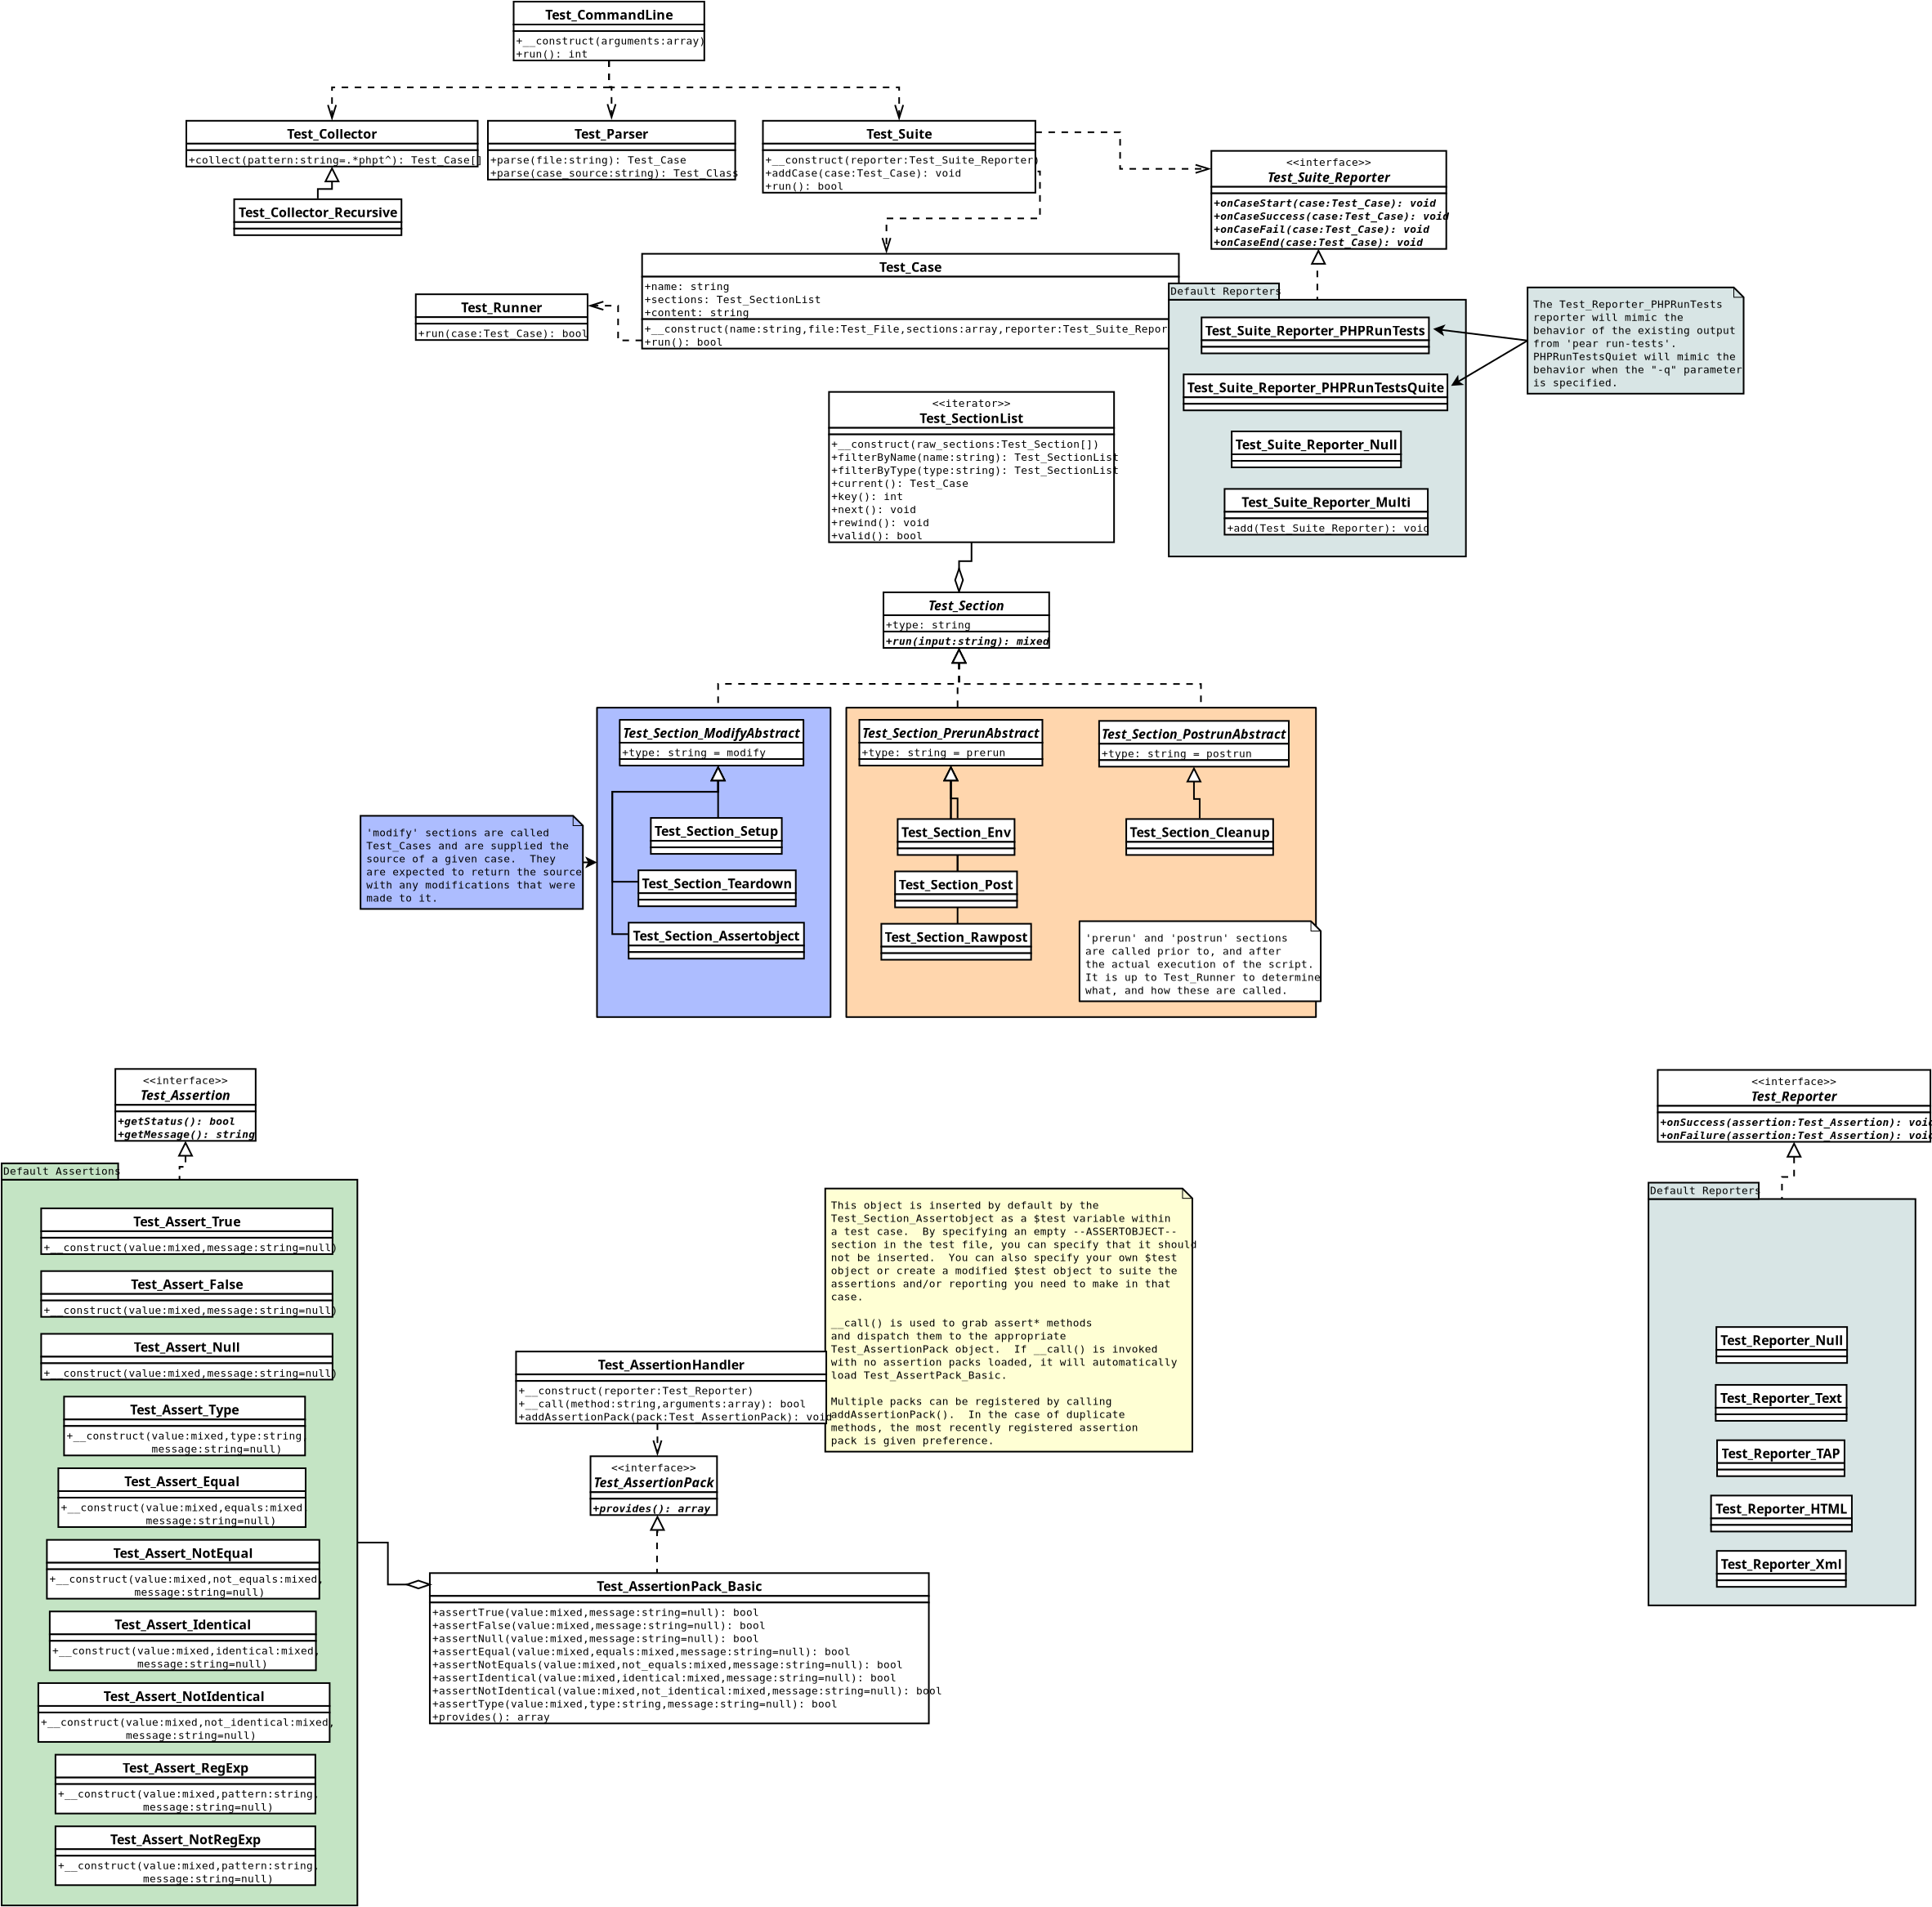 <?xml version="1.0" encoding="UTF-8"?>
<dia:diagram xmlns:dia="http://www.lysator.liu.se/~alla/dia/">
  <dia:layer name="Background" visible="true">
    <dia:object type="UML - Class" version="0" id="O0">
      <dia:attribute name="obj_pos">
        <dia:point val="-24.333,-40.19"/>
      </dia:attribute>
      <dia:attribute name="obj_bb">
        <dia:rectangle val="-24.383,-40.24;-10.483,-36.54"/>
      </dia:attribute>
      <dia:attribute name="elem_corner">
        <dia:point val="-24.333,-40.19"/>
      </dia:attribute>
      <dia:attribute name="elem_width">
        <dia:real val="13.8"/>
      </dia:attribute>
      <dia:attribute name="elem_height">
        <dia:real val="3.6"/>
      </dia:attribute>
      <dia:attribute name="name">
        <dia:string>#Test_Parser#</dia:string>
      </dia:attribute>
      <dia:attribute name="stereotype">
        <dia:string>##</dia:string>
      </dia:attribute>
      <dia:attribute name="comment">
        <dia:string>##</dia:string>
      </dia:attribute>
      <dia:attribute name="abstract">
        <dia:boolean val="false"/>
      </dia:attribute>
      <dia:attribute name="suppress_attributes">
        <dia:boolean val="false"/>
      </dia:attribute>
      <dia:attribute name="suppress_operations">
        <dia:boolean val="false"/>
      </dia:attribute>
      <dia:attribute name="visible_attributes">
        <dia:boolean val="true"/>
      </dia:attribute>
      <dia:attribute name="visible_operations">
        <dia:boolean val="true"/>
      </dia:attribute>
      <dia:attribute name="visible_comments">
        <dia:boolean val="false"/>
      </dia:attribute>
      <dia:attribute name="wrap_operations">
        <dia:boolean val="true"/>
      </dia:attribute>
      <dia:attribute name="wrap_after_char">
        <dia:int val="40"/>
      </dia:attribute>
      <dia:attribute name="comment_line_length">
        <dia:int val="40"/>
      </dia:attribute>
      <dia:attribute name="comment_tagging">
        <dia:boolean val="false"/>
      </dia:attribute>
      <dia:attribute name="line_color">
        <dia:color val="#000000"/>
      </dia:attribute>
      <dia:attribute name="fill_color">
        <dia:color val="#ffffff"/>
      </dia:attribute>
      <dia:attribute name="text_color">
        <dia:color val="#000000"/>
      </dia:attribute>
      <dia:attribute name="normal_font">
        <dia:font family="monospace" style="0" name="Courier"/>
      </dia:attribute>
      <dia:attribute name="abstract_font">
        <dia:font family="monospace" style="88" name="Courier-BoldOblique"/>
      </dia:attribute>
      <dia:attribute name="polymorphic_font">
        <dia:font family="monospace" style="8" name="Courier-Oblique"/>
      </dia:attribute>
      <dia:attribute name="classname_font">
        <dia:font family="sans" style="80" name="Helvetica-Bold"/>
      </dia:attribute>
      <dia:attribute name="abstract_classname_font">
        <dia:font family="sans" style="88" name="Helvetica-BoldOblique"/>
      </dia:attribute>
      <dia:attribute name="comment_font">
        <dia:font family="sans" style="8" name="Helvetica-Oblique"/>
      </dia:attribute>
      <dia:attribute name="normal_font_height">
        <dia:real val="0.8"/>
      </dia:attribute>
      <dia:attribute name="polymorphic_font_height">
        <dia:real val="0.8"/>
      </dia:attribute>
      <dia:attribute name="abstract_font_height">
        <dia:real val="0.8"/>
      </dia:attribute>
      <dia:attribute name="classname_font_height">
        <dia:real val="1"/>
      </dia:attribute>
      <dia:attribute name="abstract_classname_font_height">
        <dia:real val="1"/>
      </dia:attribute>
      <dia:attribute name="comment_font_height">
        <dia:real val="1"/>
      </dia:attribute>
      <dia:attribute name="attributes"/>
      <dia:attribute name="operations">
        <dia:composite type="umloperation">
          <dia:attribute name="name">
            <dia:string>#parse#</dia:string>
          </dia:attribute>
          <dia:attribute name="stereotype">
            <dia:string>##</dia:string>
          </dia:attribute>
          <dia:attribute name="type">
            <dia:string>#Test_Case#</dia:string>
          </dia:attribute>
          <dia:attribute name="visibility">
            <dia:enum val="0"/>
          </dia:attribute>
          <dia:attribute name="comment">
            <dia:string>##</dia:string>
          </dia:attribute>
          <dia:attribute name="abstract">
            <dia:boolean val="false"/>
          </dia:attribute>
          <dia:attribute name="inheritance_type">
            <dia:enum val="2"/>
          </dia:attribute>
          <dia:attribute name="query">
            <dia:boolean val="false"/>
          </dia:attribute>
          <dia:attribute name="class_scope">
            <dia:boolean val="false"/>
          </dia:attribute>
          <dia:attribute name="parameters">
            <dia:composite type="umlparameter">
              <dia:attribute name="name">
                <dia:string>#file#</dia:string>
              </dia:attribute>
              <dia:attribute name="type">
                <dia:string>#string#</dia:string>
              </dia:attribute>
              <dia:attribute name="value">
                <dia:string>##</dia:string>
              </dia:attribute>
              <dia:attribute name="comment">
                <dia:string>##</dia:string>
              </dia:attribute>
              <dia:attribute name="kind">
                <dia:enum val="0"/>
              </dia:attribute>
            </dia:composite>
          </dia:attribute>
        </dia:composite>
        <dia:composite type="umloperation">
          <dia:attribute name="name">
            <dia:string>#parse#</dia:string>
          </dia:attribute>
          <dia:attribute name="stereotype">
            <dia:string>##</dia:string>
          </dia:attribute>
          <dia:attribute name="type">
            <dia:string>#Test_Class#</dia:string>
          </dia:attribute>
          <dia:attribute name="visibility">
            <dia:enum val="0"/>
          </dia:attribute>
          <dia:attribute name="comment">
            <dia:string>##</dia:string>
          </dia:attribute>
          <dia:attribute name="abstract">
            <dia:boolean val="false"/>
          </dia:attribute>
          <dia:attribute name="inheritance_type">
            <dia:enum val="2"/>
          </dia:attribute>
          <dia:attribute name="query">
            <dia:boolean val="false"/>
          </dia:attribute>
          <dia:attribute name="class_scope">
            <dia:boolean val="false"/>
          </dia:attribute>
          <dia:attribute name="parameters">
            <dia:composite type="umlparameter">
              <dia:attribute name="name">
                <dia:string>#case_source#</dia:string>
              </dia:attribute>
              <dia:attribute name="type">
                <dia:string>#string#</dia:string>
              </dia:attribute>
              <dia:attribute name="value">
                <dia:string>##</dia:string>
              </dia:attribute>
              <dia:attribute name="comment">
                <dia:string>##</dia:string>
              </dia:attribute>
              <dia:attribute name="kind">
                <dia:enum val="0"/>
              </dia:attribute>
            </dia:composite>
          </dia:attribute>
        </dia:composite>
      </dia:attribute>
      <dia:attribute name="template">
        <dia:boolean val="false"/>
      </dia:attribute>
      <dia:attribute name="templates"/>
    </dia:object>
    <dia:object type="UML - Class" version="0" id="O1">
      <dia:attribute name="obj_pos">
        <dia:point val="-28.745,-29.573"/>
      </dia:attribute>
      <dia:attribute name="obj_bb">
        <dia:rectangle val="-28.795,-29.623;-19.095,-26.723"/>
      </dia:attribute>
      <dia:attribute name="elem_corner">
        <dia:point val="-28.745,-29.573"/>
      </dia:attribute>
      <dia:attribute name="elem_width">
        <dia:real val="9.6"/>
      </dia:attribute>
      <dia:attribute name="elem_height">
        <dia:real val="2.8"/>
      </dia:attribute>
      <dia:attribute name="name">
        <dia:string>#Test_Runner#</dia:string>
      </dia:attribute>
      <dia:attribute name="stereotype">
        <dia:string>##</dia:string>
      </dia:attribute>
      <dia:attribute name="comment">
        <dia:string>##</dia:string>
      </dia:attribute>
      <dia:attribute name="abstract">
        <dia:boolean val="false"/>
      </dia:attribute>
      <dia:attribute name="suppress_attributes">
        <dia:boolean val="false"/>
      </dia:attribute>
      <dia:attribute name="suppress_operations">
        <dia:boolean val="false"/>
      </dia:attribute>
      <dia:attribute name="visible_attributes">
        <dia:boolean val="true"/>
      </dia:attribute>
      <dia:attribute name="visible_operations">
        <dia:boolean val="true"/>
      </dia:attribute>
      <dia:attribute name="visible_comments">
        <dia:boolean val="false"/>
      </dia:attribute>
      <dia:attribute name="wrap_operations">
        <dia:boolean val="true"/>
      </dia:attribute>
      <dia:attribute name="wrap_after_char">
        <dia:int val="40"/>
      </dia:attribute>
      <dia:attribute name="comment_line_length">
        <dia:int val="40"/>
      </dia:attribute>
      <dia:attribute name="comment_tagging">
        <dia:boolean val="false"/>
      </dia:attribute>
      <dia:attribute name="line_color">
        <dia:color val="#000000"/>
      </dia:attribute>
      <dia:attribute name="fill_color">
        <dia:color val="#ffffff"/>
      </dia:attribute>
      <dia:attribute name="text_color">
        <dia:color val="#000000"/>
      </dia:attribute>
      <dia:attribute name="normal_font">
        <dia:font family="monospace" style="0" name="Courier"/>
      </dia:attribute>
      <dia:attribute name="abstract_font">
        <dia:font family="monospace" style="88" name="Courier-BoldOblique"/>
      </dia:attribute>
      <dia:attribute name="polymorphic_font">
        <dia:font family="monospace" style="8" name="Courier-Oblique"/>
      </dia:attribute>
      <dia:attribute name="classname_font">
        <dia:font family="sans" style="80" name="Helvetica-Bold"/>
      </dia:attribute>
      <dia:attribute name="abstract_classname_font">
        <dia:font family="sans" style="88" name="Helvetica-BoldOblique"/>
      </dia:attribute>
      <dia:attribute name="comment_font">
        <dia:font family="sans" style="8" name="Helvetica-Oblique"/>
      </dia:attribute>
      <dia:attribute name="normal_font_height">
        <dia:real val="0.8"/>
      </dia:attribute>
      <dia:attribute name="polymorphic_font_height">
        <dia:real val="0.8"/>
      </dia:attribute>
      <dia:attribute name="abstract_font_height">
        <dia:real val="0.8"/>
      </dia:attribute>
      <dia:attribute name="classname_font_height">
        <dia:real val="1"/>
      </dia:attribute>
      <dia:attribute name="abstract_classname_font_height">
        <dia:real val="1"/>
      </dia:attribute>
      <dia:attribute name="comment_font_height">
        <dia:real val="1"/>
      </dia:attribute>
      <dia:attribute name="attributes"/>
      <dia:attribute name="operations">
        <dia:composite type="umloperation">
          <dia:attribute name="name">
            <dia:string>#run#</dia:string>
          </dia:attribute>
          <dia:attribute name="stereotype">
            <dia:string>##</dia:string>
          </dia:attribute>
          <dia:attribute name="type">
            <dia:string>#bool#</dia:string>
          </dia:attribute>
          <dia:attribute name="visibility">
            <dia:enum val="0"/>
          </dia:attribute>
          <dia:attribute name="comment">
            <dia:string>##</dia:string>
          </dia:attribute>
          <dia:attribute name="abstract">
            <dia:boolean val="false"/>
          </dia:attribute>
          <dia:attribute name="inheritance_type">
            <dia:enum val="2"/>
          </dia:attribute>
          <dia:attribute name="query">
            <dia:boolean val="false"/>
          </dia:attribute>
          <dia:attribute name="class_scope">
            <dia:boolean val="false"/>
          </dia:attribute>
          <dia:attribute name="parameters">
            <dia:composite type="umlparameter">
              <dia:attribute name="name">
                <dia:string>#case#</dia:string>
              </dia:attribute>
              <dia:attribute name="type">
                <dia:string>#Test_Case#</dia:string>
              </dia:attribute>
              <dia:attribute name="value">
                <dia:string>##</dia:string>
              </dia:attribute>
              <dia:attribute name="comment">
                <dia:string>##</dia:string>
              </dia:attribute>
              <dia:attribute name="kind">
                <dia:enum val="0"/>
              </dia:attribute>
            </dia:composite>
          </dia:attribute>
        </dia:composite>
      </dia:attribute>
      <dia:attribute name="template">
        <dia:boolean val="false"/>
      </dia:attribute>
      <dia:attribute name="templates"/>
    </dia:object>
    <dia:object type="UML - Generalization" version="1" id="O2">
      <dia:attribute name="obj_pos">
        <dia:point val="-34.658,-37.39"/>
      </dia:attribute>
      <dia:attribute name="obj_bb">
        <dia:rectangle val="-35.508,-37.44;-33.808,-35.39"/>
      </dia:attribute>
      <dia:attribute name="orth_points">
        <dia:point val="-34.658,-37.39"/>
        <dia:point val="-34.658,-36.415"/>
        <dia:point val="-34.658,-36.415"/>
        <dia:point val="-34.658,-35.44"/>
      </dia:attribute>
      <dia:attribute name="orth_orient">
        <dia:enum val="1"/>
        <dia:enum val="0"/>
        <dia:enum val="1"/>
      </dia:attribute>
      <dia:attribute name="orth_autoroute">
        <dia:boolean val="true"/>
      </dia:attribute>
      <dia:attribute name="text_colour">
        <dia:color val="#000000"/>
      </dia:attribute>
      <dia:attribute name="line_colour">
        <dia:color val="#000000"/>
      </dia:attribute>
      <dia:attribute name="name">
        <dia:string>##</dia:string>
      </dia:attribute>
      <dia:attribute name="stereotype">
        <dia:string>##</dia:string>
      </dia:attribute>
      <dia:connections>
        <dia:connection handle="0" to="O34" connection="6"/>
        <dia:connection handle="1" to="O35" connection="8"/>
      </dia:connections>
    </dia:object>
    <dia:object type="UML - Class" version="0" id="O3">
      <dia:attribute name="obj_pos">
        <dia:point val="-22.758,-47.481"/>
      </dia:attribute>
      <dia:attribute name="obj_bb">
        <dia:rectangle val="-22.808,-47.532;-12.058,-43.831"/>
      </dia:attribute>
      <dia:attribute name="elem_corner">
        <dia:point val="-22.758,-47.481"/>
      </dia:attribute>
      <dia:attribute name="elem_width">
        <dia:real val="10.65"/>
      </dia:attribute>
      <dia:attribute name="elem_height">
        <dia:real val="3.6"/>
      </dia:attribute>
      <dia:attribute name="name">
        <dia:string>#Test_CommandLine#</dia:string>
      </dia:attribute>
      <dia:attribute name="stereotype">
        <dia:string>##</dia:string>
      </dia:attribute>
      <dia:attribute name="comment">
        <dia:string>##</dia:string>
      </dia:attribute>
      <dia:attribute name="abstract">
        <dia:boolean val="false"/>
      </dia:attribute>
      <dia:attribute name="suppress_attributes">
        <dia:boolean val="true"/>
      </dia:attribute>
      <dia:attribute name="suppress_operations">
        <dia:boolean val="false"/>
      </dia:attribute>
      <dia:attribute name="visible_attributes">
        <dia:boolean val="true"/>
      </dia:attribute>
      <dia:attribute name="visible_operations">
        <dia:boolean val="true"/>
      </dia:attribute>
      <dia:attribute name="visible_comments">
        <dia:boolean val="false"/>
      </dia:attribute>
      <dia:attribute name="wrap_operations">
        <dia:boolean val="true"/>
      </dia:attribute>
      <dia:attribute name="wrap_after_char">
        <dia:int val="40"/>
      </dia:attribute>
      <dia:attribute name="comment_line_length">
        <dia:int val="40"/>
      </dia:attribute>
      <dia:attribute name="comment_tagging">
        <dia:boolean val="false"/>
      </dia:attribute>
      <dia:attribute name="line_color">
        <dia:color val="#000000"/>
      </dia:attribute>
      <dia:attribute name="fill_color">
        <dia:color val="#ffffff"/>
      </dia:attribute>
      <dia:attribute name="text_color">
        <dia:color val="#000000"/>
      </dia:attribute>
      <dia:attribute name="normal_font">
        <dia:font family="monospace" style="0" name="Courier"/>
      </dia:attribute>
      <dia:attribute name="abstract_font">
        <dia:font family="monospace" style="88" name="Courier-BoldOblique"/>
      </dia:attribute>
      <dia:attribute name="polymorphic_font">
        <dia:font family="monospace" style="8" name="Courier-Oblique"/>
      </dia:attribute>
      <dia:attribute name="classname_font">
        <dia:font family="sans" style="80" name="Helvetica-Bold"/>
      </dia:attribute>
      <dia:attribute name="abstract_classname_font">
        <dia:font family="sans" style="88" name="Helvetica-BoldOblique"/>
      </dia:attribute>
      <dia:attribute name="comment_font">
        <dia:font family="sans" style="8" name="Helvetica-Oblique"/>
      </dia:attribute>
      <dia:attribute name="normal_font_height">
        <dia:real val="0.8"/>
      </dia:attribute>
      <dia:attribute name="polymorphic_font_height">
        <dia:real val="0.8"/>
      </dia:attribute>
      <dia:attribute name="abstract_font_height">
        <dia:real val="0.8"/>
      </dia:attribute>
      <dia:attribute name="classname_font_height">
        <dia:real val="1"/>
      </dia:attribute>
      <dia:attribute name="abstract_classname_font_height">
        <dia:real val="1"/>
      </dia:attribute>
      <dia:attribute name="comment_font_height">
        <dia:real val="1"/>
      </dia:attribute>
      <dia:attribute name="attributes"/>
      <dia:attribute name="operations">
        <dia:composite type="umloperation">
          <dia:attribute name="name">
            <dia:string>#__construct#</dia:string>
          </dia:attribute>
          <dia:attribute name="stereotype">
            <dia:string>##</dia:string>
          </dia:attribute>
          <dia:attribute name="type">
            <dia:string>##</dia:string>
          </dia:attribute>
          <dia:attribute name="visibility">
            <dia:enum val="0"/>
          </dia:attribute>
          <dia:attribute name="comment">
            <dia:string>##</dia:string>
          </dia:attribute>
          <dia:attribute name="abstract">
            <dia:boolean val="false"/>
          </dia:attribute>
          <dia:attribute name="inheritance_type">
            <dia:enum val="2"/>
          </dia:attribute>
          <dia:attribute name="query">
            <dia:boolean val="false"/>
          </dia:attribute>
          <dia:attribute name="class_scope">
            <dia:boolean val="false"/>
          </dia:attribute>
          <dia:attribute name="parameters">
            <dia:composite type="umlparameter">
              <dia:attribute name="name">
                <dia:string>#arguments#</dia:string>
              </dia:attribute>
              <dia:attribute name="type">
                <dia:string>#array#</dia:string>
              </dia:attribute>
              <dia:attribute name="value">
                <dia:string>##</dia:string>
              </dia:attribute>
              <dia:attribute name="comment">
                <dia:string>##</dia:string>
              </dia:attribute>
              <dia:attribute name="kind">
                <dia:enum val="0"/>
              </dia:attribute>
            </dia:composite>
          </dia:attribute>
        </dia:composite>
        <dia:composite type="umloperation">
          <dia:attribute name="name">
            <dia:string>#run#</dia:string>
          </dia:attribute>
          <dia:attribute name="stereotype">
            <dia:string>##</dia:string>
          </dia:attribute>
          <dia:attribute name="type">
            <dia:string>#int#</dia:string>
          </dia:attribute>
          <dia:attribute name="visibility">
            <dia:enum val="0"/>
          </dia:attribute>
          <dia:attribute name="comment">
            <dia:string>##</dia:string>
          </dia:attribute>
          <dia:attribute name="abstract">
            <dia:boolean val="false"/>
          </dia:attribute>
          <dia:attribute name="inheritance_type">
            <dia:enum val="2"/>
          </dia:attribute>
          <dia:attribute name="query">
            <dia:boolean val="false"/>
          </dia:attribute>
          <dia:attribute name="class_scope">
            <dia:boolean val="false"/>
          </dia:attribute>
          <dia:attribute name="parameters"/>
        </dia:composite>
      </dia:attribute>
      <dia:attribute name="template">
        <dia:boolean val="false"/>
      </dia:attribute>
      <dia:attribute name="templates"/>
    </dia:object>
    <dia:object type="UML - Dependency" version="1" id="O4">
      <dia:attribute name="obj_pos">
        <dia:point val="7.692,-39.49"/>
      </dia:attribute>
      <dia:attribute name="obj_bb">
        <dia:rectangle val="7.642,-39.54;20.379,-36.798"/>
      </dia:attribute>
      <dia:attribute name="orth_points">
        <dia:point val="7.692,-39.49"/>
        <dia:point val="13.81,-39.49"/>
        <dia:point val="13.81,-37.248"/>
        <dia:point val="19.929,-37.248"/>
      </dia:attribute>
      <dia:attribute name="orth_orient">
        <dia:enum val="0"/>
        <dia:enum val="1"/>
        <dia:enum val="0"/>
      </dia:attribute>
      <dia:attribute name="orth_autoroute">
        <dia:boolean val="true"/>
      </dia:attribute>
      <dia:attribute name="text_colour">
        <dia:color val="#000000"/>
      </dia:attribute>
      <dia:attribute name="line_colour">
        <dia:color val="#000000"/>
      </dia:attribute>
      <dia:attribute name="name">
        <dia:string>##</dia:string>
      </dia:attribute>
      <dia:attribute name="stereotype">
        <dia:string>##</dia:string>
      </dia:attribute>
      <dia:attribute name="draw_arrow">
        <dia:boolean val="true"/>
      </dia:attribute>
      <dia:connections>
        <dia:connection handle="0" to="O42" connection="4"/>
        <dia:connection handle="1" to="O44" connection="3"/>
      </dia:connections>
    </dia:object>
    <dia:group>
      <dia:object type="UML - Class" version="0" id="O5">
        <dia:attribute name="obj_pos">
          <dia:point val="-18.056,41.535"/>
        </dia:attribute>
        <dia:attribute name="obj_bb">
          <dia:rectangle val="-18.106,41.485;-9.817,45.185"/>
        </dia:attribute>
        <dia:attribute name="elem_corner">
          <dia:point val="-18.056,41.535"/>
        </dia:attribute>
        <dia:attribute name="elem_width">
          <dia:real val="8.189"/>
        </dia:attribute>
        <dia:attribute name="elem_height">
          <dia:real val="3.6"/>
        </dia:attribute>
        <dia:attribute name="name">
          <dia:string>#Test_AssertionPack#</dia:string>
        </dia:attribute>
        <dia:attribute name="stereotype">
          <dia:string>#interface#</dia:string>
        </dia:attribute>
        <dia:attribute name="comment">
          <dia:string>##</dia:string>
        </dia:attribute>
        <dia:attribute name="abstract">
          <dia:boolean val="true"/>
        </dia:attribute>
        <dia:attribute name="suppress_attributes">
          <dia:boolean val="false"/>
        </dia:attribute>
        <dia:attribute name="suppress_operations">
          <dia:boolean val="false"/>
        </dia:attribute>
        <dia:attribute name="visible_attributes">
          <dia:boolean val="true"/>
        </dia:attribute>
        <dia:attribute name="visible_operations">
          <dia:boolean val="true"/>
        </dia:attribute>
        <dia:attribute name="visible_comments">
          <dia:boolean val="false"/>
        </dia:attribute>
        <dia:attribute name="wrap_operations">
          <dia:boolean val="true"/>
        </dia:attribute>
        <dia:attribute name="wrap_after_char">
          <dia:int val="40"/>
        </dia:attribute>
        <dia:attribute name="comment_line_length">
          <dia:int val="40"/>
        </dia:attribute>
        <dia:attribute name="comment_tagging">
          <dia:boolean val="false"/>
        </dia:attribute>
        <dia:attribute name="line_color">
          <dia:color val="#000000"/>
        </dia:attribute>
        <dia:attribute name="fill_color">
          <dia:color val="#ffffff"/>
        </dia:attribute>
        <dia:attribute name="text_color">
          <dia:color val="#000000"/>
        </dia:attribute>
        <dia:attribute name="normal_font">
          <dia:font family="monospace" style="0" name="Courier"/>
        </dia:attribute>
        <dia:attribute name="abstract_font">
          <dia:font family="monospace" style="88" name="Courier-BoldOblique"/>
        </dia:attribute>
        <dia:attribute name="polymorphic_font">
          <dia:font family="monospace" style="8" name="Courier-Oblique"/>
        </dia:attribute>
        <dia:attribute name="classname_font">
          <dia:font family="sans" style="80" name="Helvetica-Bold"/>
        </dia:attribute>
        <dia:attribute name="abstract_classname_font">
          <dia:font family="sans" style="88" name="Helvetica-BoldOblique"/>
        </dia:attribute>
        <dia:attribute name="comment_font">
          <dia:font family="sans" style="8" name="Helvetica-Oblique"/>
        </dia:attribute>
        <dia:attribute name="normal_font_height">
          <dia:real val="0.8"/>
        </dia:attribute>
        <dia:attribute name="polymorphic_font_height">
          <dia:real val="0.8"/>
        </dia:attribute>
        <dia:attribute name="abstract_font_height">
          <dia:real val="0.8"/>
        </dia:attribute>
        <dia:attribute name="classname_font_height">
          <dia:real val="1"/>
        </dia:attribute>
        <dia:attribute name="abstract_classname_font_height">
          <dia:real val="1"/>
        </dia:attribute>
        <dia:attribute name="comment_font_height">
          <dia:real val="1"/>
        </dia:attribute>
        <dia:attribute name="attributes"/>
        <dia:attribute name="operations">
          <dia:composite type="umloperation">
            <dia:attribute name="name">
              <dia:string>#provides#</dia:string>
            </dia:attribute>
            <dia:attribute name="stereotype">
              <dia:string>##</dia:string>
            </dia:attribute>
            <dia:attribute name="type">
              <dia:string>#array#</dia:string>
            </dia:attribute>
            <dia:attribute name="visibility">
              <dia:enum val="0"/>
            </dia:attribute>
            <dia:attribute name="comment">
              <dia:string>##</dia:string>
            </dia:attribute>
            <dia:attribute name="abstract">
              <dia:boolean val="true"/>
            </dia:attribute>
            <dia:attribute name="inheritance_type">
              <dia:enum val="0"/>
            </dia:attribute>
            <dia:attribute name="query">
              <dia:boolean val="false"/>
            </dia:attribute>
            <dia:attribute name="class_scope">
              <dia:boolean val="false"/>
            </dia:attribute>
            <dia:attribute name="parameters"/>
          </dia:composite>
        </dia:attribute>
        <dia:attribute name="template">
          <dia:boolean val="false"/>
        </dia:attribute>
        <dia:attribute name="templates"/>
      </dia:object>
      <dia:object type="UML - Class" version="0" id="O6">
        <dia:attribute name="obj_pos">
          <dia:point val="-27.886,48.685"/>
        </dia:attribute>
        <dia:attribute name="obj_bb">
          <dia:rectangle val="-27.936,48.635;-0.036,57.935"/>
        </dia:attribute>
        <dia:attribute name="elem_corner">
          <dia:point val="-27.886,48.685"/>
        </dia:attribute>
        <dia:attribute name="elem_width">
          <dia:real val="27.8"/>
        </dia:attribute>
        <dia:attribute name="elem_height">
          <dia:real val="9.2"/>
        </dia:attribute>
        <dia:attribute name="name">
          <dia:string>#Test_AssertionPack_Basic#</dia:string>
        </dia:attribute>
        <dia:attribute name="stereotype">
          <dia:string>##</dia:string>
        </dia:attribute>
        <dia:attribute name="comment">
          <dia:string>##</dia:string>
        </dia:attribute>
        <dia:attribute name="abstract">
          <dia:boolean val="false"/>
        </dia:attribute>
        <dia:attribute name="suppress_attributes">
          <dia:boolean val="true"/>
        </dia:attribute>
        <dia:attribute name="suppress_operations">
          <dia:boolean val="false"/>
        </dia:attribute>
        <dia:attribute name="visible_attributes">
          <dia:boolean val="true"/>
        </dia:attribute>
        <dia:attribute name="visible_operations">
          <dia:boolean val="true"/>
        </dia:attribute>
        <dia:attribute name="visible_comments">
          <dia:boolean val="false"/>
        </dia:attribute>
        <dia:attribute name="wrap_operations">
          <dia:boolean val="false"/>
        </dia:attribute>
        <dia:attribute name="wrap_after_char">
          <dia:int val="40"/>
        </dia:attribute>
        <dia:attribute name="comment_line_length">
          <dia:int val="40"/>
        </dia:attribute>
        <dia:attribute name="comment_tagging">
          <dia:boolean val="false"/>
        </dia:attribute>
        <dia:attribute name="line_color">
          <dia:color val="#000000"/>
        </dia:attribute>
        <dia:attribute name="fill_color">
          <dia:color val="#ffffff"/>
        </dia:attribute>
        <dia:attribute name="text_color">
          <dia:color val="#000000"/>
        </dia:attribute>
        <dia:attribute name="normal_font">
          <dia:font family="monospace" style="0" name="Courier"/>
        </dia:attribute>
        <dia:attribute name="abstract_font">
          <dia:font family="monospace" style="88" name="Courier-BoldOblique"/>
        </dia:attribute>
        <dia:attribute name="polymorphic_font">
          <dia:font family="monospace" style="8" name="Courier-Oblique"/>
        </dia:attribute>
        <dia:attribute name="classname_font">
          <dia:font family="sans" style="80" name="Helvetica-Bold"/>
        </dia:attribute>
        <dia:attribute name="abstract_classname_font">
          <dia:font family="sans" style="88" name="Helvetica-BoldOblique"/>
        </dia:attribute>
        <dia:attribute name="comment_font">
          <dia:font family="sans" style="8" name="Helvetica-Oblique"/>
        </dia:attribute>
        <dia:attribute name="normal_font_height">
          <dia:real val="0.8"/>
        </dia:attribute>
        <dia:attribute name="polymorphic_font_height">
          <dia:real val="0.8"/>
        </dia:attribute>
        <dia:attribute name="abstract_font_height">
          <dia:real val="0.8"/>
        </dia:attribute>
        <dia:attribute name="classname_font_height">
          <dia:real val="1"/>
        </dia:attribute>
        <dia:attribute name="abstract_classname_font_height">
          <dia:real val="1"/>
        </dia:attribute>
        <dia:attribute name="comment_font_height">
          <dia:real val="1"/>
        </dia:attribute>
        <dia:attribute name="attributes"/>
        <dia:attribute name="operations">
          <dia:composite type="umloperation">
            <dia:attribute name="name">
              <dia:string>#assertTrue#</dia:string>
            </dia:attribute>
            <dia:attribute name="stereotype">
              <dia:string>##</dia:string>
            </dia:attribute>
            <dia:attribute name="type">
              <dia:string>#bool#</dia:string>
            </dia:attribute>
            <dia:attribute name="visibility">
              <dia:enum val="0"/>
            </dia:attribute>
            <dia:attribute name="comment">
              <dia:string>##</dia:string>
            </dia:attribute>
            <dia:attribute name="abstract">
              <dia:boolean val="false"/>
            </dia:attribute>
            <dia:attribute name="inheritance_type">
              <dia:enum val="2"/>
            </dia:attribute>
            <dia:attribute name="query">
              <dia:boolean val="false"/>
            </dia:attribute>
            <dia:attribute name="class_scope">
              <dia:boolean val="false"/>
            </dia:attribute>
            <dia:attribute name="parameters">
              <dia:composite type="umlparameter">
                <dia:attribute name="name">
                  <dia:string>#value#</dia:string>
                </dia:attribute>
                <dia:attribute name="type">
                  <dia:string>#mixed#</dia:string>
                </dia:attribute>
                <dia:attribute name="value">
                  <dia:string>##</dia:string>
                </dia:attribute>
                <dia:attribute name="comment">
                  <dia:string>##</dia:string>
                </dia:attribute>
                <dia:attribute name="kind">
                  <dia:enum val="0"/>
                </dia:attribute>
              </dia:composite>
              <dia:composite type="umlparameter">
                <dia:attribute name="name">
                  <dia:string>#message#</dia:string>
                </dia:attribute>
                <dia:attribute name="type">
                  <dia:string>#string#</dia:string>
                </dia:attribute>
                <dia:attribute name="value">
                  <dia:string>#null#</dia:string>
                </dia:attribute>
                <dia:attribute name="comment">
                  <dia:string>##</dia:string>
                </dia:attribute>
                <dia:attribute name="kind">
                  <dia:enum val="0"/>
                </dia:attribute>
              </dia:composite>
            </dia:attribute>
          </dia:composite>
          <dia:composite type="umloperation">
            <dia:attribute name="name">
              <dia:string>#assertFalse#</dia:string>
            </dia:attribute>
            <dia:attribute name="stereotype">
              <dia:string>##</dia:string>
            </dia:attribute>
            <dia:attribute name="type">
              <dia:string>#bool#</dia:string>
            </dia:attribute>
            <dia:attribute name="visibility">
              <dia:enum val="0"/>
            </dia:attribute>
            <dia:attribute name="comment">
              <dia:string>##</dia:string>
            </dia:attribute>
            <dia:attribute name="abstract">
              <dia:boolean val="false"/>
            </dia:attribute>
            <dia:attribute name="inheritance_type">
              <dia:enum val="2"/>
            </dia:attribute>
            <dia:attribute name="query">
              <dia:boolean val="false"/>
            </dia:attribute>
            <dia:attribute name="class_scope">
              <dia:boolean val="false"/>
            </dia:attribute>
            <dia:attribute name="parameters">
              <dia:composite type="umlparameter">
                <dia:attribute name="name">
                  <dia:string>#value#</dia:string>
                </dia:attribute>
                <dia:attribute name="type">
                  <dia:string>#mixed#</dia:string>
                </dia:attribute>
                <dia:attribute name="value">
                  <dia:string>##</dia:string>
                </dia:attribute>
                <dia:attribute name="comment">
                  <dia:string>##</dia:string>
                </dia:attribute>
                <dia:attribute name="kind">
                  <dia:enum val="0"/>
                </dia:attribute>
              </dia:composite>
              <dia:composite type="umlparameter">
                <dia:attribute name="name">
                  <dia:string>#message#</dia:string>
                </dia:attribute>
                <dia:attribute name="type">
                  <dia:string>#string#</dia:string>
                </dia:attribute>
                <dia:attribute name="value">
                  <dia:string>#null#</dia:string>
                </dia:attribute>
                <dia:attribute name="comment">
                  <dia:string>##</dia:string>
                </dia:attribute>
                <dia:attribute name="kind">
                  <dia:enum val="0"/>
                </dia:attribute>
              </dia:composite>
            </dia:attribute>
          </dia:composite>
          <dia:composite type="umloperation">
            <dia:attribute name="name">
              <dia:string>#assertNull#</dia:string>
            </dia:attribute>
            <dia:attribute name="stereotype">
              <dia:string>##</dia:string>
            </dia:attribute>
            <dia:attribute name="type">
              <dia:string>#bool#</dia:string>
            </dia:attribute>
            <dia:attribute name="visibility">
              <dia:enum val="0"/>
            </dia:attribute>
            <dia:attribute name="comment">
              <dia:string>##</dia:string>
            </dia:attribute>
            <dia:attribute name="abstract">
              <dia:boolean val="false"/>
            </dia:attribute>
            <dia:attribute name="inheritance_type">
              <dia:enum val="2"/>
            </dia:attribute>
            <dia:attribute name="query">
              <dia:boolean val="false"/>
            </dia:attribute>
            <dia:attribute name="class_scope">
              <dia:boolean val="false"/>
            </dia:attribute>
            <dia:attribute name="parameters">
              <dia:composite type="umlparameter">
                <dia:attribute name="name">
                  <dia:string>#value#</dia:string>
                </dia:attribute>
                <dia:attribute name="type">
                  <dia:string>#mixed#</dia:string>
                </dia:attribute>
                <dia:attribute name="value">
                  <dia:string>##</dia:string>
                </dia:attribute>
                <dia:attribute name="comment">
                  <dia:string>##</dia:string>
                </dia:attribute>
                <dia:attribute name="kind">
                  <dia:enum val="0"/>
                </dia:attribute>
              </dia:composite>
              <dia:composite type="umlparameter">
                <dia:attribute name="name">
                  <dia:string>#message#</dia:string>
                </dia:attribute>
                <dia:attribute name="type">
                  <dia:string>#string#</dia:string>
                </dia:attribute>
                <dia:attribute name="value">
                  <dia:string>#null#</dia:string>
                </dia:attribute>
                <dia:attribute name="comment">
                  <dia:string>##</dia:string>
                </dia:attribute>
                <dia:attribute name="kind">
                  <dia:enum val="0"/>
                </dia:attribute>
              </dia:composite>
            </dia:attribute>
          </dia:composite>
          <dia:composite type="umloperation">
            <dia:attribute name="name">
              <dia:string>#assertEqual#</dia:string>
            </dia:attribute>
            <dia:attribute name="stereotype">
              <dia:string>##</dia:string>
            </dia:attribute>
            <dia:attribute name="type">
              <dia:string>#bool#</dia:string>
            </dia:attribute>
            <dia:attribute name="visibility">
              <dia:enum val="0"/>
            </dia:attribute>
            <dia:attribute name="comment">
              <dia:string>##</dia:string>
            </dia:attribute>
            <dia:attribute name="abstract">
              <dia:boolean val="false"/>
            </dia:attribute>
            <dia:attribute name="inheritance_type">
              <dia:enum val="2"/>
            </dia:attribute>
            <dia:attribute name="query">
              <dia:boolean val="false"/>
            </dia:attribute>
            <dia:attribute name="class_scope">
              <dia:boolean val="false"/>
            </dia:attribute>
            <dia:attribute name="parameters">
              <dia:composite type="umlparameter">
                <dia:attribute name="name">
                  <dia:string>#value#</dia:string>
                </dia:attribute>
                <dia:attribute name="type">
                  <dia:string>#mixed#</dia:string>
                </dia:attribute>
                <dia:attribute name="value">
                  <dia:string>##</dia:string>
                </dia:attribute>
                <dia:attribute name="comment">
                  <dia:string>##</dia:string>
                </dia:attribute>
                <dia:attribute name="kind">
                  <dia:enum val="0"/>
                </dia:attribute>
              </dia:composite>
              <dia:composite type="umlparameter">
                <dia:attribute name="name">
                  <dia:string>#equals#</dia:string>
                </dia:attribute>
                <dia:attribute name="type">
                  <dia:string>#mixed#</dia:string>
                </dia:attribute>
                <dia:attribute name="value">
                  <dia:string>##</dia:string>
                </dia:attribute>
                <dia:attribute name="comment">
                  <dia:string>##</dia:string>
                </dia:attribute>
                <dia:attribute name="kind">
                  <dia:enum val="0"/>
                </dia:attribute>
              </dia:composite>
              <dia:composite type="umlparameter">
                <dia:attribute name="name">
                  <dia:string>#message#</dia:string>
                </dia:attribute>
                <dia:attribute name="type">
                  <dia:string>#string#</dia:string>
                </dia:attribute>
                <dia:attribute name="value">
                  <dia:string>#null#</dia:string>
                </dia:attribute>
                <dia:attribute name="comment">
                  <dia:string>##</dia:string>
                </dia:attribute>
                <dia:attribute name="kind">
                  <dia:enum val="0"/>
                </dia:attribute>
              </dia:composite>
            </dia:attribute>
          </dia:composite>
          <dia:composite type="umloperation">
            <dia:attribute name="name">
              <dia:string>#assertNotEquals#</dia:string>
            </dia:attribute>
            <dia:attribute name="stereotype">
              <dia:string>##</dia:string>
            </dia:attribute>
            <dia:attribute name="type">
              <dia:string>#bool#</dia:string>
            </dia:attribute>
            <dia:attribute name="visibility">
              <dia:enum val="0"/>
            </dia:attribute>
            <dia:attribute name="comment">
              <dia:string>##</dia:string>
            </dia:attribute>
            <dia:attribute name="abstract">
              <dia:boolean val="false"/>
            </dia:attribute>
            <dia:attribute name="inheritance_type">
              <dia:enum val="2"/>
            </dia:attribute>
            <dia:attribute name="query">
              <dia:boolean val="false"/>
            </dia:attribute>
            <dia:attribute name="class_scope">
              <dia:boolean val="false"/>
            </dia:attribute>
            <dia:attribute name="parameters">
              <dia:composite type="umlparameter">
                <dia:attribute name="name">
                  <dia:string>#value#</dia:string>
                </dia:attribute>
                <dia:attribute name="type">
                  <dia:string>#mixed#</dia:string>
                </dia:attribute>
                <dia:attribute name="value">
                  <dia:string>##</dia:string>
                </dia:attribute>
                <dia:attribute name="comment">
                  <dia:string>##</dia:string>
                </dia:attribute>
                <dia:attribute name="kind">
                  <dia:enum val="0"/>
                </dia:attribute>
              </dia:composite>
              <dia:composite type="umlparameter">
                <dia:attribute name="name">
                  <dia:string>#not_equals#</dia:string>
                </dia:attribute>
                <dia:attribute name="type">
                  <dia:string>#mixed#</dia:string>
                </dia:attribute>
                <dia:attribute name="value">
                  <dia:string>##</dia:string>
                </dia:attribute>
                <dia:attribute name="comment">
                  <dia:string>##</dia:string>
                </dia:attribute>
                <dia:attribute name="kind">
                  <dia:enum val="0"/>
                </dia:attribute>
              </dia:composite>
              <dia:composite type="umlparameter">
                <dia:attribute name="name">
                  <dia:string>#message#</dia:string>
                </dia:attribute>
                <dia:attribute name="type">
                  <dia:string>#string#</dia:string>
                </dia:attribute>
                <dia:attribute name="value">
                  <dia:string>#null#</dia:string>
                </dia:attribute>
                <dia:attribute name="comment">
                  <dia:string>##</dia:string>
                </dia:attribute>
                <dia:attribute name="kind">
                  <dia:enum val="0"/>
                </dia:attribute>
              </dia:composite>
            </dia:attribute>
          </dia:composite>
          <dia:composite type="umloperation">
            <dia:attribute name="name">
              <dia:string>#assertIdentical#</dia:string>
            </dia:attribute>
            <dia:attribute name="stereotype">
              <dia:string>##</dia:string>
            </dia:attribute>
            <dia:attribute name="type">
              <dia:string>#bool#</dia:string>
            </dia:attribute>
            <dia:attribute name="visibility">
              <dia:enum val="0"/>
            </dia:attribute>
            <dia:attribute name="comment">
              <dia:string>##</dia:string>
            </dia:attribute>
            <dia:attribute name="abstract">
              <dia:boolean val="false"/>
            </dia:attribute>
            <dia:attribute name="inheritance_type">
              <dia:enum val="2"/>
            </dia:attribute>
            <dia:attribute name="query">
              <dia:boolean val="false"/>
            </dia:attribute>
            <dia:attribute name="class_scope">
              <dia:boolean val="false"/>
            </dia:attribute>
            <dia:attribute name="parameters">
              <dia:composite type="umlparameter">
                <dia:attribute name="name">
                  <dia:string>#value#</dia:string>
                </dia:attribute>
                <dia:attribute name="type">
                  <dia:string>#mixed#</dia:string>
                </dia:attribute>
                <dia:attribute name="value">
                  <dia:string>##</dia:string>
                </dia:attribute>
                <dia:attribute name="comment">
                  <dia:string>##</dia:string>
                </dia:attribute>
                <dia:attribute name="kind">
                  <dia:enum val="0"/>
                </dia:attribute>
              </dia:composite>
              <dia:composite type="umlparameter">
                <dia:attribute name="name">
                  <dia:string>#identical#</dia:string>
                </dia:attribute>
                <dia:attribute name="type">
                  <dia:string>#mixed#</dia:string>
                </dia:attribute>
                <dia:attribute name="value">
                  <dia:string>##</dia:string>
                </dia:attribute>
                <dia:attribute name="comment">
                  <dia:string>##</dia:string>
                </dia:attribute>
                <dia:attribute name="kind">
                  <dia:enum val="0"/>
                </dia:attribute>
              </dia:composite>
              <dia:composite type="umlparameter">
                <dia:attribute name="name">
                  <dia:string>#message#</dia:string>
                </dia:attribute>
                <dia:attribute name="type">
                  <dia:string>#string#</dia:string>
                </dia:attribute>
                <dia:attribute name="value">
                  <dia:string>#null#</dia:string>
                </dia:attribute>
                <dia:attribute name="comment">
                  <dia:string>##</dia:string>
                </dia:attribute>
                <dia:attribute name="kind">
                  <dia:enum val="0"/>
                </dia:attribute>
              </dia:composite>
            </dia:attribute>
          </dia:composite>
          <dia:composite type="umloperation">
            <dia:attribute name="name">
              <dia:string>#assertNotIdentical#</dia:string>
            </dia:attribute>
            <dia:attribute name="stereotype">
              <dia:string>##</dia:string>
            </dia:attribute>
            <dia:attribute name="type">
              <dia:string>#bool#</dia:string>
            </dia:attribute>
            <dia:attribute name="visibility">
              <dia:enum val="0"/>
            </dia:attribute>
            <dia:attribute name="comment">
              <dia:string>##</dia:string>
            </dia:attribute>
            <dia:attribute name="abstract">
              <dia:boolean val="false"/>
            </dia:attribute>
            <dia:attribute name="inheritance_type">
              <dia:enum val="2"/>
            </dia:attribute>
            <dia:attribute name="query">
              <dia:boolean val="false"/>
            </dia:attribute>
            <dia:attribute name="class_scope">
              <dia:boolean val="false"/>
            </dia:attribute>
            <dia:attribute name="parameters">
              <dia:composite type="umlparameter">
                <dia:attribute name="name">
                  <dia:string>#value#</dia:string>
                </dia:attribute>
                <dia:attribute name="type">
                  <dia:string>#mixed#</dia:string>
                </dia:attribute>
                <dia:attribute name="value">
                  <dia:string>##</dia:string>
                </dia:attribute>
                <dia:attribute name="comment">
                  <dia:string>##</dia:string>
                </dia:attribute>
                <dia:attribute name="kind">
                  <dia:enum val="0"/>
                </dia:attribute>
              </dia:composite>
              <dia:composite type="umlparameter">
                <dia:attribute name="name">
                  <dia:string>#not_identical#</dia:string>
                </dia:attribute>
                <dia:attribute name="type">
                  <dia:string>#mixed#</dia:string>
                </dia:attribute>
                <dia:attribute name="value">
                  <dia:string>##</dia:string>
                </dia:attribute>
                <dia:attribute name="comment">
                  <dia:string>##</dia:string>
                </dia:attribute>
                <dia:attribute name="kind">
                  <dia:enum val="0"/>
                </dia:attribute>
              </dia:composite>
              <dia:composite type="umlparameter">
                <dia:attribute name="name">
                  <dia:string>#message#</dia:string>
                </dia:attribute>
                <dia:attribute name="type">
                  <dia:string>#string#</dia:string>
                </dia:attribute>
                <dia:attribute name="value">
                  <dia:string>#null#</dia:string>
                </dia:attribute>
                <dia:attribute name="comment">
                  <dia:string>##</dia:string>
                </dia:attribute>
                <dia:attribute name="kind">
                  <dia:enum val="0"/>
                </dia:attribute>
              </dia:composite>
            </dia:attribute>
          </dia:composite>
          <dia:composite type="umloperation">
            <dia:attribute name="name">
              <dia:string>#assertType#</dia:string>
            </dia:attribute>
            <dia:attribute name="stereotype">
              <dia:string>##</dia:string>
            </dia:attribute>
            <dia:attribute name="type">
              <dia:string>#bool#</dia:string>
            </dia:attribute>
            <dia:attribute name="visibility">
              <dia:enum val="0"/>
            </dia:attribute>
            <dia:attribute name="comment">
              <dia:string>##</dia:string>
            </dia:attribute>
            <dia:attribute name="abstract">
              <dia:boolean val="false"/>
            </dia:attribute>
            <dia:attribute name="inheritance_type">
              <dia:enum val="2"/>
            </dia:attribute>
            <dia:attribute name="query">
              <dia:boolean val="false"/>
            </dia:attribute>
            <dia:attribute name="class_scope">
              <dia:boolean val="false"/>
            </dia:attribute>
            <dia:attribute name="parameters">
              <dia:composite type="umlparameter">
                <dia:attribute name="name">
                  <dia:string>#value#</dia:string>
                </dia:attribute>
                <dia:attribute name="type">
                  <dia:string>#mixed#</dia:string>
                </dia:attribute>
                <dia:attribute name="value">
                  <dia:string>##</dia:string>
                </dia:attribute>
                <dia:attribute name="comment">
                  <dia:string>##</dia:string>
                </dia:attribute>
                <dia:attribute name="kind">
                  <dia:enum val="0"/>
                </dia:attribute>
              </dia:composite>
              <dia:composite type="umlparameter">
                <dia:attribute name="name">
                  <dia:string>#type#</dia:string>
                </dia:attribute>
                <dia:attribute name="type">
                  <dia:string>#string#</dia:string>
                </dia:attribute>
                <dia:attribute name="value">
                  <dia:string>##</dia:string>
                </dia:attribute>
                <dia:attribute name="comment">
                  <dia:string>##</dia:string>
                </dia:attribute>
                <dia:attribute name="kind">
                  <dia:enum val="0"/>
                </dia:attribute>
              </dia:composite>
              <dia:composite type="umlparameter">
                <dia:attribute name="name">
                  <dia:string>#message#</dia:string>
                </dia:attribute>
                <dia:attribute name="type">
                  <dia:string>#string#</dia:string>
                </dia:attribute>
                <dia:attribute name="value">
                  <dia:string>#null#</dia:string>
                </dia:attribute>
                <dia:attribute name="comment">
                  <dia:string>##</dia:string>
                </dia:attribute>
                <dia:attribute name="kind">
                  <dia:enum val="0"/>
                </dia:attribute>
              </dia:composite>
            </dia:attribute>
          </dia:composite>
          <dia:composite type="umloperation">
            <dia:attribute name="name">
              <dia:string>#provides#</dia:string>
            </dia:attribute>
            <dia:attribute name="stereotype">
              <dia:string>##</dia:string>
            </dia:attribute>
            <dia:attribute name="type">
              <dia:string>#array#</dia:string>
            </dia:attribute>
            <dia:attribute name="visibility">
              <dia:enum val="0"/>
            </dia:attribute>
            <dia:attribute name="comment">
              <dia:string>##</dia:string>
            </dia:attribute>
            <dia:attribute name="abstract">
              <dia:boolean val="false"/>
            </dia:attribute>
            <dia:attribute name="inheritance_type">
              <dia:enum val="2"/>
            </dia:attribute>
            <dia:attribute name="query">
              <dia:boolean val="false"/>
            </dia:attribute>
            <dia:attribute name="class_scope">
              <dia:boolean val="false"/>
            </dia:attribute>
            <dia:attribute name="parameters"/>
          </dia:composite>
        </dia:attribute>
        <dia:attribute name="template">
          <dia:boolean val="false"/>
        </dia:attribute>
        <dia:attribute name="templates"/>
      </dia:object>
      <dia:object type="UML - Association" version="1" id="O7">
        <dia:attribute name="obj_pos">
          <dia:point val="-32.318,46.817"/>
        </dia:attribute>
        <dia:attribute name="obj_bb">
          <dia:rectangle val="-32.368,46.767;-27.136,50.985"/>
        </dia:attribute>
        <dia:attribute name="orth_points">
          <dia:point val="-32.318,46.817"/>
          <dia:point val="-30.102,46.817"/>
          <dia:point val="-30.102,49.385"/>
          <dia:point val="-27.886,49.385"/>
        </dia:attribute>
        <dia:attribute name="orth_orient">
          <dia:enum val="0"/>
          <dia:enum val="1"/>
          <dia:enum val="0"/>
        </dia:attribute>
        <dia:attribute name="autorouting">
          <dia:boolean val="true"/>
        </dia:attribute>
        <dia:attribute name="name">
          <dia:string>##</dia:string>
        </dia:attribute>
        <dia:attribute name="direction">
          <dia:enum val="0"/>
        </dia:attribute>
        <dia:attribute name="ends">
          <dia:composite>
            <dia:attribute name="role">
              <dia:string>##</dia:string>
            </dia:attribute>
            <dia:attribute name="multiplicity">
              <dia:string>##</dia:string>
            </dia:attribute>
            <dia:attribute name="arrow">
              <dia:boolean val="false"/>
            </dia:attribute>
            <dia:attribute name="aggregate">
              <dia:enum val="0"/>
            </dia:attribute>
            <dia:attribute name="visibility">
              <dia:enum val="0"/>
            </dia:attribute>
          </dia:composite>
          <dia:composite>
            <dia:attribute name="role">
              <dia:string>##</dia:string>
            </dia:attribute>
            <dia:attribute name="multiplicity">
              <dia:string>##</dia:string>
            </dia:attribute>
            <dia:attribute name="arrow">
              <dia:boolean val="false"/>
            </dia:attribute>
            <dia:attribute name="aggregate">
              <dia:enum val="1"/>
            </dia:attribute>
            <dia:attribute name="visibility">
              <dia:enum val="0"/>
            </dia:attribute>
          </dia:composite>
        </dia:attribute>
        <dia:connections>
          <dia:connection handle="1" to="O6" connection="3"/>
        </dia:connections>
      </dia:object>
      <dia:object type="UML - Dependency" version="1" id="O8">
        <dia:attribute name="obj_pos">
          <dia:point val="-13.961,39.527"/>
        </dia:attribute>
        <dia:attribute name="obj_bb">
          <dia:rectangle val="-14.411,39.477;-13.511,41.985"/>
        </dia:attribute>
        <dia:attribute name="orth_points">
          <dia:point val="-13.961,39.527"/>
          <dia:point val="-13.961,39.527"/>
          <dia:point val="-13.961,41.535"/>
          <dia:point val="-13.961,41.535"/>
        </dia:attribute>
        <dia:attribute name="orth_orient">
          <dia:enum val="0"/>
          <dia:enum val="1"/>
          <dia:enum val="0"/>
        </dia:attribute>
        <dia:attribute name="orth_autoroute">
          <dia:boolean val="false"/>
        </dia:attribute>
        <dia:attribute name="text_colour">
          <dia:color val="#000000"/>
        </dia:attribute>
        <dia:attribute name="line_colour">
          <dia:color val="#000000"/>
        </dia:attribute>
        <dia:attribute name="name">
          <dia:string>##</dia:string>
        </dia:attribute>
        <dia:attribute name="stereotype">
          <dia:string>##</dia:string>
        </dia:attribute>
        <dia:attribute name="draw_arrow">
          <dia:boolean val="true"/>
        </dia:attribute>
        <dia:connections>
          <dia:connection handle="0" to="O12" connection="6"/>
          <dia:connection handle="1" to="O5" connection="1"/>
        </dia:connections>
      </dia:object>
      <dia:object type="UML - Note" version="0" id="O9">
        <dia:attribute name="obj_pos">
          <dia:point val="-3.695,25.152"/>
        </dia:attribute>
        <dia:attribute name="obj_bb">
          <dia:rectangle val="-3.745,25.102;16.855,41.302"/>
        </dia:attribute>
        <dia:attribute name="elem_corner">
          <dia:point val="-3.695,25.152"/>
        </dia:attribute>
        <dia:attribute name="elem_width">
          <dia:real val="20.5"/>
        </dia:attribute>
        <dia:attribute name="elem_height">
          <dia:real val="16.1"/>
        </dia:attribute>
        <dia:attribute name="line_colour">
          <dia:color val="#000000"/>
        </dia:attribute>
        <dia:attribute name="fill_colour">
          <dia:color val="#ffffd4"/>
        </dia:attribute>
        <dia:attribute name="text">
          <dia:composite type="text">
            <dia:attribute name="string">
              <dia:string>#This object is inserted by default by the 
Test_Section_Assertobject as a $test variable within
a test case.  By specifying an empty --ASSERTOBJECT--
section in the test file, you can specify that it should
not be inserted.  You can also specify your own $test
object or create a modified $test object to suite the
assertions and/or reporting you need to make in that
case.

__call() is used to grab assert* methods
and dispatch them to the appropriate
Test_AssertionPack object.  If __call() is invoked
with no assertion packs loaded, it will automatically
load Test_AssertPack_Basic.

Multiple packs can be registered by calling
addAssertionPack().  In the case of duplicate
methods, the most recently registered assertion
pack is given preference.#</dia:string>
            </dia:attribute>
            <dia:attribute name="font">
              <dia:font family="monospace" style="0" name="Courier"/>
            </dia:attribute>
            <dia:attribute name="height">
              <dia:real val="0.8"/>
            </dia:attribute>
            <dia:attribute name="pos">
              <dia:point val="-3.345,26.329"/>
            </dia:attribute>
            <dia:attribute name="color">
              <dia:color val="#000000"/>
            </dia:attribute>
            <dia:attribute name="alignment">
              <dia:enum val="0"/>
            </dia:attribute>
          </dia:composite>
        </dia:attribute>
      </dia:object>
      <dia:object type="Standard - Line" version="0" id="O10">
        <dia:attribute name="obj_pos">
          <dia:point val="-3.745,35.273"/>
        </dia:attribute>
        <dia:attribute name="obj_bb">
          <dia:rectangle val="-5.411,35.078;-3.686,36.078"/>
        </dia:attribute>
        <dia:attribute name="conn_endpoints">
          <dia:point val="-3.745,35.273"/>
          <dia:point val="-5.264,35.578"/>
        </dia:attribute>
        <dia:attribute name="numcp">
          <dia:int val="1"/>
        </dia:attribute>
        <dia:attribute name="end_arrow">
          <dia:enum val="22"/>
        </dia:attribute>
        <dia:attribute name="end_arrow_length">
          <dia:real val="0.5"/>
        </dia:attribute>
        <dia:attribute name="end_arrow_width">
          <dia:real val="0.5"/>
        </dia:attribute>
        <dia:connections>
          <dia:connection handle="0" to="O9" connection="8"/>
          <dia:connection handle="1" to="O12" connection="14"/>
        </dia:connections>
      </dia:object>
      <dia:object type="UML - Realizes" version="1" id="O11">
        <dia:attribute name="obj_pos">
          <dia:point val="-13.961,45.135"/>
        </dia:attribute>
        <dia:attribute name="obj_bb">
          <dia:rectangle val="-14.811,45.085;-13.111,48.735"/>
        </dia:attribute>
        <dia:attribute name="orth_points">
          <dia:point val="-13.961,45.135"/>
          <dia:point val="-13.961,46.16"/>
          <dia:point val="-13.986,46.16"/>
          <dia:point val="-13.986,48.685"/>
        </dia:attribute>
        <dia:attribute name="orth_orient">
          <dia:enum val="1"/>
          <dia:enum val="0"/>
          <dia:enum val="1"/>
        </dia:attribute>
        <dia:attribute name="orth_autoroute">
          <dia:boolean val="false"/>
        </dia:attribute>
        <dia:attribute name="line_colour">
          <dia:color val="#000000"/>
        </dia:attribute>
        <dia:attribute name="text_colour">
          <dia:color val="#000000"/>
        </dia:attribute>
        <dia:attribute name="name">
          <dia:string>##</dia:string>
        </dia:attribute>
        <dia:attribute name="stereotype">
          <dia:string>##</dia:string>
        </dia:attribute>
        <dia:connections>
          <dia:connection handle="0" to="O5" connection="6"/>
          <dia:connection handle="1" to="O6" connection="1"/>
        </dia:connections>
      </dia:object>
      <dia:object type="UML - Class" version="0" id="O12">
        <dia:attribute name="obj_pos">
          <dia:point val="-22.611,35.127"/>
        </dia:attribute>
        <dia:attribute name="obj_bb">
          <dia:rectangle val="-22.661,35.077;-5.261,39.577"/>
        </dia:attribute>
        <dia:attribute name="elem_corner">
          <dia:point val="-22.611,35.127"/>
        </dia:attribute>
        <dia:attribute name="elem_width">
          <dia:real val="17.3"/>
        </dia:attribute>
        <dia:attribute name="elem_height">
          <dia:real val="4.4"/>
        </dia:attribute>
        <dia:attribute name="name">
          <dia:string>#Test_AssertionHandler#</dia:string>
        </dia:attribute>
        <dia:attribute name="stereotype">
          <dia:string>##</dia:string>
        </dia:attribute>
        <dia:attribute name="comment">
          <dia:string>##</dia:string>
        </dia:attribute>
        <dia:attribute name="abstract">
          <dia:boolean val="false"/>
        </dia:attribute>
        <dia:attribute name="suppress_attributes">
          <dia:boolean val="true"/>
        </dia:attribute>
        <dia:attribute name="suppress_operations">
          <dia:boolean val="false"/>
        </dia:attribute>
        <dia:attribute name="visible_attributes">
          <dia:boolean val="true"/>
        </dia:attribute>
        <dia:attribute name="visible_operations">
          <dia:boolean val="true"/>
        </dia:attribute>
        <dia:attribute name="visible_comments">
          <dia:boolean val="false"/>
        </dia:attribute>
        <dia:attribute name="wrap_operations">
          <dia:boolean val="true"/>
        </dia:attribute>
        <dia:attribute name="wrap_after_char">
          <dia:int val="40"/>
        </dia:attribute>
        <dia:attribute name="comment_line_length">
          <dia:int val="40"/>
        </dia:attribute>
        <dia:attribute name="comment_tagging">
          <dia:boolean val="false"/>
        </dia:attribute>
        <dia:attribute name="line_color">
          <dia:color val="#000000"/>
        </dia:attribute>
        <dia:attribute name="fill_color">
          <dia:color val="#ffffff"/>
        </dia:attribute>
        <dia:attribute name="text_color">
          <dia:color val="#000000"/>
        </dia:attribute>
        <dia:attribute name="normal_font">
          <dia:font family="monospace" style="0" name="Courier"/>
        </dia:attribute>
        <dia:attribute name="abstract_font">
          <dia:font family="monospace" style="88" name="Courier-BoldOblique"/>
        </dia:attribute>
        <dia:attribute name="polymorphic_font">
          <dia:font family="monospace" style="8" name="Courier-Oblique"/>
        </dia:attribute>
        <dia:attribute name="classname_font">
          <dia:font family="sans" style="80" name="Helvetica-Bold"/>
        </dia:attribute>
        <dia:attribute name="abstract_classname_font">
          <dia:font family="sans" style="88" name="Helvetica-BoldOblique"/>
        </dia:attribute>
        <dia:attribute name="comment_font">
          <dia:font family="sans" style="8" name="Helvetica-Oblique"/>
        </dia:attribute>
        <dia:attribute name="normal_font_height">
          <dia:real val="0.8"/>
        </dia:attribute>
        <dia:attribute name="polymorphic_font_height">
          <dia:real val="0.8"/>
        </dia:attribute>
        <dia:attribute name="abstract_font_height">
          <dia:real val="0.8"/>
        </dia:attribute>
        <dia:attribute name="classname_font_height">
          <dia:real val="1"/>
        </dia:attribute>
        <dia:attribute name="abstract_classname_font_height">
          <dia:real val="1"/>
        </dia:attribute>
        <dia:attribute name="comment_font_height">
          <dia:real val="1"/>
        </dia:attribute>
        <dia:attribute name="attributes"/>
        <dia:attribute name="operations">
          <dia:composite type="umloperation">
            <dia:attribute name="name">
              <dia:string>#__construct#</dia:string>
            </dia:attribute>
            <dia:attribute name="stereotype">
              <dia:string>##</dia:string>
            </dia:attribute>
            <dia:attribute name="type">
              <dia:string>##</dia:string>
            </dia:attribute>
            <dia:attribute name="visibility">
              <dia:enum val="0"/>
            </dia:attribute>
            <dia:attribute name="comment">
              <dia:string>##</dia:string>
            </dia:attribute>
            <dia:attribute name="abstract">
              <dia:boolean val="false"/>
            </dia:attribute>
            <dia:attribute name="inheritance_type">
              <dia:enum val="2"/>
            </dia:attribute>
            <dia:attribute name="query">
              <dia:boolean val="false"/>
            </dia:attribute>
            <dia:attribute name="class_scope">
              <dia:boolean val="false"/>
            </dia:attribute>
            <dia:attribute name="parameters">
              <dia:composite type="umlparameter">
                <dia:attribute name="name">
                  <dia:string>#reporter#</dia:string>
                </dia:attribute>
                <dia:attribute name="type">
                  <dia:string>#Test_Reporter#</dia:string>
                </dia:attribute>
                <dia:attribute name="value">
                  <dia:string>##</dia:string>
                </dia:attribute>
                <dia:attribute name="comment">
                  <dia:string>##</dia:string>
                </dia:attribute>
                <dia:attribute name="kind">
                  <dia:enum val="0"/>
                </dia:attribute>
              </dia:composite>
            </dia:attribute>
          </dia:composite>
          <dia:composite type="umloperation">
            <dia:attribute name="name">
              <dia:string>#__call#</dia:string>
            </dia:attribute>
            <dia:attribute name="stereotype">
              <dia:string>##</dia:string>
            </dia:attribute>
            <dia:attribute name="type">
              <dia:string>#bool#</dia:string>
            </dia:attribute>
            <dia:attribute name="visibility">
              <dia:enum val="0"/>
            </dia:attribute>
            <dia:attribute name="comment">
              <dia:string>##</dia:string>
            </dia:attribute>
            <dia:attribute name="abstract">
              <dia:boolean val="false"/>
            </dia:attribute>
            <dia:attribute name="inheritance_type">
              <dia:enum val="2"/>
            </dia:attribute>
            <dia:attribute name="query">
              <dia:boolean val="false"/>
            </dia:attribute>
            <dia:attribute name="class_scope">
              <dia:boolean val="false"/>
            </dia:attribute>
            <dia:attribute name="parameters">
              <dia:composite type="umlparameter">
                <dia:attribute name="name">
                  <dia:string>#method#</dia:string>
                </dia:attribute>
                <dia:attribute name="type">
                  <dia:string>#string#</dia:string>
                </dia:attribute>
                <dia:attribute name="value">
                  <dia:string>##</dia:string>
                </dia:attribute>
                <dia:attribute name="comment">
                  <dia:string>##</dia:string>
                </dia:attribute>
                <dia:attribute name="kind">
                  <dia:enum val="0"/>
                </dia:attribute>
              </dia:composite>
              <dia:composite type="umlparameter">
                <dia:attribute name="name">
                  <dia:string>#arguments#</dia:string>
                </dia:attribute>
                <dia:attribute name="type">
                  <dia:string>#array#</dia:string>
                </dia:attribute>
                <dia:attribute name="value">
                  <dia:string>##</dia:string>
                </dia:attribute>
                <dia:attribute name="comment">
                  <dia:string>##</dia:string>
                </dia:attribute>
                <dia:attribute name="kind">
                  <dia:enum val="0"/>
                </dia:attribute>
              </dia:composite>
            </dia:attribute>
          </dia:composite>
          <dia:composite type="umloperation">
            <dia:attribute name="name">
              <dia:string>#addAssertionPack#</dia:string>
            </dia:attribute>
            <dia:attribute name="stereotype">
              <dia:string>##</dia:string>
            </dia:attribute>
            <dia:attribute name="type">
              <dia:string>#void#</dia:string>
            </dia:attribute>
            <dia:attribute name="visibility">
              <dia:enum val="0"/>
            </dia:attribute>
            <dia:attribute name="comment">
              <dia:string>##</dia:string>
            </dia:attribute>
            <dia:attribute name="abstract">
              <dia:boolean val="false"/>
            </dia:attribute>
            <dia:attribute name="inheritance_type">
              <dia:enum val="2"/>
            </dia:attribute>
            <dia:attribute name="query">
              <dia:boolean val="false"/>
            </dia:attribute>
            <dia:attribute name="class_scope">
              <dia:boolean val="false"/>
            </dia:attribute>
            <dia:attribute name="parameters">
              <dia:composite type="umlparameter">
                <dia:attribute name="name">
                  <dia:string>#pack#</dia:string>
                </dia:attribute>
                <dia:attribute name="type">
                  <dia:string>#Test_AssertionPack#</dia:string>
                </dia:attribute>
                <dia:attribute name="value">
                  <dia:string>##</dia:string>
                </dia:attribute>
                <dia:attribute name="comment">
                  <dia:string>##</dia:string>
                </dia:attribute>
                <dia:attribute name="kind">
                  <dia:enum val="0"/>
                </dia:attribute>
              </dia:composite>
            </dia:attribute>
          </dia:composite>
        </dia:attribute>
        <dia:attribute name="template">
          <dia:boolean val="false"/>
        </dia:attribute>
        <dia:attribute name="templates"/>
      </dia:object>
      <dia:group>
        <dia:object type="UML - LargePackage" version="0" id="O13">
          <dia:attribute name="obj_pos">
            <dia:point val="-54.083,24.611"/>
          </dia:attribute>
          <dia:attribute name="obj_bb">
            <dia:rectangle val="-54.133,23.561;-32.268,69.073"/>
          </dia:attribute>
          <dia:attribute name="elem_corner">
            <dia:point val="-54.083,24.611"/>
          </dia:attribute>
          <dia:attribute name="elem_width">
            <dia:real val="21.765"/>
          </dia:attribute>
          <dia:attribute name="elem_height">
            <dia:real val="44.412"/>
          </dia:attribute>
          <dia:attribute name="line_colour">
            <dia:color val="#000000"/>
          </dia:attribute>
          <dia:attribute name="fill_colour">
            <dia:color val="#c4e4c4"/>
          </dia:attribute>
          <dia:attribute name="text_colour">
            <dia:color val="#000000"/>
          </dia:attribute>
          <dia:attribute name="stereotype">
            <dia:string>##</dia:string>
          </dia:attribute>
          <dia:attribute name="name">
            <dia:string>#Default Assertions#</dia:string>
          </dia:attribute>
        </dia:object>
        <dia:object type="UML - Class" version="0" id="O14">
          <dia:attribute name="obj_pos">
            <dia:point val="-51.664,34.044"/>
          </dia:attribute>
          <dia:attribute name="obj_bb">
            <dia:rectangle val="-51.714,33.994;-35.364,36.894"/>
          </dia:attribute>
          <dia:attribute name="elem_corner">
            <dia:point val="-51.664,34.044"/>
          </dia:attribute>
          <dia:attribute name="elem_width">
            <dia:real val="16.25"/>
          </dia:attribute>
          <dia:attribute name="elem_height">
            <dia:real val="2.8"/>
          </dia:attribute>
          <dia:attribute name="name">
            <dia:string>#Test_Assert_Null#</dia:string>
          </dia:attribute>
          <dia:attribute name="stereotype">
            <dia:string>##</dia:string>
          </dia:attribute>
          <dia:attribute name="comment">
            <dia:string>##</dia:string>
          </dia:attribute>
          <dia:attribute name="abstract">
            <dia:boolean val="false"/>
          </dia:attribute>
          <dia:attribute name="suppress_attributes">
            <dia:boolean val="true"/>
          </dia:attribute>
          <dia:attribute name="suppress_operations">
            <dia:boolean val="false"/>
          </dia:attribute>
          <dia:attribute name="visible_attributes">
            <dia:boolean val="true"/>
          </dia:attribute>
          <dia:attribute name="visible_operations">
            <dia:boolean val="true"/>
          </dia:attribute>
          <dia:attribute name="visible_comments">
            <dia:boolean val="false"/>
          </dia:attribute>
          <dia:attribute name="wrap_operations">
            <dia:boolean val="true"/>
          </dia:attribute>
          <dia:attribute name="wrap_after_char">
            <dia:int val="40"/>
          </dia:attribute>
          <dia:attribute name="comment_line_length">
            <dia:int val="40"/>
          </dia:attribute>
          <dia:attribute name="comment_tagging">
            <dia:boolean val="false"/>
          </dia:attribute>
          <dia:attribute name="line_color">
            <dia:color val="#000000"/>
          </dia:attribute>
          <dia:attribute name="fill_color">
            <dia:color val="#ffffff"/>
          </dia:attribute>
          <dia:attribute name="text_color">
            <dia:color val="#000000"/>
          </dia:attribute>
          <dia:attribute name="normal_font">
            <dia:font family="monospace" style="0" name="Courier"/>
          </dia:attribute>
          <dia:attribute name="abstract_font">
            <dia:font family="monospace" style="88" name="Courier-BoldOblique"/>
          </dia:attribute>
          <dia:attribute name="polymorphic_font">
            <dia:font family="monospace" style="8" name="Courier-Oblique"/>
          </dia:attribute>
          <dia:attribute name="classname_font">
            <dia:font family="sans" style="80" name="Helvetica-Bold"/>
          </dia:attribute>
          <dia:attribute name="abstract_classname_font">
            <dia:font family="sans" style="88" name="Helvetica-BoldOblique"/>
          </dia:attribute>
          <dia:attribute name="comment_font">
            <dia:font family="sans" style="8" name="Helvetica-Oblique"/>
          </dia:attribute>
          <dia:attribute name="normal_font_height">
            <dia:real val="0.8"/>
          </dia:attribute>
          <dia:attribute name="polymorphic_font_height">
            <dia:real val="0.8"/>
          </dia:attribute>
          <dia:attribute name="abstract_font_height">
            <dia:real val="0.8"/>
          </dia:attribute>
          <dia:attribute name="classname_font_height">
            <dia:real val="1"/>
          </dia:attribute>
          <dia:attribute name="abstract_classname_font_height">
            <dia:real val="1"/>
          </dia:attribute>
          <dia:attribute name="comment_font_height">
            <dia:real val="1"/>
          </dia:attribute>
          <dia:attribute name="attributes"/>
          <dia:attribute name="operations">
            <dia:composite type="umloperation">
              <dia:attribute name="name">
                <dia:string>#__construct#</dia:string>
              </dia:attribute>
              <dia:attribute name="stereotype">
                <dia:string>##</dia:string>
              </dia:attribute>
              <dia:attribute name="type">
                <dia:string>##</dia:string>
              </dia:attribute>
              <dia:attribute name="visibility">
                <dia:enum val="0"/>
              </dia:attribute>
              <dia:attribute name="comment">
                <dia:string>##</dia:string>
              </dia:attribute>
              <dia:attribute name="abstract">
                <dia:boolean val="false"/>
              </dia:attribute>
              <dia:attribute name="inheritance_type">
                <dia:enum val="2"/>
              </dia:attribute>
              <dia:attribute name="query">
                <dia:boolean val="false"/>
              </dia:attribute>
              <dia:attribute name="class_scope">
                <dia:boolean val="false"/>
              </dia:attribute>
              <dia:attribute name="parameters">
                <dia:composite type="umlparameter">
                  <dia:attribute name="name">
                    <dia:string>#value#</dia:string>
                  </dia:attribute>
                  <dia:attribute name="type">
                    <dia:string>#mixed#</dia:string>
                  </dia:attribute>
                  <dia:attribute name="value">
                    <dia:string>##</dia:string>
                  </dia:attribute>
                  <dia:attribute name="comment">
                    <dia:string>##</dia:string>
                  </dia:attribute>
                  <dia:attribute name="kind">
                    <dia:enum val="0"/>
                  </dia:attribute>
                </dia:composite>
                <dia:composite type="umlparameter">
                  <dia:attribute name="name">
                    <dia:string>#message#</dia:string>
                  </dia:attribute>
                  <dia:attribute name="type">
                    <dia:string>#string#</dia:string>
                  </dia:attribute>
                  <dia:attribute name="value">
                    <dia:string>#null#</dia:string>
                  </dia:attribute>
                  <dia:attribute name="comment">
                    <dia:string>##</dia:string>
                  </dia:attribute>
                  <dia:attribute name="kind">
                    <dia:enum val="0"/>
                  </dia:attribute>
                </dia:composite>
              </dia:attribute>
            </dia:composite>
          </dia:attribute>
          <dia:attribute name="template">
            <dia:boolean val="false"/>
          </dia:attribute>
          <dia:attribute name="templates"/>
        </dia:object>
        <dia:object type="UML - Class" version="0" id="O15">
          <dia:attribute name="obj_pos">
            <dia:point val="-50.614,42.268"/>
          </dia:attribute>
          <dia:attribute name="obj_bb">
            <dia:rectangle val="-50.664,42.218;-36.764,45.66"/>
          </dia:attribute>
          <dia:attribute name="elem_corner">
            <dia:point val="-50.614,42.268"/>
          </dia:attribute>
          <dia:attribute name="elem_width">
            <dia:real val="13.8"/>
          </dia:attribute>
          <dia:attribute name="elem_height">
            <dia:real val="3.342"/>
          </dia:attribute>
          <dia:attribute name="name">
            <dia:string>#Test_Assert_Equal#</dia:string>
          </dia:attribute>
          <dia:attribute name="stereotype">
            <dia:string>##</dia:string>
          </dia:attribute>
          <dia:attribute name="comment">
            <dia:string>##</dia:string>
          </dia:attribute>
          <dia:attribute name="abstract">
            <dia:boolean val="false"/>
          </dia:attribute>
          <dia:attribute name="suppress_attributes">
            <dia:boolean val="true"/>
          </dia:attribute>
          <dia:attribute name="suppress_operations">
            <dia:boolean val="false"/>
          </dia:attribute>
          <dia:attribute name="visible_attributes">
            <dia:boolean val="true"/>
          </dia:attribute>
          <dia:attribute name="visible_operations">
            <dia:boolean val="true"/>
          </dia:attribute>
          <dia:attribute name="visible_comments">
            <dia:boolean val="false"/>
          </dia:attribute>
          <dia:attribute name="wrap_operations">
            <dia:boolean val="true"/>
          </dia:attribute>
          <dia:attribute name="wrap_after_char">
            <dia:int val="35"/>
          </dia:attribute>
          <dia:attribute name="comment_line_length">
            <dia:int val="40"/>
          </dia:attribute>
          <dia:attribute name="comment_tagging">
            <dia:boolean val="false"/>
          </dia:attribute>
          <dia:attribute name="line_color">
            <dia:color val="#000000"/>
          </dia:attribute>
          <dia:attribute name="fill_color">
            <dia:color val="#ffffff"/>
          </dia:attribute>
          <dia:attribute name="text_color">
            <dia:color val="#000000"/>
          </dia:attribute>
          <dia:attribute name="normal_font">
            <dia:font family="monospace" style="0" name="Courier"/>
          </dia:attribute>
          <dia:attribute name="abstract_font">
            <dia:font family="monospace" style="88" name="Courier-BoldOblique"/>
          </dia:attribute>
          <dia:attribute name="polymorphic_font">
            <dia:font family="monospace" style="8" name="Courier-Oblique"/>
          </dia:attribute>
          <dia:attribute name="classname_font">
            <dia:font family="sans" style="80" name="Helvetica-Bold"/>
          </dia:attribute>
          <dia:attribute name="abstract_classname_font">
            <dia:font family="sans" style="88" name="Helvetica-BoldOblique"/>
          </dia:attribute>
          <dia:attribute name="comment_font">
            <dia:font family="sans" style="8" name="Helvetica-Oblique"/>
          </dia:attribute>
          <dia:attribute name="normal_font_height">
            <dia:real val="0.8"/>
          </dia:attribute>
          <dia:attribute name="polymorphic_font_height">
            <dia:real val="0.8"/>
          </dia:attribute>
          <dia:attribute name="abstract_font_height">
            <dia:real val="0.8"/>
          </dia:attribute>
          <dia:attribute name="classname_font_height">
            <dia:real val="1"/>
          </dia:attribute>
          <dia:attribute name="abstract_classname_font_height">
            <dia:real val="1"/>
          </dia:attribute>
          <dia:attribute name="comment_font_height">
            <dia:real val="1"/>
          </dia:attribute>
          <dia:attribute name="attributes"/>
          <dia:attribute name="operations">
            <dia:composite type="umloperation">
              <dia:attribute name="name">
                <dia:string>#__construct#</dia:string>
              </dia:attribute>
              <dia:attribute name="stereotype">
                <dia:string>##</dia:string>
              </dia:attribute>
              <dia:attribute name="type">
                <dia:string>##</dia:string>
              </dia:attribute>
              <dia:attribute name="visibility">
                <dia:enum val="0"/>
              </dia:attribute>
              <dia:attribute name="comment">
                <dia:string>##</dia:string>
              </dia:attribute>
              <dia:attribute name="abstract">
                <dia:boolean val="false"/>
              </dia:attribute>
              <dia:attribute name="inheritance_type">
                <dia:enum val="2"/>
              </dia:attribute>
              <dia:attribute name="query">
                <dia:boolean val="false"/>
              </dia:attribute>
              <dia:attribute name="class_scope">
                <dia:boolean val="false"/>
              </dia:attribute>
              <dia:attribute name="parameters">
                <dia:composite type="umlparameter">
                  <dia:attribute name="name">
                    <dia:string>#value#</dia:string>
                  </dia:attribute>
                  <dia:attribute name="type">
                    <dia:string>#mixed#</dia:string>
                  </dia:attribute>
                  <dia:attribute name="value">
                    <dia:string>##</dia:string>
                  </dia:attribute>
                  <dia:attribute name="comment">
                    <dia:string>##</dia:string>
                  </dia:attribute>
                  <dia:attribute name="kind">
                    <dia:enum val="0"/>
                  </dia:attribute>
                </dia:composite>
                <dia:composite type="umlparameter">
                  <dia:attribute name="name">
                    <dia:string>#equals#</dia:string>
                  </dia:attribute>
                  <dia:attribute name="type">
                    <dia:string>#mixed#</dia:string>
                  </dia:attribute>
                  <dia:attribute name="value">
                    <dia:string>##</dia:string>
                  </dia:attribute>
                  <dia:attribute name="comment">
                    <dia:string>##</dia:string>
                  </dia:attribute>
                  <dia:attribute name="kind">
                    <dia:enum val="0"/>
                  </dia:attribute>
                </dia:composite>
                <dia:composite type="umlparameter">
                  <dia:attribute name="name">
                    <dia:string>#message#</dia:string>
                  </dia:attribute>
                  <dia:attribute name="type">
                    <dia:string>#string#</dia:string>
                  </dia:attribute>
                  <dia:attribute name="value">
                    <dia:string>#null#</dia:string>
                  </dia:attribute>
                  <dia:attribute name="comment">
                    <dia:string>##</dia:string>
                  </dia:attribute>
                  <dia:attribute name="kind">
                    <dia:enum val="0"/>
                  </dia:attribute>
                </dia:composite>
              </dia:attribute>
            </dia:composite>
          </dia:attribute>
          <dia:attribute name="template">
            <dia:boolean val="false"/>
          </dia:attribute>
          <dia:attribute name="templates"/>
        </dia:object>
        <dia:object type="UML - Class" version="0" id="O16">
          <dia:attribute name="obj_pos">
            <dia:point val="-50.789,59.799"/>
          </dia:attribute>
          <dia:attribute name="obj_bb">
            <dia:rectangle val="-50.839,59.749;-36.239,63.191"/>
          </dia:attribute>
          <dia:attribute name="elem_corner">
            <dia:point val="-50.789,59.799"/>
          </dia:attribute>
          <dia:attribute name="elem_width">
            <dia:real val="14.5"/>
          </dia:attribute>
          <dia:attribute name="elem_height">
            <dia:real val="3.342"/>
          </dia:attribute>
          <dia:attribute name="name">
            <dia:string>#Test_Assert_RegExp#</dia:string>
          </dia:attribute>
          <dia:attribute name="stereotype">
            <dia:string>##</dia:string>
          </dia:attribute>
          <dia:attribute name="comment">
            <dia:string>##</dia:string>
          </dia:attribute>
          <dia:attribute name="abstract">
            <dia:boolean val="false"/>
          </dia:attribute>
          <dia:attribute name="suppress_attributes">
            <dia:boolean val="true"/>
          </dia:attribute>
          <dia:attribute name="suppress_operations">
            <dia:boolean val="false"/>
          </dia:attribute>
          <dia:attribute name="visible_attributes">
            <dia:boolean val="true"/>
          </dia:attribute>
          <dia:attribute name="visible_operations">
            <dia:boolean val="true"/>
          </dia:attribute>
          <dia:attribute name="visible_comments">
            <dia:boolean val="false"/>
          </dia:attribute>
          <dia:attribute name="wrap_operations">
            <dia:boolean val="true"/>
          </dia:attribute>
          <dia:attribute name="wrap_after_char">
            <dia:int val="40"/>
          </dia:attribute>
          <dia:attribute name="comment_line_length">
            <dia:int val="40"/>
          </dia:attribute>
          <dia:attribute name="comment_tagging">
            <dia:boolean val="false"/>
          </dia:attribute>
          <dia:attribute name="line_color">
            <dia:color val="#000000"/>
          </dia:attribute>
          <dia:attribute name="fill_color">
            <dia:color val="#ffffff"/>
          </dia:attribute>
          <dia:attribute name="text_color">
            <dia:color val="#000000"/>
          </dia:attribute>
          <dia:attribute name="normal_font">
            <dia:font family="monospace" style="0" name="Courier"/>
          </dia:attribute>
          <dia:attribute name="abstract_font">
            <dia:font family="monospace" style="88" name="Courier-BoldOblique"/>
          </dia:attribute>
          <dia:attribute name="polymorphic_font">
            <dia:font family="monospace" style="8" name="Courier-Oblique"/>
          </dia:attribute>
          <dia:attribute name="classname_font">
            <dia:font family="sans" style="80" name="Helvetica-Bold"/>
          </dia:attribute>
          <dia:attribute name="abstract_classname_font">
            <dia:font family="sans" style="88" name="Helvetica-BoldOblique"/>
          </dia:attribute>
          <dia:attribute name="comment_font">
            <dia:font family="sans" style="8" name="Helvetica-Oblique"/>
          </dia:attribute>
          <dia:attribute name="normal_font_height">
            <dia:real val="0.8"/>
          </dia:attribute>
          <dia:attribute name="polymorphic_font_height">
            <dia:real val="0.8"/>
          </dia:attribute>
          <dia:attribute name="abstract_font_height">
            <dia:real val="0.8"/>
          </dia:attribute>
          <dia:attribute name="classname_font_height">
            <dia:real val="1"/>
          </dia:attribute>
          <dia:attribute name="abstract_classname_font_height">
            <dia:real val="1"/>
          </dia:attribute>
          <dia:attribute name="comment_font_height">
            <dia:real val="1"/>
          </dia:attribute>
          <dia:attribute name="attributes"/>
          <dia:attribute name="operations">
            <dia:composite type="umloperation">
              <dia:attribute name="name">
                <dia:string>#__construct#</dia:string>
              </dia:attribute>
              <dia:attribute name="stereotype">
                <dia:string>##</dia:string>
              </dia:attribute>
              <dia:attribute name="type">
                <dia:string>##</dia:string>
              </dia:attribute>
              <dia:attribute name="visibility">
                <dia:enum val="0"/>
              </dia:attribute>
              <dia:attribute name="comment">
                <dia:string>##</dia:string>
              </dia:attribute>
              <dia:attribute name="abstract">
                <dia:boolean val="false"/>
              </dia:attribute>
              <dia:attribute name="inheritance_type">
                <dia:enum val="2"/>
              </dia:attribute>
              <dia:attribute name="query">
                <dia:boolean val="false"/>
              </dia:attribute>
              <dia:attribute name="class_scope">
                <dia:boolean val="false"/>
              </dia:attribute>
              <dia:attribute name="parameters">
                <dia:composite type="umlparameter">
                  <dia:attribute name="name">
                    <dia:string>#value#</dia:string>
                  </dia:attribute>
                  <dia:attribute name="type">
                    <dia:string>#mixed#</dia:string>
                  </dia:attribute>
                  <dia:attribute name="value">
                    <dia:string>##</dia:string>
                  </dia:attribute>
                  <dia:attribute name="comment">
                    <dia:string>##</dia:string>
                  </dia:attribute>
                  <dia:attribute name="kind">
                    <dia:enum val="0"/>
                  </dia:attribute>
                </dia:composite>
                <dia:composite type="umlparameter">
                  <dia:attribute name="name">
                    <dia:string>#pattern#</dia:string>
                  </dia:attribute>
                  <dia:attribute name="type">
                    <dia:string>#string#</dia:string>
                  </dia:attribute>
                  <dia:attribute name="value">
                    <dia:string>##</dia:string>
                  </dia:attribute>
                  <dia:attribute name="comment">
                    <dia:string>##</dia:string>
                  </dia:attribute>
                  <dia:attribute name="kind">
                    <dia:enum val="0"/>
                  </dia:attribute>
                </dia:composite>
                <dia:composite type="umlparameter">
                  <dia:attribute name="name">
                    <dia:string>#message#</dia:string>
                  </dia:attribute>
                  <dia:attribute name="type">
                    <dia:string>#string#</dia:string>
                  </dia:attribute>
                  <dia:attribute name="value">
                    <dia:string>#null#</dia:string>
                  </dia:attribute>
                  <dia:attribute name="comment">
                    <dia:string>##</dia:string>
                  </dia:attribute>
                  <dia:attribute name="kind">
                    <dia:enum val="0"/>
                  </dia:attribute>
                </dia:composite>
              </dia:attribute>
            </dia:composite>
          </dia:attribute>
          <dia:attribute name="template">
            <dia:boolean val="false"/>
          </dia:attribute>
          <dia:attribute name="templates"/>
        </dia:object>
        <dia:object type="UML - Class" version="0" id="O17">
          <dia:attribute name="obj_pos">
            <dia:point val="-51.664,30.204"/>
          </dia:attribute>
          <dia:attribute name="obj_bb">
            <dia:rectangle val="-51.714,30.154;-35.364,33.054"/>
          </dia:attribute>
          <dia:attribute name="elem_corner">
            <dia:point val="-51.664,30.204"/>
          </dia:attribute>
          <dia:attribute name="elem_width">
            <dia:real val="16.25"/>
          </dia:attribute>
          <dia:attribute name="elem_height">
            <dia:real val="2.8"/>
          </dia:attribute>
          <dia:attribute name="name">
            <dia:string>#Test_Assert_False#</dia:string>
          </dia:attribute>
          <dia:attribute name="stereotype">
            <dia:string>##</dia:string>
          </dia:attribute>
          <dia:attribute name="comment">
            <dia:string>##</dia:string>
          </dia:attribute>
          <dia:attribute name="abstract">
            <dia:boolean val="false"/>
          </dia:attribute>
          <dia:attribute name="suppress_attributes">
            <dia:boolean val="true"/>
          </dia:attribute>
          <dia:attribute name="suppress_operations">
            <dia:boolean val="false"/>
          </dia:attribute>
          <dia:attribute name="visible_attributes">
            <dia:boolean val="true"/>
          </dia:attribute>
          <dia:attribute name="visible_operations">
            <dia:boolean val="true"/>
          </dia:attribute>
          <dia:attribute name="visible_comments">
            <dia:boolean val="false"/>
          </dia:attribute>
          <dia:attribute name="wrap_operations">
            <dia:boolean val="true"/>
          </dia:attribute>
          <dia:attribute name="wrap_after_char">
            <dia:int val="40"/>
          </dia:attribute>
          <dia:attribute name="comment_line_length">
            <dia:int val="40"/>
          </dia:attribute>
          <dia:attribute name="comment_tagging">
            <dia:boolean val="false"/>
          </dia:attribute>
          <dia:attribute name="line_color">
            <dia:color val="#000000"/>
          </dia:attribute>
          <dia:attribute name="fill_color">
            <dia:color val="#ffffff"/>
          </dia:attribute>
          <dia:attribute name="text_color">
            <dia:color val="#000000"/>
          </dia:attribute>
          <dia:attribute name="normal_font">
            <dia:font family="monospace" style="0" name="Courier"/>
          </dia:attribute>
          <dia:attribute name="abstract_font">
            <dia:font family="monospace" style="88" name="Courier-BoldOblique"/>
          </dia:attribute>
          <dia:attribute name="polymorphic_font">
            <dia:font family="monospace" style="8" name="Courier-Oblique"/>
          </dia:attribute>
          <dia:attribute name="classname_font">
            <dia:font family="sans" style="80" name="Helvetica-Bold"/>
          </dia:attribute>
          <dia:attribute name="abstract_classname_font">
            <dia:font family="sans" style="88" name="Helvetica-BoldOblique"/>
          </dia:attribute>
          <dia:attribute name="comment_font">
            <dia:font family="sans" style="8" name="Helvetica-Oblique"/>
          </dia:attribute>
          <dia:attribute name="normal_font_height">
            <dia:real val="0.8"/>
          </dia:attribute>
          <dia:attribute name="polymorphic_font_height">
            <dia:real val="0.8"/>
          </dia:attribute>
          <dia:attribute name="abstract_font_height">
            <dia:real val="0.8"/>
          </dia:attribute>
          <dia:attribute name="classname_font_height">
            <dia:real val="1"/>
          </dia:attribute>
          <dia:attribute name="abstract_classname_font_height">
            <dia:real val="1"/>
          </dia:attribute>
          <dia:attribute name="comment_font_height">
            <dia:real val="1"/>
          </dia:attribute>
          <dia:attribute name="attributes"/>
          <dia:attribute name="operations">
            <dia:composite type="umloperation">
              <dia:attribute name="name">
                <dia:string>#__construct#</dia:string>
              </dia:attribute>
              <dia:attribute name="stereotype">
                <dia:string>##</dia:string>
              </dia:attribute>
              <dia:attribute name="type">
                <dia:string>##</dia:string>
              </dia:attribute>
              <dia:attribute name="visibility">
                <dia:enum val="0"/>
              </dia:attribute>
              <dia:attribute name="comment">
                <dia:string>##</dia:string>
              </dia:attribute>
              <dia:attribute name="abstract">
                <dia:boolean val="false"/>
              </dia:attribute>
              <dia:attribute name="inheritance_type">
                <dia:enum val="2"/>
              </dia:attribute>
              <dia:attribute name="query">
                <dia:boolean val="false"/>
              </dia:attribute>
              <dia:attribute name="class_scope">
                <dia:boolean val="false"/>
              </dia:attribute>
              <dia:attribute name="parameters">
                <dia:composite type="umlparameter">
                  <dia:attribute name="name">
                    <dia:string>#value#</dia:string>
                  </dia:attribute>
                  <dia:attribute name="type">
                    <dia:string>#mixed#</dia:string>
                  </dia:attribute>
                  <dia:attribute name="value">
                    <dia:string>##</dia:string>
                  </dia:attribute>
                  <dia:attribute name="comment">
                    <dia:string>##</dia:string>
                  </dia:attribute>
                  <dia:attribute name="kind">
                    <dia:enum val="0"/>
                  </dia:attribute>
                </dia:composite>
                <dia:composite type="umlparameter">
                  <dia:attribute name="name">
                    <dia:string>#message#</dia:string>
                  </dia:attribute>
                  <dia:attribute name="type">
                    <dia:string>#string#</dia:string>
                  </dia:attribute>
                  <dia:attribute name="value">
                    <dia:string>#null#</dia:string>
                  </dia:attribute>
                  <dia:attribute name="comment">
                    <dia:string>##</dia:string>
                  </dia:attribute>
                  <dia:attribute name="kind">
                    <dia:enum val="0"/>
                  </dia:attribute>
                </dia:composite>
              </dia:attribute>
            </dia:composite>
          </dia:attribute>
          <dia:attribute name="template">
            <dia:boolean val="false"/>
          </dia:attribute>
          <dia:attribute name="templates"/>
        </dia:object>
        <dia:object type="UML - Class" version="0" id="O18">
          <dia:attribute name="obj_pos">
            <dia:point val="-50.264,37.885"/>
          </dia:attribute>
          <dia:attribute name="obj_bb">
            <dia:rectangle val="-50.314,37.835;-36.764,41.277"/>
          </dia:attribute>
          <dia:attribute name="elem_corner">
            <dia:point val="-50.264,37.885"/>
          </dia:attribute>
          <dia:attribute name="elem_width">
            <dia:real val="13.45"/>
          </dia:attribute>
          <dia:attribute name="elem_height">
            <dia:real val="3.342"/>
          </dia:attribute>
          <dia:attribute name="name">
            <dia:string>#Test_Assert_Type#</dia:string>
          </dia:attribute>
          <dia:attribute name="stereotype">
            <dia:string>##</dia:string>
          </dia:attribute>
          <dia:attribute name="comment">
            <dia:string>##</dia:string>
          </dia:attribute>
          <dia:attribute name="abstract">
            <dia:boolean val="false"/>
          </dia:attribute>
          <dia:attribute name="suppress_attributes">
            <dia:boolean val="true"/>
          </dia:attribute>
          <dia:attribute name="suppress_operations">
            <dia:boolean val="false"/>
          </dia:attribute>
          <dia:attribute name="visible_attributes">
            <dia:boolean val="true"/>
          </dia:attribute>
          <dia:attribute name="visible_operations">
            <dia:boolean val="true"/>
          </dia:attribute>
          <dia:attribute name="visible_comments">
            <dia:boolean val="false"/>
          </dia:attribute>
          <dia:attribute name="wrap_operations">
            <dia:boolean val="true"/>
          </dia:attribute>
          <dia:attribute name="wrap_after_char">
            <dia:int val="35"/>
          </dia:attribute>
          <dia:attribute name="comment_line_length">
            <dia:int val="40"/>
          </dia:attribute>
          <dia:attribute name="comment_tagging">
            <dia:boolean val="false"/>
          </dia:attribute>
          <dia:attribute name="line_color">
            <dia:color val="#000000"/>
          </dia:attribute>
          <dia:attribute name="fill_color">
            <dia:color val="#ffffff"/>
          </dia:attribute>
          <dia:attribute name="text_color">
            <dia:color val="#000000"/>
          </dia:attribute>
          <dia:attribute name="normal_font">
            <dia:font family="monospace" style="0" name="Courier"/>
          </dia:attribute>
          <dia:attribute name="abstract_font">
            <dia:font family="monospace" style="88" name="Courier-BoldOblique"/>
          </dia:attribute>
          <dia:attribute name="polymorphic_font">
            <dia:font family="monospace" style="8" name="Courier-Oblique"/>
          </dia:attribute>
          <dia:attribute name="classname_font">
            <dia:font family="sans" style="80" name="Helvetica-Bold"/>
          </dia:attribute>
          <dia:attribute name="abstract_classname_font">
            <dia:font family="sans" style="88" name="Helvetica-BoldOblique"/>
          </dia:attribute>
          <dia:attribute name="comment_font">
            <dia:font family="sans" style="8" name="Helvetica-Oblique"/>
          </dia:attribute>
          <dia:attribute name="normal_font_height">
            <dia:real val="0.8"/>
          </dia:attribute>
          <dia:attribute name="polymorphic_font_height">
            <dia:real val="0.8"/>
          </dia:attribute>
          <dia:attribute name="abstract_font_height">
            <dia:real val="0.8"/>
          </dia:attribute>
          <dia:attribute name="classname_font_height">
            <dia:real val="1"/>
          </dia:attribute>
          <dia:attribute name="abstract_classname_font_height">
            <dia:real val="1"/>
          </dia:attribute>
          <dia:attribute name="comment_font_height">
            <dia:real val="1"/>
          </dia:attribute>
          <dia:attribute name="attributes"/>
          <dia:attribute name="operations">
            <dia:composite type="umloperation">
              <dia:attribute name="name">
                <dia:string>#__construct#</dia:string>
              </dia:attribute>
              <dia:attribute name="stereotype">
                <dia:string>##</dia:string>
              </dia:attribute>
              <dia:attribute name="type">
                <dia:string>##</dia:string>
              </dia:attribute>
              <dia:attribute name="visibility">
                <dia:enum val="0"/>
              </dia:attribute>
              <dia:attribute name="comment">
                <dia:string>##</dia:string>
              </dia:attribute>
              <dia:attribute name="abstract">
                <dia:boolean val="false"/>
              </dia:attribute>
              <dia:attribute name="inheritance_type">
                <dia:enum val="2"/>
              </dia:attribute>
              <dia:attribute name="query">
                <dia:boolean val="false"/>
              </dia:attribute>
              <dia:attribute name="class_scope">
                <dia:boolean val="false"/>
              </dia:attribute>
              <dia:attribute name="parameters">
                <dia:composite type="umlparameter">
                  <dia:attribute name="name">
                    <dia:string>#value#</dia:string>
                  </dia:attribute>
                  <dia:attribute name="type">
                    <dia:string>#mixed#</dia:string>
                  </dia:attribute>
                  <dia:attribute name="value">
                    <dia:string>##</dia:string>
                  </dia:attribute>
                  <dia:attribute name="comment">
                    <dia:string>##</dia:string>
                  </dia:attribute>
                  <dia:attribute name="kind">
                    <dia:enum val="0"/>
                  </dia:attribute>
                </dia:composite>
                <dia:composite type="umlparameter">
                  <dia:attribute name="name">
                    <dia:string>#type#</dia:string>
                  </dia:attribute>
                  <dia:attribute name="type">
                    <dia:string>#string#</dia:string>
                  </dia:attribute>
                  <dia:attribute name="value">
                    <dia:string>##</dia:string>
                  </dia:attribute>
                  <dia:attribute name="comment">
                    <dia:string>##</dia:string>
                  </dia:attribute>
                  <dia:attribute name="kind">
                    <dia:enum val="0"/>
                  </dia:attribute>
                </dia:composite>
                <dia:composite type="umlparameter">
                  <dia:attribute name="name">
                    <dia:string>#message#</dia:string>
                  </dia:attribute>
                  <dia:attribute name="type">
                    <dia:string>#string#</dia:string>
                  </dia:attribute>
                  <dia:attribute name="value">
                    <dia:string>#null#</dia:string>
                  </dia:attribute>
                  <dia:attribute name="comment">
                    <dia:string>##</dia:string>
                  </dia:attribute>
                  <dia:attribute name="kind">
                    <dia:enum val="0"/>
                  </dia:attribute>
                </dia:composite>
              </dia:attribute>
            </dia:composite>
          </dia:attribute>
          <dia:attribute name="template">
            <dia:boolean val="false"/>
          </dia:attribute>
          <dia:attribute name="templates"/>
        </dia:object>
        <dia:object type="UML - Class" version="0" id="O19">
          <dia:attribute name="obj_pos">
            <dia:point val="-51.314,46.651"/>
          </dia:attribute>
          <dia:attribute name="obj_bb">
            <dia:rectangle val="-51.364,46.6;-36.064,50.043"/>
          </dia:attribute>
          <dia:attribute name="elem_corner">
            <dia:point val="-51.314,46.651"/>
          </dia:attribute>
          <dia:attribute name="elem_width">
            <dia:real val="15.2"/>
          </dia:attribute>
          <dia:attribute name="elem_height">
            <dia:real val="3.342"/>
          </dia:attribute>
          <dia:attribute name="name">
            <dia:string>#Test_Assert_NotEqual#</dia:string>
          </dia:attribute>
          <dia:attribute name="stereotype">
            <dia:string>##</dia:string>
          </dia:attribute>
          <dia:attribute name="comment">
            <dia:string>##</dia:string>
          </dia:attribute>
          <dia:attribute name="abstract">
            <dia:boolean val="false"/>
          </dia:attribute>
          <dia:attribute name="suppress_attributes">
            <dia:boolean val="true"/>
          </dia:attribute>
          <dia:attribute name="suppress_operations">
            <dia:boolean val="false"/>
          </dia:attribute>
          <dia:attribute name="visible_attributes">
            <dia:boolean val="true"/>
          </dia:attribute>
          <dia:attribute name="visible_operations">
            <dia:boolean val="true"/>
          </dia:attribute>
          <dia:attribute name="visible_comments">
            <dia:boolean val="false"/>
          </dia:attribute>
          <dia:attribute name="wrap_operations">
            <dia:boolean val="true"/>
          </dia:attribute>
          <dia:attribute name="wrap_after_char">
            <dia:int val="40"/>
          </dia:attribute>
          <dia:attribute name="comment_line_length">
            <dia:int val="40"/>
          </dia:attribute>
          <dia:attribute name="comment_tagging">
            <dia:boolean val="false"/>
          </dia:attribute>
          <dia:attribute name="line_color">
            <dia:color val="#000000"/>
          </dia:attribute>
          <dia:attribute name="fill_color">
            <dia:color val="#ffffff"/>
          </dia:attribute>
          <dia:attribute name="text_color">
            <dia:color val="#000000"/>
          </dia:attribute>
          <dia:attribute name="normal_font">
            <dia:font family="monospace" style="0" name="Courier"/>
          </dia:attribute>
          <dia:attribute name="abstract_font">
            <dia:font family="monospace" style="88" name="Courier-BoldOblique"/>
          </dia:attribute>
          <dia:attribute name="polymorphic_font">
            <dia:font family="monospace" style="8" name="Courier-Oblique"/>
          </dia:attribute>
          <dia:attribute name="classname_font">
            <dia:font family="sans" style="80" name="Helvetica-Bold"/>
          </dia:attribute>
          <dia:attribute name="abstract_classname_font">
            <dia:font family="sans" style="88" name="Helvetica-BoldOblique"/>
          </dia:attribute>
          <dia:attribute name="comment_font">
            <dia:font family="sans" style="8" name="Helvetica-Oblique"/>
          </dia:attribute>
          <dia:attribute name="normal_font_height">
            <dia:real val="0.8"/>
          </dia:attribute>
          <dia:attribute name="polymorphic_font_height">
            <dia:real val="0.8"/>
          </dia:attribute>
          <dia:attribute name="abstract_font_height">
            <dia:real val="0.8"/>
          </dia:attribute>
          <dia:attribute name="classname_font_height">
            <dia:real val="1"/>
          </dia:attribute>
          <dia:attribute name="abstract_classname_font_height">
            <dia:real val="1"/>
          </dia:attribute>
          <dia:attribute name="comment_font_height">
            <dia:real val="1"/>
          </dia:attribute>
          <dia:attribute name="attributes"/>
          <dia:attribute name="operations">
            <dia:composite type="umloperation">
              <dia:attribute name="name">
                <dia:string>#__construct#</dia:string>
              </dia:attribute>
              <dia:attribute name="stereotype">
                <dia:string>##</dia:string>
              </dia:attribute>
              <dia:attribute name="type">
                <dia:string>##</dia:string>
              </dia:attribute>
              <dia:attribute name="visibility">
                <dia:enum val="0"/>
              </dia:attribute>
              <dia:attribute name="comment">
                <dia:string>##</dia:string>
              </dia:attribute>
              <dia:attribute name="abstract">
                <dia:boolean val="false"/>
              </dia:attribute>
              <dia:attribute name="inheritance_type">
                <dia:enum val="2"/>
              </dia:attribute>
              <dia:attribute name="query">
                <dia:boolean val="false"/>
              </dia:attribute>
              <dia:attribute name="class_scope">
                <dia:boolean val="false"/>
              </dia:attribute>
              <dia:attribute name="parameters">
                <dia:composite type="umlparameter">
                  <dia:attribute name="name">
                    <dia:string>#value#</dia:string>
                  </dia:attribute>
                  <dia:attribute name="type">
                    <dia:string>#mixed#</dia:string>
                  </dia:attribute>
                  <dia:attribute name="value">
                    <dia:string>##</dia:string>
                  </dia:attribute>
                  <dia:attribute name="comment">
                    <dia:string>##</dia:string>
                  </dia:attribute>
                  <dia:attribute name="kind">
                    <dia:enum val="0"/>
                  </dia:attribute>
                </dia:composite>
                <dia:composite type="umlparameter">
                  <dia:attribute name="name">
                    <dia:string>#not_equals#</dia:string>
                  </dia:attribute>
                  <dia:attribute name="type">
                    <dia:string>#mixed#</dia:string>
                  </dia:attribute>
                  <dia:attribute name="value">
                    <dia:string>##</dia:string>
                  </dia:attribute>
                  <dia:attribute name="comment">
                    <dia:string>##</dia:string>
                  </dia:attribute>
                  <dia:attribute name="kind">
                    <dia:enum val="0"/>
                  </dia:attribute>
                </dia:composite>
                <dia:composite type="umlparameter">
                  <dia:attribute name="name">
                    <dia:string>#message#</dia:string>
                  </dia:attribute>
                  <dia:attribute name="type">
                    <dia:string>#string#</dia:string>
                  </dia:attribute>
                  <dia:attribute name="value">
                    <dia:string>#null#</dia:string>
                  </dia:attribute>
                  <dia:attribute name="comment">
                    <dia:string>##</dia:string>
                  </dia:attribute>
                  <dia:attribute name="kind">
                    <dia:enum val="0"/>
                  </dia:attribute>
                </dia:composite>
              </dia:attribute>
            </dia:composite>
          </dia:attribute>
          <dia:attribute name="template">
            <dia:boolean val="false"/>
          </dia:attribute>
          <dia:attribute name="templates"/>
        </dia:object>
        <dia:object type="UML - Class" version="0" id="O20">
          <dia:attribute name="obj_pos">
            <dia:point val="-50.789,64.182"/>
          </dia:attribute>
          <dia:attribute name="obj_bb">
            <dia:rectangle val="-50.839,64.132;-36.239,67.574"/>
          </dia:attribute>
          <dia:attribute name="elem_corner">
            <dia:point val="-50.789,64.182"/>
          </dia:attribute>
          <dia:attribute name="elem_width">
            <dia:real val="14.5"/>
          </dia:attribute>
          <dia:attribute name="elem_height">
            <dia:real val="3.342"/>
          </dia:attribute>
          <dia:attribute name="name">
            <dia:string>#Test_Assert_NotRegExp#</dia:string>
          </dia:attribute>
          <dia:attribute name="stereotype">
            <dia:string>##</dia:string>
          </dia:attribute>
          <dia:attribute name="comment">
            <dia:string>##</dia:string>
          </dia:attribute>
          <dia:attribute name="abstract">
            <dia:boolean val="false"/>
          </dia:attribute>
          <dia:attribute name="suppress_attributes">
            <dia:boolean val="true"/>
          </dia:attribute>
          <dia:attribute name="suppress_operations">
            <dia:boolean val="false"/>
          </dia:attribute>
          <dia:attribute name="visible_attributes">
            <dia:boolean val="true"/>
          </dia:attribute>
          <dia:attribute name="visible_operations">
            <dia:boolean val="true"/>
          </dia:attribute>
          <dia:attribute name="visible_comments">
            <dia:boolean val="false"/>
          </dia:attribute>
          <dia:attribute name="wrap_operations">
            <dia:boolean val="true"/>
          </dia:attribute>
          <dia:attribute name="wrap_after_char">
            <dia:int val="40"/>
          </dia:attribute>
          <dia:attribute name="comment_line_length">
            <dia:int val="40"/>
          </dia:attribute>
          <dia:attribute name="comment_tagging">
            <dia:boolean val="false"/>
          </dia:attribute>
          <dia:attribute name="line_color">
            <dia:color val="#000000"/>
          </dia:attribute>
          <dia:attribute name="fill_color">
            <dia:color val="#ffffff"/>
          </dia:attribute>
          <dia:attribute name="text_color">
            <dia:color val="#000000"/>
          </dia:attribute>
          <dia:attribute name="normal_font">
            <dia:font family="monospace" style="0" name="Courier"/>
          </dia:attribute>
          <dia:attribute name="abstract_font">
            <dia:font family="monospace" style="88" name="Courier-BoldOblique"/>
          </dia:attribute>
          <dia:attribute name="polymorphic_font">
            <dia:font family="monospace" style="8" name="Courier-Oblique"/>
          </dia:attribute>
          <dia:attribute name="classname_font">
            <dia:font family="sans" style="80" name="Helvetica-Bold"/>
          </dia:attribute>
          <dia:attribute name="abstract_classname_font">
            <dia:font family="sans" style="88" name="Helvetica-BoldOblique"/>
          </dia:attribute>
          <dia:attribute name="comment_font">
            <dia:font family="sans" style="8" name="Helvetica-Oblique"/>
          </dia:attribute>
          <dia:attribute name="normal_font_height">
            <dia:real val="0.8"/>
          </dia:attribute>
          <dia:attribute name="polymorphic_font_height">
            <dia:real val="0.8"/>
          </dia:attribute>
          <dia:attribute name="abstract_font_height">
            <dia:real val="0.8"/>
          </dia:attribute>
          <dia:attribute name="classname_font_height">
            <dia:real val="1"/>
          </dia:attribute>
          <dia:attribute name="abstract_classname_font_height">
            <dia:real val="1"/>
          </dia:attribute>
          <dia:attribute name="comment_font_height">
            <dia:real val="1"/>
          </dia:attribute>
          <dia:attribute name="attributes"/>
          <dia:attribute name="operations">
            <dia:composite type="umloperation">
              <dia:attribute name="name">
                <dia:string>#__construct#</dia:string>
              </dia:attribute>
              <dia:attribute name="stereotype">
                <dia:string>##</dia:string>
              </dia:attribute>
              <dia:attribute name="type">
                <dia:string>##</dia:string>
              </dia:attribute>
              <dia:attribute name="visibility">
                <dia:enum val="0"/>
              </dia:attribute>
              <dia:attribute name="comment">
                <dia:string>##</dia:string>
              </dia:attribute>
              <dia:attribute name="abstract">
                <dia:boolean val="false"/>
              </dia:attribute>
              <dia:attribute name="inheritance_type">
                <dia:enum val="2"/>
              </dia:attribute>
              <dia:attribute name="query">
                <dia:boolean val="false"/>
              </dia:attribute>
              <dia:attribute name="class_scope">
                <dia:boolean val="false"/>
              </dia:attribute>
              <dia:attribute name="parameters">
                <dia:composite type="umlparameter">
                  <dia:attribute name="name">
                    <dia:string>#value#</dia:string>
                  </dia:attribute>
                  <dia:attribute name="type">
                    <dia:string>#mixed#</dia:string>
                  </dia:attribute>
                  <dia:attribute name="value">
                    <dia:string>##</dia:string>
                  </dia:attribute>
                  <dia:attribute name="comment">
                    <dia:string>##</dia:string>
                  </dia:attribute>
                  <dia:attribute name="kind">
                    <dia:enum val="0"/>
                  </dia:attribute>
                </dia:composite>
                <dia:composite type="umlparameter">
                  <dia:attribute name="name">
                    <dia:string>#pattern#</dia:string>
                  </dia:attribute>
                  <dia:attribute name="type">
                    <dia:string>#string#</dia:string>
                  </dia:attribute>
                  <dia:attribute name="value">
                    <dia:string>##</dia:string>
                  </dia:attribute>
                  <dia:attribute name="comment">
                    <dia:string>##</dia:string>
                  </dia:attribute>
                  <dia:attribute name="kind">
                    <dia:enum val="0"/>
                  </dia:attribute>
                </dia:composite>
                <dia:composite type="umlparameter">
                  <dia:attribute name="name">
                    <dia:string>#message#</dia:string>
                  </dia:attribute>
                  <dia:attribute name="type">
                    <dia:string>#string#</dia:string>
                  </dia:attribute>
                  <dia:attribute name="value">
                    <dia:string>#null#</dia:string>
                  </dia:attribute>
                  <dia:attribute name="comment">
                    <dia:string>##</dia:string>
                  </dia:attribute>
                  <dia:attribute name="kind">
                    <dia:enum val="0"/>
                  </dia:attribute>
                </dia:composite>
              </dia:attribute>
            </dia:composite>
          </dia:attribute>
          <dia:attribute name="template">
            <dia:boolean val="false"/>
          </dia:attribute>
          <dia:attribute name="templates"/>
        </dia:object>
        <dia:object type="UML - Class" version="0" id="O21">
          <dia:attribute name="obj_pos">
            <dia:point val="-51.139,51.033"/>
          </dia:attribute>
          <dia:attribute name="obj_bb">
            <dia:rectangle val="-51.189,50.983;-36.239,54.426"/>
          </dia:attribute>
          <dia:attribute name="elem_corner">
            <dia:point val="-51.139,51.033"/>
          </dia:attribute>
          <dia:attribute name="elem_width">
            <dia:real val="14.85"/>
          </dia:attribute>
          <dia:attribute name="elem_height">
            <dia:real val="3.342"/>
          </dia:attribute>
          <dia:attribute name="name">
            <dia:string>#Test_Assert_Identical#</dia:string>
          </dia:attribute>
          <dia:attribute name="stereotype">
            <dia:string>##</dia:string>
          </dia:attribute>
          <dia:attribute name="comment">
            <dia:string>##</dia:string>
          </dia:attribute>
          <dia:attribute name="abstract">
            <dia:boolean val="false"/>
          </dia:attribute>
          <dia:attribute name="suppress_attributes">
            <dia:boolean val="true"/>
          </dia:attribute>
          <dia:attribute name="suppress_operations">
            <dia:boolean val="false"/>
          </dia:attribute>
          <dia:attribute name="visible_attributes">
            <dia:boolean val="true"/>
          </dia:attribute>
          <dia:attribute name="visible_operations">
            <dia:boolean val="true"/>
          </dia:attribute>
          <dia:attribute name="visible_comments">
            <dia:boolean val="false"/>
          </dia:attribute>
          <dia:attribute name="wrap_operations">
            <dia:boolean val="true"/>
          </dia:attribute>
          <dia:attribute name="wrap_after_char">
            <dia:int val="35"/>
          </dia:attribute>
          <dia:attribute name="comment_line_length">
            <dia:int val="40"/>
          </dia:attribute>
          <dia:attribute name="comment_tagging">
            <dia:boolean val="false"/>
          </dia:attribute>
          <dia:attribute name="line_color">
            <dia:color val="#000000"/>
          </dia:attribute>
          <dia:attribute name="fill_color">
            <dia:color val="#ffffff"/>
          </dia:attribute>
          <dia:attribute name="text_color">
            <dia:color val="#000000"/>
          </dia:attribute>
          <dia:attribute name="normal_font">
            <dia:font family="monospace" style="0" name="Courier"/>
          </dia:attribute>
          <dia:attribute name="abstract_font">
            <dia:font family="monospace" style="88" name="Courier-BoldOblique"/>
          </dia:attribute>
          <dia:attribute name="polymorphic_font">
            <dia:font family="monospace" style="8" name="Courier-Oblique"/>
          </dia:attribute>
          <dia:attribute name="classname_font">
            <dia:font family="sans" style="80" name="Helvetica-Bold"/>
          </dia:attribute>
          <dia:attribute name="abstract_classname_font">
            <dia:font family="sans" style="88" name="Helvetica-BoldOblique"/>
          </dia:attribute>
          <dia:attribute name="comment_font">
            <dia:font family="sans" style="8" name="Helvetica-Oblique"/>
          </dia:attribute>
          <dia:attribute name="normal_font_height">
            <dia:real val="0.8"/>
          </dia:attribute>
          <dia:attribute name="polymorphic_font_height">
            <dia:real val="0.8"/>
          </dia:attribute>
          <dia:attribute name="abstract_font_height">
            <dia:real val="0.8"/>
          </dia:attribute>
          <dia:attribute name="classname_font_height">
            <dia:real val="1"/>
          </dia:attribute>
          <dia:attribute name="abstract_classname_font_height">
            <dia:real val="1"/>
          </dia:attribute>
          <dia:attribute name="comment_font_height">
            <dia:real val="1"/>
          </dia:attribute>
          <dia:attribute name="attributes"/>
          <dia:attribute name="operations">
            <dia:composite type="umloperation">
              <dia:attribute name="name">
                <dia:string>#__construct#</dia:string>
              </dia:attribute>
              <dia:attribute name="stereotype">
                <dia:string>##</dia:string>
              </dia:attribute>
              <dia:attribute name="type">
                <dia:string>##</dia:string>
              </dia:attribute>
              <dia:attribute name="visibility">
                <dia:enum val="0"/>
              </dia:attribute>
              <dia:attribute name="comment">
                <dia:string>##</dia:string>
              </dia:attribute>
              <dia:attribute name="abstract">
                <dia:boolean val="false"/>
              </dia:attribute>
              <dia:attribute name="inheritance_type">
                <dia:enum val="2"/>
              </dia:attribute>
              <dia:attribute name="query">
                <dia:boolean val="false"/>
              </dia:attribute>
              <dia:attribute name="class_scope">
                <dia:boolean val="false"/>
              </dia:attribute>
              <dia:attribute name="parameters">
                <dia:composite type="umlparameter">
                  <dia:attribute name="name">
                    <dia:string>#value#</dia:string>
                  </dia:attribute>
                  <dia:attribute name="type">
                    <dia:string>#mixed#</dia:string>
                  </dia:attribute>
                  <dia:attribute name="value">
                    <dia:string>##</dia:string>
                  </dia:attribute>
                  <dia:attribute name="comment">
                    <dia:string>##</dia:string>
                  </dia:attribute>
                  <dia:attribute name="kind">
                    <dia:enum val="0"/>
                  </dia:attribute>
                </dia:composite>
                <dia:composite type="umlparameter">
                  <dia:attribute name="name">
                    <dia:string>#identical#</dia:string>
                  </dia:attribute>
                  <dia:attribute name="type">
                    <dia:string>#mixed#</dia:string>
                  </dia:attribute>
                  <dia:attribute name="value">
                    <dia:string>##</dia:string>
                  </dia:attribute>
                  <dia:attribute name="comment">
                    <dia:string>##</dia:string>
                  </dia:attribute>
                  <dia:attribute name="kind">
                    <dia:enum val="0"/>
                  </dia:attribute>
                </dia:composite>
                <dia:composite type="umlparameter">
                  <dia:attribute name="name">
                    <dia:string>#message#</dia:string>
                  </dia:attribute>
                  <dia:attribute name="type">
                    <dia:string>#string#</dia:string>
                  </dia:attribute>
                  <dia:attribute name="value">
                    <dia:string>#null#</dia:string>
                  </dia:attribute>
                  <dia:attribute name="comment">
                    <dia:string>##</dia:string>
                  </dia:attribute>
                  <dia:attribute name="kind">
                    <dia:enum val="0"/>
                  </dia:attribute>
                </dia:composite>
              </dia:attribute>
            </dia:composite>
          </dia:attribute>
          <dia:attribute name="template">
            <dia:boolean val="false"/>
          </dia:attribute>
          <dia:attribute name="templates"/>
        </dia:object>
        <dia:object type="UML - Class" version="0" id="O22">
          <dia:attribute name="obj_pos">
            <dia:point val="-51.839,55.416"/>
          </dia:attribute>
          <dia:attribute name="obj_bb">
            <dia:rectangle val="-51.889,55.366;-35.539,58.809"/>
          </dia:attribute>
          <dia:attribute name="elem_corner">
            <dia:point val="-51.839,55.416"/>
          </dia:attribute>
          <dia:attribute name="elem_width">
            <dia:real val="16.25"/>
          </dia:attribute>
          <dia:attribute name="elem_height">
            <dia:real val="3.342"/>
          </dia:attribute>
          <dia:attribute name="name">
            <dia:string>#Test_Assert_NotIdentical#</dia:string>
          </dia:attribute>
          <dia:attribute name="stereotype">
            <dia:string>##</dia:string>
          </dia:attribute>
          <dia:attribute name="comment">
            <dia:string>##</dia:string>
          </dia:attribute>
          <dia:attribute name="abstract">
            <dia:boolean val="false"/>
          </dia:attribute>
          <dia:attribute name="suppress_attributes">
            <dia:boolean val="true"/>
          </dia:attribute>
          <dia:attribute name="suppress_operations">
            <dia:boolean val="false"/>
          </dia:attribute>
          <dia:attribute name="visible_attributes">
            <dia:boolean val="true"/>
          </dia:attribute>
          <dia:attribute name="visible_operations">
            <dia:boolean val="true"/>
          </dia:attribute>
          <dia:attribute name="visible_comments">
            <dia:boolean val="false"/>
          </dia:attribute>
          <dia:attribute name="wrap_operations">
            <dia:boolean val="true"/>
          </dia:attribute>
          <dia:attribute name="wrap_after_char">
            <dia:int val="35"/>
          </dia:attribute>
          <dia:attribute name="comment_line_length">
            <dia:int val="40"/>
          </dia:attribute>
          <dia:attribute name="comment_tagging">
            <dia:boolean val="false"/>
          </dia:attribute>
          <dia:attribute name="line_color">
            <dia:color val="#000000"/>
          </dia:attribute>
          <dia:attribute name="fill_color">
            <dia:color val="#ffffff"/>
          </dia:attribute>
          <dia:attribute name="text_color">
            <dia:color val="#000000"/>
          </dia:attribute>
          <dia:attribute name="normal_font">
            <dia:font family="monospace" style="0" name="Courier"/>
          </dia:attribute>
          <dia:attribute name="abstract_font">
            <dia:font family="monospace" style="88" name="Courier-BoldOblique"/>
          </dia:attribute>
          <dia:attribute name="polymorphic_font">
            <dia:font family="monospace" style="8" name="Courier-Oblique"/>
          </dia:attribute>
          <dia:attribute name="classname_font">
            <dia:font family="sans" style="80" name="Helvetica-Bold"/>
          </dia:attribute>
          <dia:attribute name="abstract_classname_font">
            <dia:font family="sans" style="88" name="Helvetica-BoldOblique"/>
          </dia:attribute>
          <dia:attribute name="comment_font">
            <dia:font family="sans" style="8" name="Helvetica-Oblique"/>
          </dia:attribute>
          <dia:attribute name="normal_font_height">
            <dia:real val="0.8"/>
          </dia:attribute>
          <dia:attribute name="polymorphic_font_height">
            <dia:real val="0.8"/>
          </dia:attribute>
          <dia:attribute name="abstract_font_height">
            <dia:real val="0.8"/>
          </dia:attribute>
          <dia:attribute name="classname_font_height">
            <dia:real val="1"/>
          </dia:attribute>
          <dia:attribute name="abstract_classname_font_height">
            <dia:real val="1"/>
          </dia:attribute>
          <dia:attribute name="comment_font_height">
            <dia:real val="1"/>
          </dia:attribute>
          <dia:attribute name="attributes"/>
          <dia:attribute name="operations">
            <dia:composite type="umloperation">
              <dia:attribute name="name">
                <dia:string>#__construct#</dia:string>
              </dia:attribute>
              <dia:attribute name="stereotype">
                <dia:string>##</dia:string>
              </dia:attribute>
              <dia:attribute name="type">
                <dia:string>##</dia:string>
              </dia:attribute>
              <dia:attribute name="visibility">
                <dia:enum val="0"/>
              </dia:attribute>
              <dia:attribute name="comment">
                <dia:string>##</dia:string>
              </dia:attribute>
              <dia:attribute name="abstract">
                <dia:boolean val="false"/>
              </dia:attribute>
              <dia:attribute name="inheritance_type">
                <dia:enum val="2"/>
              </dia:attribute>
              <dia:attribute name="query">
                <dia:boolean val="false"/>
              </dia:attribute>
              <dia:attribute name="class_scope">
                <dia:boolean val="false"/>
              </dia:attribute>
              <dia:attribute name="parameters">
                <dia:composite type="umlparameter">
                  <dia:attribute name="name">
                    <dia:string>#value#</dia:string>
                  </dia:attribute>
                  <dia:attribute name="type">
                    <dia:string>#mixed#</dia:string>
                  </dia:attribute>
                  <dia:attribute name="value">
                    <dia:string>##</dia:string>
                  </dia:attribute>
                  <dia:attribute name="comment">
                    <dia:string>##</dia:string>
                  </dia:attribute>
                  <dia:attribute name="kind">
                    <dia:enum val="0"/>
                  </dia:attribute>
                </dia:composite>
                <dia:composite type="umlparameter">
                  <dia:attribute name="name">
                    <dia:string>#not_identical#</dia:string>
                  </dia:attribute>
                  <dia:attribute name="type">
                    <dia:string>#mixed#</dia:string>
                  </dia:attribute>
                  <dia:attribute name="value">
                    <dia:string>##</dia:string>
                  </dia:attribute>
                  <dia:attribute name="comment">
                    <dia:string>##</dia:string>
                  </dia:attribute>
                  <dia:attribute name="kind">
                    <dia:enum val="0"/>
                  </dia:attribute>
                </dia:composite>
                <dia:composite type="umlparameter">
                  <dia:attribute name="name">
                    <dia:string>#message#</dia:string>
                  </dia:attribute>
                  <dia:attribute name="type">
                    <dia:string>#string#</dia:string>
                  </dia:attribute>
                  <dia:attribute name="value">
                    <dia:string>#null#</dia:string>
                  </dia:attribute>
                  <dia:attribute name="comment">
                    <dia:string>##</dia:string>
                  </dia:attribute>
                  <dia:attribute name="kind">
                    <dia:enum val="0"/>
                  </dia:attribute>
                </dia:composite>
              </dia:attribute>
            </dia:composite>
          </dia:attribute>
          <dia:attribute name="template">
            <dia:boolean val="false"/>
          </dia:attribute>
          <dia:attribute name="templates"/>
        </dia:object>
        <dia:object type="UML - Class" version="0" id="O23">
          <dia:attribute name="obj_pos">
            <dia:point val="-51.664,26.364"/>
          </dia:attribute>
          <dia:attribute name="obj_bb">
            <dia:rectangle val="-51.714,26.314;-35.364,29.214"/>
          </dia:attribute>
          <dia:attribute name="elem_corner">
            <dia:point val="-51.664,26.364"/>
          </dia:attribute>
          <dia:attribute name="elem_width">
            <dia:real val="16.25"/>
          </dia:attribute>
          <dia:attribute name="elem_height">
            <dia:real val="2.8"/>
          </dia:attribute>
          <dia:attribute name="name">
            <dia:string>#Test_Assert_True#</dia:string>
          </dia:attribute>
          <dia:attribute name="stereotype">
            <dia:string>##</dia:string>
          </dia:attribute>
          <dia:attribute name="comment">
            <dia:string>##</dia:string>
          </dia:attribute>
          <dia:attribute name="abstract">
            <dia:boolean val="false"/>
          </dia:attribute>
          <dia:attribute name="suppress_attributes">
            <dia:boolean val="true"/>
          </dia:attribute>
          <dia:attribute name="suppress_operations">
            <dia:boolean val="false"/>
          </dia:attribute>
          <dia:attribute name="visible_attributes">
            <dia:boolean val="true"/>
          </dia:attribute>
          <dia:attribute name="visible_operations">
            <dia:boolean val="true"/>
          </dia:attribute>
          <dia:attribute name="visible_comments">
            <dia:boolean val="false"/>
          </dia:attribute>
          <dia:attribute name="wrap_operations">
            <dia:boolean val="true"/>
          </dia:attribute>
          <dia:attribute name="wrap_after_char">
            <dia:int val="40"/>
          </dia:attribute>
          <dia:attribute name="comment_line_length">
            <dia:int val="40"/>
          </dia:attribute>
          <dia:attribute name="comment_tagging">
            <dia:boolean val="false"/>
          </dia:attribute>
          <dia:attribute name="line_color">
            <dia:color val="#000000"/>
          </dia:attribute>
          <dia:attribute name="fill_color">
            <dia:color val="#ffffff"/>
          </dia:attribute>
          <dia:attribute name="text_color">
            <dia:color val="#000000"/>
          </dia:attribute>
          <dia:attribute name="normal_font">
            <dia:font family="monospace" style="0" name="Courier"/>
          </dia:attribute>
          <dia:attribute name="abstract_font">
            <dia:font family="monospace" style="88" name="Courier-BoldOblique"/>
          </dia:attribute>
          <dia:attribute name="polymorphic_font">
            <dia:font family="monospace" style="8" name="Courier-Oblique"/>
          </dia:attribute>
          <dia:attribute name="classname_font">
            <dia:font family="sans" style="80" name="Helvetica-Bold"/>
          </dia:attribute>
          <dia:attribute name="abstract_classname_font">
            <dia:font family="sans" style="88" name="Helvetica-BoldOblique"/>
          </dia:attribute>
          <dia:attribute name="comment_font">
            <dia:font family="sans" style="8" name="Helvetica-Oblique"/>
          </dia:attribute>
          <dia:attribute name="normal_font_height">
            <dia:real val="0.8"/>
          </dia:attribute>
          <dia:attribute name="polymorphic_font_height">
            <dia:real val="0.8"/>
          </dia:attribute>
          <dia:attribute name="abstract_font_height">
            <dia:real val="0.8"/>
          </dia:attribute>
          <dia:attribute name="classname_font_height">
            <dia:real val="1"/>
          </dia:attribute>
          <dia:attribute name="abstract_classname_font_height">
            <dia:real val="1"/>
          </dia:attribute>
          <dia:attribute name="comment_font_height">
            <dia:real val="1"/>
          </dia:attribute>
          <dia:attribute name="attributes"/>
          <dia:attribute name="operations">
            <dia:composite type="umloperation">
              <dia:attribute name="name">
                <dia:string>#__construct#</dia:string>
              </dia:attribute>
              <dia:attribute name="stereotype">
                <dia:string>##</dia:string>
              </dia:attribute>
              <dia:attribute name="type">
                <dia:string>##</dia:string>
              </dia:attribute>
              <dia:attribute name="visibility">
                <dia:enum val="0"/>
              </dia:attribute>
              <dia:attribute name="comment">
                <dia:string>##</dia:string>
              </dia:attribute>
              <dia:attribute name="abstract">
                <dia:boolean val="false"/>
              </dia:attribute>
              <dia:attribute name="inheritance_type">
                <dia:enum val="2"/>
              </dia:attribute>
              <dia:attribute name="query">
                <dia:boolean val="false"/>
              </dia:attribute>
              <dia:attribute name="class_scope">
                <dia:boolean val="false"/>
              </dia:attribute>
              <dia:attribute name="parameters">
                <dia:composite type="umlparameter">
                  <dia:attribute name="name">
                    <dia:string>#value#</dia:string>
                  </dia:attribute>
                  <dia:attribute name="type">
                    <dia:string>#mixed#</dia:string>
                  </dia:attribute>
                  <dia:attribute name="value">
                    <dia:string>##</dia:string>
                  </dia:attribute>
                  <dia:attribute name="comment">
                    <dia:string>##</dia:string>
                  </dia:attribute>
                  <dia:attribute name="kind">
                    <dia:enum val="0"/>
                  </dia:attribute>
                </dia:composite>
                <dia:composite type="umlparameter">
                  <dia:attribute name="name">
                    <dia:string>#message#</dia:string>
                  </dia:attribute>
                  <dia:attribute name="type">
                    <dia:string>#string#</dia:string>
                  </dia:attribute>
                  <dia:attribute name="value">
                    <dia:string>#null#</dia:string>
                  </dia:attribute>
                  <dia:attribute name="comment">
                    <dia:string>##</dia:string>
                  </dia:attribute>
                  <dia:attribute name="kind">
                    <dia:enum val="0"/>
                  </dia:attribute>
                </dia:composite>
              </dia:attribute>
            </dia:composite>
          </dia:attribute>
          <dia:attribute name="template">
            <dia:boolean val="false"/>
          </dia:attribute>
          <dia:attribute name="templates"/>
        </dia:object>
        <dia:object type="UML - Class" version="0" id="O24">
          <dia:attribute name="obj_pos">
            <dia:point val="-47.126,17.835"/>
          </dia:attribute>
          <dia:attribute name="obj_bb">
            <dia:rectangle val="-47.175,17.785;-39.225,22.285"/>
          </dia:attribute>
          <dia:attribute name="elem_corner">
            <dia:point val="-47.126,17.835"/>
          </dia:attribute>
          <dia:attribute name="elem_width">
            <dia:real val="7.85"/>
          </dia:attribute>
          <dia:attribute name="elem_height">
            <dia:real val="4.4"/>
          </dia:attribute>
          <dia:attribute name="name">
            <dia:string>#Test_Assertion#</dia:string>
          </dia:attribute>
          <dia:attribute name="stereotype">
            <dia:string>#interface#</dia:string>
          </dia:attribute>
          <dia:attribute name="comment">
            <dia:string>##</dia:string>
          </dia:attribute>
          <dia:attribute name="abstract">
            <dia:boolean val="true"/>
          </dia:attribute>
          <dia:attribute name="suppress_attributes">
            <dia:boolean val="true"/>
          </dia:attribute>
          <dia:attribute name="suppress_operations">
            <dia:boolean val="false"/>
          </dia:attribute>
          <dia:attribute name="visible_attributes">
            <dia:boolean val="true"/>
          </dia:attribute>
          <dia:attribute name="visible_operations">
            <dia:boolean val="true"/>
          </dia:attribute>
          <dia:attribute name="visible_comments">
            <dia:boolean val="false"/>
          </dia:attribute>
          <dia:attribute name="wrap_operations">
            <dia:boolean val="true"/>
          </dia:attribute>
          <dia:attribute name="wrap_after_char">
            <dia:int val="40"/>
          </dia:attribute>
          <dia:attribute name="comment_line_length">
            <dia:int val="40"/>
          </dia:attribute>
          <dia:attribute name="comment_tagging">
            <dia:boolean val="false"/>
          </dia:attribute>
          <dia:attribute name="line_color">
            <dia:color val="#000000"/>
          </dia:attribute>
          <dia:attribute name="fill_color">
            <dia:color val="#ffffff"/>
          </dia:attribute>
          <dia:attribute name="text_color">
            <dia:color val="#000000"/>
          </dia:attribute>
          <dia:attribute name="normal_font">
            <dia:font family="monospace" style="0" name="Courier"/>
          </dia:attribute>
          <dia:attribute name="abstract_font">
            <dia:font family="monospace" style="88" name="Courier-BoldOblique"/>
          </dia:attribute>
          <dia:attribute name="polymorphic_font">
            <dia:font family="monospace" style="8" name="Courier-Oblique"/>
          </dia:attribute>
          <dia:attribute name="classname_font">
            <dia:font family="sans" style="80" name="Helvetica-Bold"/>
          </dia:attribute>
          <dia:attribute name="abstract_classname_font">
            <dia:font family="sans" style="88" name="Helvetica-BoldOblique"/>
          </dia:attribute>
          <dia:attribute name="comment_font">
            <dia:font family="sans" style="8" name="Helvetica-Oblique"/>
          </dia:attribute>
          <dia:attribute name="normal_font_height">
            <dia:real val="0.8"/>
          </dia:attribute>
          <dia:attribute name="polymorphic_font_height">
            <dia:real val="0.8"/>
          </dia:attribute>
          <dia:attribute name="abstract_font_height">
            <dia:real val="0.8"/>
          </dia:attribute>
          <dia:attribute name="classname_font_height">
            <dia:real val="1"/>
          </dia:attribute>
          <dia:attribute name="abstract_classname_font_height">
            <dia:real val="1"/>
          </dia:attribute>
          <dia:attribute name="comment_font_height">
            <dia:real val="1"/>
          </dia:attribute>
          <dia:attribute name="attributes"/>
          <dia:attribute name="operations">
            <dia:composite type="umloperation">
              <dia:attribute name="name">
                <dia:string>#getStatus#</dia:string>
              </dia:attribute>
              <dia:attribute name="stereotype">
                <dia:string>##</dia:string>
              </dia:attribute>
              <dia:attribute name="type">
                <dia:string>#bool#</dia:string>
              </dia:attribute>
              <dia:attribute name="visibility">
                <dia:enum val="0"/>
              </dia:attribute>
              <dia:attribute name="comment">
                <dia:string>##</dia:string>
              </dia:attribute>
              <dia:attribute name="abstract">
                <dia:boolean val="true"/>
              </dia:attribute>
              <dia:attribute name="inheritance_type">
                <dia:enum val="0"/>
              </dia:attribute>
              <dia:attribute name="query">
                <dia:boolean val="false"/>
              </dia:attribute>
              <dia:attribute name="class_scope">
                <dia:boolean val="false"/>
              </dia:attribute>
              <dia:attribute name="parameters"/>
            </dia:composite>
            <dia:composite type="umloperation">
              <dia:attribute name="name">
                <dia:string>#getMessage#</dia:string>
              </dia:attribute>
              <dia:attribute name="stereotype">
                <dia:string>##</dia:string>
              </dia:attribute>
              <dia:attribute name="type">
                <dia:string>#string#</dia:string>
              </dia:attribute>
              <dia:attribute name="visibility">
                <dia:enum val="0"/>
              </dia:attribute>
              <dia:attribute name="comment">
                <dia:string>##</dia:string>
              </dia:attribute>
              <dia:attribute name="abstract">
                <dia:boolean val="true"/>
              </dia:attribute>
              <dia:attribute name="inheritance_type">
                <dia:enum val="0"/>
              </dia:attribute>
              <dia:attribute name="query">
                <dia:boolean val="false"/>
              </dia:attribute>
              <dia:attribute name="class_scope">
                <dia:boolean val="false"/>
              </dia:attribute>
              <dia:attribute name="parameters"/>
            </dia:composite>
          </dia:attribute>
          <dia:attribute name="template">
            <dia:boolean val="false"/>
          </dia:attribute>
          <dia:attribute name="templates"/>
        </dia:object>
        <dia:object type="UML - Realizes" version="1" id="O25">
          <dia:attribute name="obj_pos">
            <dia:point val="-43.2,22.235"/>
          </dia:attribute>
          <dia:attribute name="obj_bb">
            <dia:rectangle val="-44.05,22.185;-42.35,24.661"/>
          </dia:attribute>
          <dia:attribute name="orth_points">
            <dia:point val="-43.2,22.235"/>
            <dia:point val="-43.2,23.423"/>
            <dia:point val="-43.2,23.423"/>
            <dia:point val="-43.2,24.611"/>
          </dia:attribute>
          <dia:attribute name="orth_orient">
            <dia:enum val="1"/>
            <dia:enum val="0"/>
            <dia:enum val="1"/>
          </dia:attribute>
          <dia:attribute name="orth_autoroute">
            <dia:boolean val="true"/>
          </dia:attribute>
          <dia:attribute name="line_colour">
            <dia:color val="#000000"/>
          </dia:attribute>
          <dia:attribute name="text_colour">
            <dia:color val="#000000"/>
          </dia:attribute>
          <dia:attribute name="name">
            <dia:string>##</dia:string>
          </dia:attribute>
          <dia:attribute name="stereotype">
            <dia:string>##</dia:string>
          </dia:attribute>
          <dia:connections>
            <dia:connection handle="0" to="O24" connection="6"/>
            <dia:connection handle="1" to="O13" connection="1"/>
          </dia:connections>
        </dia:object>
      </dia:group>
    </dia:group>
    <dia:group>
      <dia:object type="UML - LargePackage" version="0" id="O26">
        <dia:attribute name="obj_pos">
          <dia:point val="46.672,25.794"/>
        </dia:attribute>
        <dia:attribute name="obj_bb">
          <dia:rectangle val="46.622,24.744;63.055,50.71"/>
        </dia:attribute>
        <dia:attribute name="elem_corner">
          <dia:point val="46.672,25.794"/>
        </dia:attribute>
        <dia:attribute name="elem_width">
          <dia:real val="16.333"/>
        </dia:attribute>
        <dia:attribute name="elem_height">
          <dia:real val="24.867"/>
        </dia:attribute>
        <dia:attribute name="line_colour">
          <dia:color val="#000000"/>
        </dia:attribute>
        <dia:attribute name="fill_colour">
          <dia:color val="#d8e5e5"/>
        </dia:attribute>
        <dia:attribute name="text_colour">
          <dia:color val="#000000"/>
        </dia:attribute>
        <dia:attribute name="stereotype">
          <dia:string>##</dia:string>
        </dia:attribute>
        <dia:attribute name="name">
          <dia:string>#Default Reporters#</dia:string>
        </dia:attribute>
      </dia:object>
      <dia:object type="UML - Class" version="0" id="O27">
        <dia:attribute name="obj_pos">
          <dia:point val="47.238,17.894"/>
        </dia:attribute>
        <dia:attribute name="obj_bb">
          <dia:rectangle val="47.188,17.844;62.488,22.344"/>
        </dia:attribute>
        <dia:attribute name="elem_corner">
          <dia:point val="47.238,17.894"/>
        </dia:attribute>
        <dia:attribute name="elem_width">
          <dia:real val="15.2"/>
        </dia:attribute>
        <dia:attribute name="elem_height">
          <dia:real val="4.4"/>
        </dia:attribute>
        <dia:attribute name="name">
          <dia:string>#Test_Reporter#</dia:string>
        </dia:attribute>
        <dia:attribute name="stereotype">
          <dia:string>#interface#</dia:string>
        </dia:attribute>
        <dia:attribute name="comment">
          <dia:string>##</dia:string>
        </dia:attribute>
        <dia:attribute name="abstract">
          <dia:boolean val="true"/>
        </dia:attribute>
        <dia:attribute name="suppress_attributes">
          <dia:boolean val="true"/>
        </dia:attribute>
        <dia:attribute name="suppress_operations">
          <dia:boolean val="false"/>
        </dia:attribute>
        <dia:attribute name="visible_attributes">
          <dia:boolean val="true"/>
        </dia:attribute>
        <dia:attribute name="visible_operations">
          <dia:boolean val="true"/>
        </dia:attribute>
        <dia:attribute name="visible_comments">
          <dia:boolean val="false"/>
        </dia:attribute>
        <dia:attribute name="wrap_operations">
          <dia:boolean val="true"/>
        </dia:attribute>
        <dia:attribute name="wrap_after_char">
          <dia:int val="40"/>
        </dia:attribute>
        <dia:attribute name="comment_line_length">
          <dia:int val="40"/>
        </dia:attribute>
        <dia:attribute name="comment_tagging">
          <dia:boolean val="false"/>
        </dia:attribute>
        <dia:attribute name="line_color">
          <dia:color val="#000000"/>
        </dia:attribute>
        <dia:attribute name="fill_color">
          <dia:color val="#ffffff"/>
        </dia:attribute>
        <dia:attribute name="text_color">
          <dia:color val="#000000"/>
        </dia:attribute>
        <dia:attribute name="normal_font">
          <dia:font family="monospace" style="0" name="Courier"/>
        </dia:attribute>
        <dia:attribute name="abstract_font">
          <dia:font family="monospace" style="88" name="Courier-BoldOblique"/>
        </dia:attribute>
        <dia:attribute name="polymorphic_font">
          <dia:font family="monospace" style="8" name="Courier-Oblique"/>
        </dia:attribute>
        <dia:attribute name="classname_font">
          <dia:font family="sans" style="80" name="Helvetica-Bold"/>
        </dia:attribute>
        <dia:attribute name="abstract_classname_font">
          <dia:font family="sans" style="88" name="Helvetica-BoldOblique"/>
        </dia:attribute>
        <dia:attribute name="comment_font">
          <dia:font family="sans" style="8" name="Helvetica-Oblique"/>
        </dia:attribute>
        <dia:attribute name="normal_font_height">
          <dia:real val="0.8"/>
        </dia:attribute>
        <dia:attribute name="polymorphic_font_height">
          <dia:real val="0.8"/>
        </dia:attribute>
        <dia:attribute name="abstract_font_height">
          <dia:real val="0.8"/>
        </dia:attribute>
        <dia:attribute name="classname_font_height">
          <dia:real val="1"/>
        </dia:attribute>
        <dia:attribute name="abstract_classname_font_height">
          <dia:real val="1"/>
        </dia:attribute>
        <dia:attribute name="comment_font_height">
          <dia:real val="1"/>
        </dia:attribute>
        <dia:attribute name="attributes"/>
        <dia:attribute name="operations">
          <dia:composite type="umloperation">
            <dia:attribute name="name">
              <dia:string>#onSuccess#</dia:string>
            </dia:attribute>
            <dia:attribute name="stereotype">
              <dia:string>##</dia:string>
            </dia:attribute>
            <dia:attribute name="type">
              <dia:string>#void#</dia:string>
            </dia:attribute>
            <dia:attribute name="visibility">
              <dia:enum val="0"/>
            </dia:attribute>
            <dia:attribute name="comment">
              <dia:string>##</dia:string>
            </dia:attribute>
            <dia:attribute name="abstract">
              <dia:boolean val="true"/>
            </dia:attribute>
            <dia:attribute name="inheritance_type">
              <dia:enum val="0"/>
            </dia:attribute>
            <dia:attribute name="query">
              <dia:boolean val="false"/>
            </dia:attribute>
            <dia:attribute name="class_scope">
              <dia:boolean val="false"/>
            </dia:attribute>
            <dia:attribute name="parameters">
              <dia:composite type="umlparameter">
                <dia:attribute name="name">
                  <dia:string>#assertion#</dia:string>
                </dia:attribute>
                <dia:attribute name="type">
                  <dia:string>#Test_Assertion#</dia:string>
                </dia:attribute>
                <dia:attribute name="value">
                  <dia:string>##</dia:string>
                </dia:attribute>
                <dia:attribute name="comment">
                  <dia:string>##</dia:string>
                </dia:attribute>
                <dia:attribute name="kind">
                  <dia:enum val="0"/>
                </dia:attribute>
              </dia:composite>
            </dia:attribute>
          </dia:composite>
          <dia:composite type="umloperation">
            <dia:attribute name="name">
              <dia:string>#onFailure#</dia:string>
            </dia:attribute>
            <dia:attribute name="stereotype">
              <dia:string>##</dia:string>
            </dia:attribute>
            <dia:attribute name="type">
              <dia:string>#void#</dia:string>
            </dia:attribute>
            <dia:attribute name="visibility">
              <dia:enum val="0"/>
            </dia:attribute>
            <dia:attribute name="comment">
              <dia:string>##</dia:string>
            </dia:attribute>
            <dia:attribute name="abstract">
              <dia:boolean val="true"/>
            </dia:attribute>
            <dia:attribute name="inheritance_type">
              <dia:enum val="0"/>
            </dia:attribute>
            <dia:attribute name="query">
              <dia:boolean val="false"/>
            </dia:attribute>
            <dia:attribute name="class_scope">
              <dia:boolean val="false"/>
            </dia:attribute>
            <dia:attribute name="parameters">
              <dia:composite type="umlparameter">
                <dia:attribute name="name">
                  <dia:string>#assertion#</dia:string>
                </dia:attribute>
                <dia:attribute name="type">
                  <dia:string>#Test_Assertion#</dia:string>
                </dia:attribute>
                <dia:attribute name="value">
                  <dia:string>##</dia:string>
                </dia:attribute>
                <dia:attribute name="comment">
                  <dia:string>##</dia:string>
                </dia:attribute>
                <dia:attribute name="kind">
                  <dia:enum val="0"/>
                </dia:attribute>
              </dia:composite>
            </dia:attribute>
          </dia:composite>
        </dia:attribute>
        <dia:attribute name="template">
          <dia:boolean val="false"/>
        </dia:attribute>
        <dia:attribute name="templates"/>
      </dia:object>
      <dia:object type="UML - Class" version="0" id="O28">
        <dia:attribute name="obj_pos">
          <dia:point val="50.87,40.554"/>
        </dia:attribute>
        <dia:attribute name="obj_bb">
          <dia:rectangle val="50.82,40.504;58.857,42.804"/>
        </dia:attribute>
        <dia:attribute name="elem_corner">
          <dia:point val="50.87,40.554"/>
        </dia:attribute>
        <dia:attribute name="elem_width">
          <dia:real val="7.937"/>
        </dia:attribute>
        <dia:attribute name="elem_height">
          <dia:real val="2.2"/>
        </dia:attribute>
        <dia:attribute name="name">
          <dia:string>#Test_Reporter_TAP#</dia:string>
        </dia:attribute>
        <dia:attribute name="stereotype">
          <dia:string>##</dia:string>
        </dia:attribute>
        <dia:attribute name="comment">
          <dia:string>##</dia:string>
        </dia:attribute>
        <dia:attribute name="abstract">
          <dia:boolean val="false"/>
        </dia:attribute>
        <dia:attribute name="suppress_attributes">
          <dia:boolean val="true"/>
        </dia:attribute>
        <dia:attribute name="suppress_operations">
          <dia:boolean val="false"/>
        </dia:attribute>
        <dia:attribute name="visible_attributes">
          <dia:boolean val="true"/>
        </dia:attribute>
        <dia:attribute name="visible_operations">
          <dia:boolean val="true"/>
        </dia:attribute>
        <dia:attribute name="visible_comments">
          <dia:boolean val="false"/>
        </dia:attribute>
        <dia:attribute name="wrap_operations">
          <dia:boolean val="true"/>
        </dia:attribute>
        <dia:attribute name="wrap_after_char">
          <dia:int val="40"/>
        </dia:attribute>
        <dia:attribute name="comment_line_length">
          <dia:int val="40"/>
        </dia:attribute>
        <dia:attribute name="comment_tagging">
          <dia:boolean val="false"/>
        </dia:attribute>
        <dia:attribute name="line_color">
          <dia:color val="#000000"/>
        </dia:attribute>
        <dia:attribute name="fill_color">
          <dia:color val="#ffffff"/>
        </dia:attribute>
        <dia:attribute name="text_color">
          <dia:color val="#000000"/>
        </dia:attribute>
        <dia:attribute name="normal_font">
          <dia:font family="monospace" style="0" name="Courier"/>
        </dia:attribute>
        <dia:attribute name="abstract_font">
          <dia:font family="monospace" style="88" name="Courier-BoldOblique"/>
        </dia:attribute>
        <dia:attribute name="polymorphic_font">
          <dia:font family="monospace" style="8" name="Courier-Oblique"/>
        </dia:attribute>
        <dia:attribute name="classname_font">
          <dia:font family="sans" style="80" name="Helvetica-Bold"/>
        </dia:attribute>
        <dia:attribute name="abstract_classname_font">
          <dia:font family="sans" style="88" name="Helvetica-BoldOblique"/>
        </dia:attribute>
        <dia:attribute name="comment_font">
          <dia:font family="sans" style="8" name="Helvetica-Oblique"/>
        </dia:attribute>
        <dia:attribute name="normal_font_height">
          <dia:real val="0.8"/>
        </dia:attribute>
        <dia:attribute name="polymorphic_font_height">
          <dia:real val="0.8"/>
        </dia:attribute>
        <dia:attribute name="abstract_font_height">
          <dia:real val="0.8"/>
        </dia:attribute>
        <dia:attribute name="classname_font_height">
          <dia:real val="1"/>
        </dia:attribute>
        <dia:attribute name="abstract_classname_font_height">
          <dia:real val="1"/>
        </dia:attribute>
        <dia:attribute name="comment_font_height">
          <dia:real val="1"/>
        </dia:attribute>
        <dia:attribute name="attributes"/>
        <dia:attribute name="operations"/>
        <dia:attribute name="template">
          <dia:boolean val="false"/>
        </dia:attribute>
        <dia:attribute name="templates"/>
        <dia:childnode parent="O26"/>
      </dia:object>
      <dia:object type="UML - Class" version="0" id="O29">
        <dia:attribute name="obj_pos">
          <dia:point val="50.785,37.167"/>
        </dia:attribute>
        <dia:attribute name="obj_bb">
          <dia:rectangle val="50.735,37.117;58.941,39.417"/>
        </dia:attribute>
        <dia:attribute name="elem_corner">
          <dia:point val="50.785,37.167"/>
        </dia:attribute>
        <dia:attribute name="elem_width">
          <dia:real val="8.106"/>
        </dia:attribute>
        <dia:attribute name="elem_height">
          <dia:real val="2.2"/>
        </dia:attribute>
        <dia:attribute name="name">
          <dia:string>#Test_Reporter_Text#</dia:string>
        </dia:attribute>
        <dia:attribute name="stereotype">
          <dia:string>##</dia:string>
        </dia:attribute>
        <dia:attribute name="comment">
          <dia:string>##</dia:string>
        </dia:attribute>
        <dia:attribute name="abstract">
          <dia:boolean val="false"/>
        </dia:attribute>
        <dia:attribute name="suppress_attributes">
          <dia:boolean val="true"/>
        </dia:attribute>
        <dia:attribute name="suppress_operations">
          <dia:boolean val="false"/>
        </dia:attribute>
        <dia:attribute name="visible_attributes">
          <dia:boolean val="true"/>
        </dia:attribute>
        <dia:attribute name="visible_operations">
          <dia:boolean val="true"/>
        </dia:attribute>
        <dia:attribute name="visible_comments">
          <dia:boolean val="false"/>
        </dia:attribute>
        <dia:attribute name="wrap_operations">
          <dia:boolean val="true"/>
        </dia:attribute>
        <dia:attribute name="wrap_after_char">
          <dia:int val="40"/>
        </dia:attribute>
        <dia:attribute name="comment_line_length">
          <dia:int val="40"/>
        </dia:attribute>
        <dia:attribute name="comment_tagging">
          <dia:boolean val="false"/>
        </dia:attribute>
        <dia:attribute name="line_color">
          <dia:color val="#000000"/>
        </dia:attribute>
        <dia:attribute name="fill_color">
          <dia:color val="#ffffff"/>
        </dia:attribute>
        <dia:attribute name="text_color">
          <dia:color val="#000000"/>
        </dia:attribute>
        <dia:attribute name="normal_font">
          <dia:font family="monospace" style="0" name="Courier"/>
        </dia:attribute>
        <dia:attribute name="abstract_font">
          <dia:font family="monospace" style="88" name="Courier-BoldOblique"/>
        </dia:attribute>
        <dia:attribute name="polymorphic_font">
          <dia:font family="monospace" style="8" name="Courier-Oblique"/>
        </dia:attribute>
        <dia:attribute name="classname_font">
          <dia:font family="sans" style="80" name="Helvetica-Bold"/>
        </dia:attribute>
        <dia:attribute name="abstract_classname_font">
          <dia:font family="sans" style="88" name="Helvetica-BoldOblique"/>
        </dia:attribute>
        <dia:attribute name="comment_font">
          <dia:font family="sans" style="8" name="Helvetica-Oblique"/>
        </dia:attribute>
        <dia:attribute name="normal_font_height">
          <dia:real val="0.8"/>
        </dia:attribute>
        <dia:attribute name="polymorphic_font_height">
          <dia:real val="0.8"/>
        </dia:attribute>
        <dia:attribute name="abstract_font_height">
          <dia:real val="0.8"/>
        </dia:attribute>
        <dia:attribute name="classname_font_height">
          <dia:real val="1"/>
        </dia:attribute>
        <dia:attribute name="abstract_classname_font_height">
          <dia:real val="1"/>
        </dia:attribute>
        <dia:attribute name="comment_font_height">
          <dia:real val="1"/>
        </dia:attribute>
        <dia:attribute name="attributes"/>
        <dia:attribute name="operations"/>
        <dia:attribute name="template">
          <dia:boolean val="false"/>
        </dia:attribute>
        <dia:attribute name="templates"/>
        <dia:childnode parent="O26"/>
      </dia:object>
      <dia:object type="UML - Class" version="0" id="O30">
        <dia:attribute name="obj_pos">
          <dia:point val="50.499,43.94"/>
        </dia:attribute>
        <dia:attribute name="obj_bb">
          <dia:rectangle val="50.449,43.89;59.227,46.19"/>
        </dia:attribute>
        <dia:attribute name="elem_corner">
          <dia:point val="50.499,43.94"/>
        </dia:attribute>
        <dia:attribute name="elem_width">
          <dia:real val="8.678"/>
        </dia:attribute>
        <dia:attribute name="elem_height">
          <dia:real val="2.2"/>
        </dia:attribute>
        <dia:attribute name="name">
          <dia:string>#Test_Reporter_HTML#</dia:string>
        </dia:attribute>
        <dia:attribute name="stereotype">
          <dia:string>##</dia:string>
        </dia:attribute>
        <dia:attribute name="comment">
          <dia:string>##</dia:string>
        </dia:attribute>
        <dia:attribute name="abstract">
          <dia:boolean val="false"/>
        </dia:attribute>
        <dia:attribute name="suppress_attributes">
          <dia:boolean val="true"/>
        </dia:attribute>
        <dia:attribute name="suppress_operations">
          <dia:boolean val="false"/>
        </dia:attribute>
        <dia:attribute name="visible_attributes">
          <dia:boolean val="true"/>
        </dia:attribute>
        <dia:attribute name="visible_operations">
          <dia:boolean val="true"/>
        </dia:attribute>
        <dia:attribute name="visible_comments">
          <dia:boolean val="false"/>
        </dia:attribute>
        <dia:attribute name="wrap_operations">
          <dia:boolean val="true"/>
        </dia:attribute>
        <dia:attribute name="wrap_after_char">
          <dia:int val="40"/>
        </dia:attribute>
        <dia:attribute name="comment_line_length">
          <dia:int val="40"/>
        </dia:attribute>
        <dia:attribute name="comment_tagging">
          <dia:boolean val="false"/>
        </dia:attribute>
        <dia:attribute name="line_color">
          <dia:color val="#000000"/>
        </dia:attribute>
        <dia:attribute name="fill_color">
          <dia:color val="#ffffff"/>
        </dia:attribute>
        <dia:attribute name="text_color">
          <dia:color val="#000000"/>
        </dia:attribute>
        <dia:attribute name="normal_font">
          <dia:font family="monospace" style="0" name="Courier"/>
        </dia:attribute>
        <dia:attribute name="abstract_font">
          <dia:font family="monospace" style="88" name="Courier-BoldOblique"/>
        </dia:attribute>
        <dia:attribute name="polymorphic_font">
          <dia:font family="monospace" style="8" name="Courier-Oblique"/>
        </dia:attribute>
        <dia:attribute name="classname_font">
          <dia:font family="sans" style="80" name="Helvetica-Bold"/>
        </dia:attribute>
        <dia:attribute name="abstract_classname_font">
          <dia:font family="sans" style="88" name="Helvetica-BoldOblique"/>
        </dia:attribute>
        <dia:attribute name="comment_font">
          <dia:font family="sans" style="8" name="Helvetica-Oblique"/>
        </dia:attribute>
        <dia:attribute name="normal_font_height">
          <dia:real val="0.8"/>
        </dia:attribute>
        <dia:attribute name="polymorphic_font_height">
          <dia:real val="0.8"/>
        </dia:attribute>
        <dia:attribute name="abstract_font_height">
          <dia:real val="0.8"/>
        </dia:attribute>
        <dia:attribute name="classname_font_height">
          <dia:real val="1"/>
        </dia:attribute>
        <dia:attribute name="abstract_classname_font_height">
          <dia:real val="1"/>
        </dia:attribute>
        <dia:attribute name="comment_font_height">
          <dia:real val="1"/>
        </dia:attribute>
        <dia:attribute name="attributes"/>
        <dia:attribute name="operations"/>
        <dia:attribute name="template">
          <dia:boolean val="false"/>
        </dia:attribute>
        <dia:attribute name="templates"/>
        <dia:childnode parent="O26"/>
      </dia:object>
      <dia:object type="UML - Class" version="0" id="O31">
        <dia:attribute name="obj_pos">
          <dia:point val="50.854,47.327"/>
        </dia:attribute>
        <dia:attribute name="obj_bb">
          <dia:rectangle val="50.804,47.277;58.872,49.577"/>
        </dia:attribute>
        <dia:attribute name="elem_corner">
          <dia:point val="50.854,47.327"/>
        </dia:attribute>
        <dia:attribute name="elem_width">
          <dia:real val="7.968"/>
        </dia:attribute>
        <dia:attribute name="elem_height">
          <dia:real val="2.2"/>
        </dia:attribute>
        <dia:attribute name="name">
          <dia:string>#Test_Reporter_Xml#</dia:string>
        </dia:attribute>
        <dia:attribute name="stereotype">
          <dia:string>##</dia:string>
        </dia:attribute>
        <dia:attribute name="comment">
          <dia:string>##</dia:string>
        </dia:attribute>
        <dia:attribute name="abstract">
          <dia:boolean val="false"/>
        </dia:attribute>
        <dia:attribute name="suppress_attributes">
          <dia:boolean val="true"/>
        </dia:attribute>
        <dia:attribute name="suppress_operations">
          <dia:boolean val="false"/>
        </dia:attribute>
        <dia:attribute name="visible_attributes">
          <dia:boolean val="true"/>
        </dia:attribute>
        <dia:attribute name="visible_operations">
          <dia:boolean val="true"/>
        </dia:attribute>
        <dia:attribute name="visible_comments">
          <dia:boolean val="false"/>
        </dia:attribute>
        <dia:attribute name="wrap_operations">
          <dia:boolean val="true"/>
        </dia:attribute>
        <dia:attribute name="wrap_after_char">
          <dia:int val="40"/>
        </dia:attribute>
        <dia:attribute name="comment_line_length">
          <dia:int val="40"/>
        </dia:attribute>
        <dia:attribute name="comment_tagging">
          <dia:boolean val="false"/>
        </dia:attribute>
        <dia:attribute name="line_color">
          <dia:color val="#000000"/>
        </dia:attribute>
        <dia:attribute name="fill_color">
          <dia:color val="#ffffff"/>
        </dia:attribute>
        <dia:attribute name="text_color">
          <dia:color val="#000000"/>
        </dia:attribute>
        <dia:attribute name="normal_font">
          <dia:font family="monospace" style="0" name="Courier"/>
        </dia:attribute>
        <dia:attribute name="abstract_font">
          <dia:font family="monospace" style="88" name="Courier-BoldOblique"/>
        </dia:attribute>
        <dia:attribute name="polymorphic_font">
          <dia:font family="monospace" style="8" name="Courier-Oblique"/>
        </dia:attribute>
        <dia:attribute name="classname_font">
          <dia:font family="sans" style="80" name="Helvetica-Bold"/>
        </dia:attribute>
        <dia:attribute name="abstract_classname_font">
          <dia:font family="sans" style="88" name="Helvetica-BoldOblique"/>
        </dia:attribute>
        <dia:attribute name="comment_font">
          <dia:font family="sans" style="8" name="Helvetica-Oblique"/>
        </dia:attribute>
        <dia:attribute name="normal_font_height">
          <dia:real val="0.8"/>
        </dia:attribute>
        <dia:attribute name="polymorphic_font_height">
          <dia:real val="0.8"/>
        </dia:attribute>
        <dia:attribute name="abstract_font_height">
          <dia:real val="0.8"/>
        </dia:attribute>
        <dia:attribute name="classname_font_height">
          <dia:real val="1"/>
        </dia:attribute>
        <dia:attribute name="abstract_classname_font_height">
          <dia:real val="1"/>
        </dia:attribute>
        <dia:attribute name="comment_font_height">
          <dia:real val="1"/>
        </dia:attribute>
        <dia:attribute name="attributes"/>
        <dia:attribute name="operations"/>
        <dia:attribute name="template">
          <dia:boolean val="false"/>
        </dia:attribute>
        <dia:attribute name="templates"/>
        <dia:childnode parent="O26"/>
      </dia:object>
      <dia:object type="UML - Realizes" version="1" id="O32">
        <dia:attribute name="obj_pos">
          <dia:point val="54.838,22.294"/>
        </dia:attribute>
        <dia:attribute name="obj_bb">
          <dia:rectangle val="53.988,22.244;55.688,25.844"/>
        </dia:attribute>
        <dia:attribute name="orth_points">
          <dia:point val="54.838,22.294"/>
          <dia:point val="54.838,24.044"/>
          <dia:point val="54.838,24.044"/>
          <dia:point val="54.838,25.794"/>
        </dia:attribute>
        <dia:attribute name="orth_orient">
          <dia:enum val="1"/>
          <dia:enum val="0"/>
          <dia:enum val="1"/>
        </dia:attribute>
        <dia:attribute name="orth_autoroute">
          <dia:boolean val="true"/>
        </dia:attribute>
        <dia:attribute name="line_colour">
          <dia:color val="#000000"/>
        </dia:attribute>
        <dia:attribute name="text_colour">
          <dia:color val="#000000"/>
        </dia:attribute>
        <dia:attribute name="name">
          <dia:string>##</dia:string>
        </dia:attribute>
        <dia:attribute name="stereotype">
          <dia:string>##</dia:string>
        </dia:attribute>
        <dia:connections>
          <dia:connection handle="0" to="O27" connection="6"/>
          <dia:connection handle="1" to="O26" connection="1"/>
        </dia:connections>
      </dia:object>
      <dia:object type="UML - Class" version="0" id="O33">
        <dia:attribute name="obj_pos">
          <dia:point val="50.825,33.627"/>
        </dia:attribute>
        <dia:attribute name="obj_bb">
          <dia:rectangle val="50.776,33.577;58.901,35.877"/>
        </dia:attribute>
        <dia:attribute name="elem_corner">
          <dia:point val="50.825,33.627"/>
        </dia:attribute>
        <dia:attribute name="elem_width">
          <dia:real val="8.026"/>
        </dia:attribute>
        <dia:attribute name="elem_height">
          <dia:real val="2.2"/>
        </dia:attribute>
        <dia:attribute name="name">
          <dia:string>#Test_Reporter_Null#</dia:string>
        </dia:attribute>
        <dia:attribute name="stereotype">
          <dia:string>##</dia:string>
        </dia:attribute>
        <dia:attribute name="comment">
          <dia:string>##</dia:string>
        </dia:attribute>
        <dia:attribute name="abstract">
          <dia:boolean val="false"/>
        </dia:attribute>
        <dia:attribute name="suppress_attributes">
          <dia:boolean val="true"/>
        </dia:attribute>
        <dia:attribute name="suppress_operations">
          <dia:boolean val="false"/>
        </dia:attribute>
        <dia:attribute name="visible_attributes">
          <dia:boolean val="true"/>
        </dia:attribute>
        <dia:attribute name="visible_operations">
          <dia:boolean val="true"/>
        </dia:attribute>
        <dia:attribute name="visible_comments">
          <dia:boolean val="false"/>
        </dia:attribute>
        <dia:attribute name="wrap_operations">
          <dia:boolean val="true"/>
        </dia:attribute>
        <dia:attribute name="wrap_after_char">
          <dia:int val="40"/>
        </dia:attribute>
        <dia:attribute name="comment_line_length">
          <dia:int val="40"/>
        </dia:attribute>
        <dia:attribute name="comment_tagging">
          <dia:boolean val="false"/>
        </dia:attribute>
        <dia:attribute name="line_color">
          <dia:color val="#000000"/>
        </dia:attribute>
        <dia:attribute name="fill_color">
          <dia:color val="#ffffff"/>
        </dia:attribute>
        <dia:attribute name="text_color">
          <dia:color val="#000000"/>
        </dia:attribute>
        <dia:attribute name="normal_font">
          <dia:font family="monospace" style="0" name="Courier"/>
        </dia:attribute>
        <dia:attribute name="abstract_font">
          <dia:font family="monospace" style="88" name="Courier-BoldOblique"/>
        </dia:attribute>
        <dia:attribute name="polymorphic_font">
          <dia:font family="monospace" style="8" name="Courier-Oblique"/>
        </dia:attribute>
        <dia:attribute name="classname_font">
          <dia:font family="sans" style="80" name="Helvetica-Bold"/>
        </dia:attribute>
        <dia:attribute name="abstract_classname_font">
          <dia:font family="sans" style="88" name="Helvetica-BoldOblique"/>
        </dia:attribute>
        <dia:attribute name="comment_font">
          <dia:font family="sans" style="8" name="Helvetica-Oblique"/>
        </dia:attribute>
        <dia:attribute name="normal_font_height">
          <dia:real val="0.8"/>
        </dia:attribute>
        <dia:attribute name="polymorphic_font_height">
          <dia:real val="0.8"/>
        </dia:attribute>
        <dia:attribute name="abstract_font_height">
          <dia:real val="0.8"/>
        </dia:attribute>
        <dia:attribute name="classname_font_height">
          <dia:real val="1"/>
        </dia:attribute>
        <dia:attribute name="abstract_classname_font_height">
          <dia:real val="1"/>
        </dia:attribute>
        <dia:attribute name="comment_font_height">
          <dia:real val="1"/>
        </dia:attribute>
        <dia:attribute name="attributes"/>
        <dia:attribute name="operations"/>
        <dia:attribute name="template">
          <dia:boolean val="false"/>
        </dia:attribute>
        <dia:attribute name="templates"/>
        <dia:childnode parent="O26"/>
      </dia:object>
    </dia:group>
    <dia:group>
      <dia:object type="UML - Class" version="0" id="O34">
        <dia:attribute name="obj_pos">
          <dia:point val="-42.783,-40.19"/>
        </dia:attribute>
        <dia:attribute name="obj_bb">
          <dia:rectangle val="-42.833,-40.24;-26.483,-37.34"/>
        </dia:attribute>
        <dia:attribute name="elem_corner">
          <dia:point val="-42.783,-40.19"/>
        </dia:attribute>
        <dia:attribute name="elem_width">
          <dia:real val="16.25"/>
        </dia:attribute>
        <dia:attribute name="elem_height">
          <dia:real val="2.8"/>
        </dia:attribute>
        <dia:attribute name="name">
          <dia:string>#Test_Collector#</dia:string>
        </dia:attribute>
        <dia:attribute name="stereotype">
          <dia:string>##</dia:string>
        </dia:attribute>
        <dia:attribute name="comment">
          <dia:string>##</dia:string>
        </dia:attribute>
        <dia:attribute name="abstract">
          <dia:boolean val="false"/>
        </dia:attribute>
        <dia:attribute name="suppress_attributes">
          <dia:boolean val="true"/>
        </dia:attribute>
        <dia:attribute name="suppress_operations">
          <dia:boolean val="false"/>
        </dia:attribute>
        <dia:attribute name="visible_attributes">
          <dia:boolean val="true"/>
        </dia:attribute>
        <dia:attribute name="visible_operations">
          <dia:boolean val="true"/>
        </dia:attribute>
        <dia:attribute name="visible_comments">
          <dia:boolean val="false"/>
        </dia:attribute>
        <dia:attribute name="wrap_operations">
          <dia:boolean val="true"/>
        </dia:attribute>
        <dia:attribute name="wrap_after_char">
          <dia:int val="40"/>
        </dia:attribute>
        <dia:attribute name="comment_line_length">
          <dia:int val="40"/>
        </dia:attribute>
        <dia:attribute name="comment_tagging">
          <dia:boolean val="false"/>
        </dia:attribute>
        <dia:attribute name="line_color">
          <dia:color val="#000000"/>
        </dia:attribute>
        <dia:attribute name="fill_color">
          <dia:color val="#ffffff"/>
        </dia:attribute>
        <dia:attribute name="text_color">
          <dia:color val="#000000"/>
        </dia:attribute>
        <dia:attribute name="normal_font">
          <dia:font family="monospace" style="0" name="Courier"/>
        </dia:attribute>
        <dia:attribute name="abstract_font">
          <dia:font family="monospace" style="88" name="Courier-BoldOblique"/>
        </dia:attribute>
        <dia:attribute name="polymorphic_font">
          <dia:font family="monospace" style="8" name="Courier-Oblique"/>
        </dia:attribute>
        <dia:attribute name="classname_font">
          <dia:font family="sans" style="80" name="Helvetica-Bold"/>
        </dia:attribute>
        <dia:attribute name="abstract_classname_font">
          <dia:font family="sans" style="88" name="Helvetica-BoldOblique"/>
        </dia:attribute>
        <dia:attribute name="comment_font">
          <dia:font family="sans" style="8" name="Helvetica-Oblique"/>
        </dia:attribute>
        <dia:attribute name="normal_font_height">
          <dia:real val="0.8"/>
        </dia:attribute>
        <dia:attribute name="polymorphic_font_height">
          <dia:real val="0.8"/>
        </dia:attribute>
        <dia:attribute name="abstract_font_height">
          <dia:real val="0.8"/>
        </dia:attribute>
        <dia:attribute name="classname_font_height">
          <dia:real val="1"/>
        </dia:attribute>
        <dia:attribute name="abstract_classname_font_height">
          <dia:real val="1"/>
        </dia:attribute>
        <dia:attribute name="comment_font_height">
          <dia:real val="1"/>
        </dia:attribute>
        <dia:attribute name="attributes"/>
        <dia:attribute name="operations">
          <dia:composite type="umloperation">
            <dia:attribute name="name">
              <dia:string>#collect#</dia:string>
            </dia:attribute>
            <dia:attribute name="stereotype">
              <dia:string>##</dia:string>
            </dia:attribute>
            <dia:attribute name="type">
              <dia:string>#Test_Case[]#</dia:string>
            </dia:attribute>
            <dia:attribute name="visibility">
              <dia:enum val="0"/>
            </dia:attribute>
            <dia:attribute name="comment">
              <dia:string>##</dia:string>
            </dia:attribute>
            <dia:attribute name="abstract">
              <dia:boolean val="false"/>
            </dia:attribute>
            <dia:attribute name="inheritance_type">
              <dia:enum val="2"/>
            </dia:attribute>
            <dia:attribute name="query">
              <dia:boolean val="false"/>
            </dia:attribute>
            <dia:attribute name="class_scope">
              <dia:boolean val="false"/>
            </dia:attribute>
            <dia:attribute name="parameters">
              <dia:composite type="umlparameter">
                <dia:attribute name="name">
                  <dia:string>#pattern#</dia:string>
                </dia:attribute>
                <dia:attribute name="type">
                  <dia:string>#string#</dia:string>
                </dia:attribute>
                <dia:attribute name="value">
                  <dia:string>#.*phpt^#</dia:string>
                </dia:attribute>
                <dia:attribute name="comment">
                  <dia:string>##</dia:string>
                </dia:attribute>
                <dia:attribute name="kind">
                  <dia:enum val="0"/>
                </dia:attribute>
              </dia:composite>
            </dia:attribute>
          </dia:composite>
        </dia:attribute>
        <dia:attribute name="template">
          <dia:boolean val="false"/>
        </dia:attribute>
        <dia:attribute name="templates"/>
      </dia:object>
      <dia:object type="UML - Class" version="0" id="O35">
        <dia:attribute name="obj_pos">
          <dia:point val="-39.856,-35.39"/>
        </dia:attribute>
        <dia:attribute name="obj_bb">
          <dia:rectangle val="-39.906,-35.44;-29.41,-33.14"/>
        </dia:attribute>
        <dia:attribute name="elem_corner">
          <dia:point val="-39.856,-35.39"/>
        </dia:attribute>
        <dia:attribute name="elem_width">
          <dia:real val="10.396"/>
        </dia:attribute>
        <dia:attribute name="elem_height">
          <dia:real val="2.2"/>
        </dia:attribute>
        <dia:attribute name="name">
          <dia:string>#Test_Collector_Recursive#</dia:string>
        </dia:attribute>
        <dia:attribute name="stereotype">
          <dia:string>##</dia:string>
        </dia:attribute>
        <dia:attribute name="comment">
          <dia:string>##</dia:string>
        </dia:attribute>
        <dia:attribute name="abstract">
          <dia:boolean val="false"/>
        </dia:attribute>
        <dia:attribute name="suppress_attributes">
          <dia:boolean val="true"/>
        </dia:attribute>
        <dia:attribute name="suppress_operations">
          <dia:boolean val="false"/>
        </dia:attribute>
        <dia:attribute name="visible_attributes">
          <dia:boolean val="true"/>
        </dia:attribute>
        <dia:attribute name="visible_operations">
          <dia:boolean val="true"/>
        </dia:attribute>
        <dia:attribute name="visible_comments">
          <dia:boolean val="false"/>
        </dia:attribute>
        <dia:attribute name="wrap_operations">
          <dia:boolean val="true"/>
        </dia:attribute>
        <dia:attribute name="wrap_after_char">
          <dia:int val="40"/>
        </dia:attribute>
        <dia:attribute name="comment_line_length">
          <dia:int val="40"/>
        </dia:attribute>
        <dia:attribute name="comment_tagging">
          <dia:boolean val="false"/>
        </dia:attribute>
        <dia:attribute name="line_color">
          <dia:color val="#000000"/>
        </dia:attribute>
        <dia:attribute name="fill_color">
          <dia:color val="#ffffff"/>
        </dia:attribute>
        <dia:attribute name="text_color">
          <dia:color val="#000000"/>
        </dia:attribute>
        <dia:attribute name="normal_font">
          <dia:font family="monospace" style="0" name="Courier"/>
        </dia:attribute>
        <dia:attribute name="abstract_font">
          <dia:font family="monospace" style="88" name="Courier-BoldOblique"/>
        </dia:attribute>
        <dia:attribute name="polymorphic_font">
          <dia:font family="monospace" style="8" name="Courier-Oblique"/>
        </dia:attribute>
        <dia:attribute name="classname_font">
          <dia:font family="sans" style="80" name="Helvetica-Bold"/>
        </dia:attribute>
        <dia:attribute name="abstract_classname_font">
          <dia:font family="sans" style="88" name="Helvetica-BoldOblique"/>
        </dia:attribute>
        <dia:attribute name="comment_font">
          <dia:font family="sans" style="8" name="Helvetica-Oblique"/>
        </dia:attribute>
        <dia:attribute name="normal_font_height">
          <dia:real val="0.8"/>
        </dia:attribute>
        <dia:attribute name="polymorphic_font_height">
          <dia:real val="0.8"/>
        </dia:attribute>
        <dia:attribute name="abstract_font_height">
          <dia:real val="0.8"/>
        </dia:attribute>
        <dia:attribute name="classname_font_height">
          <dia:real val="1"/>
        </dia:attribute>
        <dia:attribute name="abstract_classname_font_height">
          <dia:real val="1"/>
        </dia:attribute>
        <dia:attribute name="comment_font_height">
          <dia:real val="1"/>
        </dia:attribute>
        <dia:attribute name="attributes"/>
        <dia:attribute name="operations"/>
        <dia:attribute name="template">
          <dia:boolean val="false"/>
        </dia:attribute>
        <dia:attribute name="templates"/>
      </dia:object>
    </dia:group>
    <dia:object type="UML - Dependency" version="1" id="O36">
      <dia:attribute name="obj_pos">
        <dia:point val="-17.433,-43.882"/>
      </dia:attribute>
      <dia:attribute name="obj_bb">
        <dia:rectangle val="-35.108,-43.931;-17.383,-39.74"/>
      </dia:attribute>
      <dia:attribute name="orth_points">
        <dia:point val="-17.433,-43.882"/>
        <dia:point val="-17.433,-42.036"/>
        <dia:point val="-34.658,-42.036"/>
        <dia:point val="-34.658,-40.19"/>
      </dia:attribute>
      <dia:attribute name="orth_orient">
        <dia:enum val="1"/>
        <dia:enum val="0"/>
        <dia:enum val="1"/>
      </dia:attribute>
      <dia:attribute name="orth_autoroute">
        <dia:boolean val="true"/>
      </dia:attribute>
      <dia:attribute name="text_colour">
        <dia:color val="#000000"/>
      </dia:attribute>
      <dia:attribute name="line_colour">
        <dia:color val="#000000"/>
      </dia:attribute>
      <dia:attribute name="name">
        <dia:string>##</dia:string>
      </dia:attribute>
      <dia:attribute name="stereotype">
        <dia:string>##</dia:string>
      </dia:attribute>
      <dia:attribute name="draw_arrow">
        <dia:boolean val="true"/>
      </dia:attribute>
      <dia:connections>
        <dia:connection handle="0" to="O3" connection="6"/>
        <dia:connection handle="1" to="O34" connection="1"/>
      </dia:connections>
    </dia:object>
    <dia:object type="UML - Dependency" version="1" id="O37">
      <dia:attribute name="obj_pos">
        <dia:point val="-17.433,-43.882"/>
      </dia:attribute>
      <dia:attribute name="obj_bb">
        <dia:rectangle val="-17.483,-43.882;-17.333,-40.169"/>
      </dia:attribute>
      <dia:attribute name="orth_points">
        <dia:point val="-17.433,-43.882"/>
        <dia:point val="-17.433,-43.882"/>
        <dia:point val="-17.433,-40.24"/>
        <dia:point val="-17.433,-40.24"/>
      </dia:attribute>
      <dia:attribute name="orth_orient">
        <dia:enum val="0"/>
        <dia:enum val="1"/>
        <dia:enum val="0"/>
      </dia:attribute>
      <dia:attribute name="orth_autoroute">
        <dia:boolean val="true"/>
      </dia:attribute>
      <dia:attribute name="text_colour">
        <dia:color val="#000000"/>
      </dia:attribute>
      <dia:attribute name="line_colour">
        <dia:color val="#000000"/>
      </dia:attribute>
      <dia:attribute name="name">
        <dia:string>##</dia:string>
      </dia:attribute>
      <dia:attribute name="stereotype">
        <dia:string>##</dia:string>
      </dia:attribute>
      <dia:attribute name="draw_arrow">
        <dia:boolean val="true"/>
      </dia:attribute>
      <dia:connections>
        <dia:connection handle="0" to="O3" connection="6"/>
        <dia:connection handle="1" to="O0" connection="12"/>
      </dia:connections>
    </dia:object>
    <dia:object type="UML - Dependency" version="1" id="O38">
      <dia:attribute name="obj_pos">
        <dia:point val="7.692,-37.09"/>
      </dia:attribute>
      <dia:attribute name="obj_bb">
        <dia:rectangle val="-0.4,-37.14;9.492,-31.6"/>
      </dia:attribute>
      <dia:attribute name="orth_points">
        <dia:point val="7.692,-37.09"/>
        <dia:point val="9.442,-37.09"/>
        <dia:point val="9.442,-34.215"/>
        <dia:point val="0.05,-34.215"/>
        <dia:point val="0.05,-32.05"/>
      </dia:attribute>
      <dia:attribute name="orth_orient">
        <dia:enum val="0"/>
        <dia:enum val="1"/>
        <dia:enum val="0"/>
        <dia:enum val="1"/>
      </dia:attribute>
      <dia:attribute name="orth_autoroute">
        <dia:boolean val="false"/>
      </dia:attribute>
      <dia:attribute name="text_colour">
        <dia:color val="#000000"/>
      </dia:attribute>
      <dia:attribute name="line_colour">
        <dia:color val="#000000"/>
      </dia:attribute>
      <dia:attribute name="name">
        <dia:string>##</dia:string>
      </dia:attribute>
      <dia:attribute name="stereotype">
        <dia:string>##</dia:string>
      </dia:attribute>
      <dia:attribute name="draw_arrow">
        <dia:boolean val="true"/>
      </dia:attribute>
      <dia:connections>
        <dia:connection handle="0" to="O42" connection="11"/>
        <dia:connection handle="1" to="O41" connection="1"/>
      </dia:connections>
    </dia:object>
    <dia:object type="UML - Dependency" version="1" id="O39">
      <dia:attribute name="obj_pos">
        <dia:point val="-17.433,-43.882"/>
      </dia:attribute>
      <dia:attribute name="obj_bb">
        <dia:rectangle val="-17.483,-43.931;0.542,-39.74"/>
      </dia:attribute>
      <dia:attribute name="orth_points">
        <dia:point val="-17.433,-43.882"/>
        <dia:point val="-17.433,-42.036"/>
        <dia:point val="0.092,-42.036"/>
        <dia:point val="0.092,-40.19"/>
      </dia:attribute>
      <dia:attribute name="orth_orient">
        <dia:enum val="1"/>
        <dia:enum val="0"/>
        <dia:enum val="1"/>
      </dia:attribute>
      <dia:attribute name="orth_autoroute">
        <dia:boolean val="true"/>
      </dia:attribute>
      <dia:attribute name="text_colour">
        <dia:color val="#000000"/>
      </dia:attribute>
      <dia:attribute name="line_colour">
        <dia:color val="#000000"/>
      </dia:attribute>
      <dia:attribute name="name">
        <dia:string>##</dia:string>
      </dia:attribute>
      <dia:attribute name="stereotype">
        <dia:string>##</dia:string>
      </dia:attribute>
      <dia:attribute name="draw_arrow">
        <dia:boolean val="true"/>
      </dia:attribute>
      <dia:connections>
        <dia:connection handle="0" to="O3" connection="6"/>
        <dia:connection handle="1" to="O42" connection="1"/>
      </dia:connections>
    </dia:object>
    <dia:object type="UML - Dependency" version="1" id="O40">
      <dia:attribute name="obj_pos">
        <dia:point val="-14.9,-26.75"/>
      </dia:attribute>
      <dia:attribute name="obj_bb">
        <dia:rectangle val="-19.595,-29.323;-14.85,-26.7"/>
      </dia:attribute>
      <dia:attribute name="orth_points">
        <dia:point val="-14.9,-26.75"/>
        <dia:point val="-17.022,-26.75"/>
        <dia:point val="-17.022,-28.873"/>
        <dia:point val="-19.145,-28.873"/>
      </dia:attribute>
      <dia:attribute name="orth_orient">
        <dia:enum val="0"/>
        <dia:enum val="1"/>
        <dia:enum val="0"/>
      </dia:attribute>
      <dia:attribute name="orth_autoroute">
        <dia:boolean val="true"/>
      </dia:attribute>
      <dia:attribute name="text_colour">
        <dia:color val="#000000"/>
      </dia:attribute>
      <dia:attribute name="line_colour">
        <dia:color val="#000000"/>
      </dia:attribute>
      <dia:attribute name="name">
        <dia:string>##</dia:string>
      </dia:attribute>
      <dia:attribute name="stereotype">
        <dia:string>##</dia:string>
      </dia:attribute>
      <dia:attribute name="draw_arrow">
        <dia:boolean val="true"/>
      </dia:attribute>
      <dia:connections>
        <dia:connection handle="0" to="O41" connection="16"/>
        <dia:connection handle="1" to="O1" connection="4"/>
      </dia:connections>
    </dia:object>
    <dia:group>
      <dia:object type="UML - Class" version="0" id="O41">
        <dia:attribute name="obj_pos">
          <dia:point val="-14.9,-32.05"/>
        </dia:attribute>
        <dia:attribute name="obj_bb">
          <dia:rectangle val="-14.95,-32.1;15.05,-26.2"/>
        </dia:attribute>
        <dia:attribute name="elem_corner">
          <dia:point val="-14.9,-32.05"/>
        </dia:attribute>
        <dia:attribute name="elem_width">
          <dia:real val="29.9"/>
        </dia:attribute>
        <dia:attribute name="elem_height">
          <dia:real val="5.8"/>
        </dia:attribute>
        <dia:attribute name="name">
          <dia:string>#Test_Case#</dia:string>
        </dia:attribute>
        <dia:attribute name="stereotype">
          <dia:string>##</dia:string>
        </dia:attribute>
        <dia:attribute name="comment">
          <dia:string>##</dia:string>
        </dia:attribute>
        <dia:attribute name="abstract">
          <dia:boolean val="false"/>
        </dia:attribute>
        <dia:attribute name="suppress_attributes">
          <dia:boolean val="false"/>
        </dia:attribute>
        <dia:attribute name="suppress_operations">
          <dia:boolean val="false"/>
        </dia:attribute>
        <dia:attribute name="visible_attributes">
          <dia:boolean val="true"/>
        </dia:attribute>
        <dia:attribute name="visible_operations">
          <dia:boolean val="true"/>
        </dia:attribute>
        <dia:attribute name="visible_comments">
          <dia:boolean val="false"/>
        </dia:attribute>
        <dia:attribute name="wrap_operations">
          <dia:boolean val="true"/>
        </dia:attribute>
        <dia:attribute name="wrap_after_char">
          <dia:int val="60"/>
        </dia:attribute>
        <dia:attribute name="comment_line_length">
          <dia:int val="40"/>
        </dia:attribute>
        <dia:attribute name="comment_tagging">
          <dia:boolean val="false"/>
        </dia:attribute>
        <dia:attribute name="line_color">
          <dia:color val="#000000"/>
        </dia:attribute>
        <dia:attribute name="fill_color">
          <dia:color val="#ffffff"/>
        </dia:attribute>
        <dia:attribute name="text_color">
          <dia:color val="#000000"/>
        </dia:attribute>
        <dia:attribute name="normal_font">
          <dia:font family="monospace" style="0" name="Courier"/>
        </dia:attribute>
        <dia:attribute name="abstract_font">
          <dia:font family="monospace" style="88" name="Courier-BoldOblique"/>
        </dia:attribute>
        <dia:attribute name="polymorphic_font">
          <dia:font family="monospace" style="8" name="Courier-Oblique"/>
        </dia:attribute>
        <dia:attribute name="classname_font">
          <dia:font family="sans" style="80" name="Helvetica-Bold"/>
        </dia:attribute>
        <dia:attribute name="abstract_classname_font">
          <dia:font family="sans" style="88" name="Helvetica-BoldOblique"/>
        </dia:attribute>
        <dia:attribute name="comment_font">
          <dia:font family="sans" style="8" name="Helvetica-Oblique"/>
        </dia:attribute>
        <dia:attribute name="normal_font_height">
          <dia:real val="0.8"/>
        </dia:attribute>
        <dia:attribute name="polymorphic_font_height">
          <dia:real val="0.8"/>
        </dia:attribute>
        <dia:attribute name="abstract_font_height">
          <dia:real val="0.8"/>
        </dia:attribute>
        <dia:attribute name="classname_font_height">
          <dia:real val="1"/>
        </dia:attribute>
        <dia:attribute name="abstract_classname_font_height">
          <dia:real val="1"/>
        </dia:attribute>
        <dia:attribute name="comment_font_height">
          <dia:real val="1"/>
        </dia:attribute>
        <dia:attribute name="attributes">
          <dia:composite type="umlattribute">
            <dia:attribute name="name">
              <dia:string>#name#</dia:string>
            </dia:attribute>
            <dia:attribute name="type">
              <dia:string>#string#</dia:string>
            </dia:attribute>
            <dia:attribute name="value">
              <dia:string>##</dia:string>
            </dia:attribute>
            <dia:attribute name="comment">
              <dia:string>##</dia:string>
            </dia:attribute>
            <dia:attribute name="visibility">
              <dia:enum val="0"/>
            </dia:attribute>
            <dia:attribute name="abstract">
              <dia:boolean val="false"/>
            </dia:attribute>
            <dia:attribute name="class_scope">
              <dia:boolean val="false"/>
            </dia:attribute>
          </dia:composite>
          <dia:composite type="umlattribute">
            <dia:attribute name="name">
              <dia:string>#sections#</dia:string>
            </dia:attribute>
            <dia:attribute name="type">
              <dia:string>#Test_SectionList#</dia:string>
            </dia:attribute>
            <dia:attribute name="value">
              <dia:string>##</dia:string>
            </dia:attribute>
            <dia:attribute name="comment">
              <dia:string>##</dia:string>
            </dia:attribute>
            <dia:attribute name="visibility">
              <dia:enum val="0"/>
            </dia:attribute>
            <dia:attribute name="abstract">
              <dia:boolean val="false"/>
            </dia:attribute>
            <dia:attribute name="class_scope">
              <dia:boolean val="false"/>
            </dia:attribute>
          </dia:composite>
          <dia:composite type="umlattribute">
            <dia:attribute name="name">
              <dia:string>#content#</dia:string>
            </dia:attribute>
            <dia:attribute name="type">
              <dia:string>#string#</dia:string>
            </dia:attribute>
            <dia:attribute name="value">
              <dia:string>##</dia:string>
            </dia:attribute>
            <dia:attribute name="comment">
              <dia:string>##</dia:string>
            </dia:attribute>
            <dia:attribute name="visibility">
              <dia:enum val="0"/>
            </dia:attribute>
            <dia:attribute name="abstract">
              <dia:boolean val="false"/>
            </dia:attribute>
            <dia:attribute name="class_scope">
              <dia:boolean val="false"/>
            </dia:attribute>
          </dia:composite>
        </dia:attribute>
        <dia:attribute name="operations">
          <dia:composite type="umloperation">
            <dia:attribute name="name">
              <dia:string>#__construct#</dia:string>
            </dia:attribute>
            <dia:attribute name="stereotype">
              <dia:string>##</dia:string>
            </dia:attribute>
            <dia:attribute name="type">
              <dia:string>##</dia:string>
            </dia:attribute>
            <dia:attribute name="visibility">
              <dia:enum val="0"/>
            </dia:attribute>
            <dia:attribute name="comment">
              <dia:string>##</dia:string>
            </dia:attribute>
            <dia:attribute name="abstract">
              <dia:boolean val="false"/>
            </dia:attribute>
            <dia:attribute name="inheritance_type">
              <dia:enum val="2"/>
            </dia:attribute>
            <dia:attribute name="query">
              <dia:boolean val="false"/>
            </dia:attribute>
            <dia:attribute name="class_scope">
              <dia:boolean val="false"/>
            </dia:attribute>
            <dia:attribute name="parameters">
              <dia:composite type="umlparameter">
                <dia:attribute name="name">
                  <dia:string>#name#</dia:string>
                </dia:attribute>
                <dia:attribute name="type">
                  <dia:string>#string#</dia:string>
                </dia:attribute>
                <dia:attribute name="value">
                  <dia:string>##</dia:string>
                </dia:attribute>
                <dia:attribute name="comment">
                  <dia:string>##</dia:string>
                </dia:attribute>
                <dia:attribute name="kind">
                  <dia:enum val="0"/>
                </dia:attribute>
              </dia:composite>
              <dia:composite type="umlparameter">
                <dia:attribute name="name">
                  <dia:string>#file#</dia:string>
                </dia:attribute>
                <dia:attribute name="type">
                  <dia:string>#Test_File#</dia:string>
                </dia:attribute>
                <dia:attribute name="value">
                  <dia:string>##</dia:string>
                </dia:attribute>
                <dia:attribute name="comment">
                  <dia:string>##</dia:string>
                </dia:attribute>
                <dia:attribute name="kind">
                  <dia:enum val="0"/>
                </dia:attribute>
              </dia:composite>
              <dia:composite type="umlparameter">
                <dia:attribute name="name">
                  <dia:string>#sections#</dia:string>
                </dia:attribute>
                <dia:attribute name="type">
                  <dia:string>#array#</dia:string>
                </dia:attribute>
                <dia:attribute name="value">
                  <dia:string>##</dia:string>
                </dia:attribute>
                <dia:attribute name="comment">
                  <dia:string>##</dia:string>
                </dia:attribute>
                <dia:attribute name="kind">
                  <dia:enum val="0"/>
                </dia:attribute>
              </dia:composite>
              <dia:composite type="umlparameter">
                <dia:attribute name="name">
                  <dia:string>#reporter#</dia:string>
                </dia:attribute>
                <dia:attribute name="type">
                  <dia:string>#Test_Suite_Reporter#</dia:string>
                </dia:attribute>
                <dia:attribute name="value">
                  <dia:string>##</dia:string>
                </dia:attribute>
                <dia:attribute name="comment">
                  <dia:string>##</dia:string>
                </dia:attribute>
                <dia:attribute name="kind">
                  <dia:enum val="0"/>
                </dia:attribute>
              </dia:composite>
            </dia:attribute>
          </dia:composite>
          <dia:composite type="umloperation">
            <dia:attribute name="name">
              <dia:string>#run#</dia:string>
            </dia:attribute>
            <dia:attribute name="stereotype">
              <dia:string>##</dia:string>
            </dia:attribute>
            <dia:attribute name="type">
              <dia:string>#bool#</dia:string>
            </dia:attribute>
            <dia:attribute name="visibility">
              <dia:enum val="0"/>
            </dia:attribute>
            <dia:attribute name="comment">
              <dia:string>##</dia:string>
            </dia:attribute>
            <dia:attribute name="abstract">
              <dia:boolean val="false"/>
            </dia:attribute>
            <dia:attribute name="inheritance_type">
              <dia:enum val="2"/>
            </dia:attribute>
            <dia:attribute name="query">
              <dia:boolean val="false"/>
            </dia:attribute>
            <dia:attribute name="class_scope">
              <dia:boolean val="false"/>
            </dia:attribute>
            <dia:attribute name="parameters"/>
          </dia:composite>
        </dia:attribute>
        <dia:attribute name="template">
          <dia:boolean val="false"/>
        </dia:attribute>
        <dia:attribute name="templates"/>
      </dia:object>
      <dia:object type="UML - Class" version="0" id="O42">
        <dia:attribute name="obj_pos">
          <dia:point val="-7.508,-40.19"/>
        </dia:attribute>
        <dia:attribute name="obj_bb">
          <dia:rectangle val="-7.558,-40.24;7.742,-35.74"/>
        </dia:attribute>
        <dia:attribute name="elem_corner">
          <dia:point val="-7.508,-40.19"/>
        </dia:attribute>
        <dia:attribute name="elem_width">
          <dia:real val="15.2"/>
        </dia:attribute>
        <dia:attribute name="elem_height">
          <dia:real val="4.4"/>
        </dia:attribute>
        <dia:attribute name="name">
          <dia:string>#Test_Suite#</dia:string>
        </dia:attribute>
        <dia:attribute name="stereotype">
          <dia:string>##</dia:string>
        </dia:attribute>
        <dia:attribute name="comment">
          <dia:string>##</dia:string>
        </dia:attribute>
        <dia:attribute name="abstract">
          <dia:boolean val="false"/>
        </dia:attribute>
        <dia:attribute name="suppress_attributes">
          <dia:boolean val="true"/>
        </dia:attribute>
        <dia:attribute name="suppress_operations">
          <dia:boolean val="false"/>
        </dia:attribute>
        <dia:attribute name="visible_attributes">
          <dia:boolean val="true"/>
        </dia:attribute>
        <dia:attribute name="visible_operations">
          <dia:boolean val="true"/>
        </dia:attribute>
        <dia:attribute name="visible_comments">
          <dia:boolean val="false"/>
        </dia:attribute>
        <dia:attribute name="wrap_operations">
          <dia:boolean val="true"/>
        </dia:attribute>
        <dia:attribute name="wrap_after_char">
          <dia:int val="40"/>
        </dia:attribute>
        <dia:attribute name="comment_line_length">
          <dia:int val="40"/>
        </dia:attribute>
        <dia:attribute name="comment_tagging">
          <dia:boolean val="false"/>
        </dia:attribute>
        <dia:attribute name="line_color">
          <dia:color val="#000000"/>
        </dia:attribute>
        <dia:attribute name="fill_color">
          <dia:color val="#ffffff"/>
        </dia:attribute>
        <dia:attribute name="text_color">
          <dia:color val="#000000"/>
        </dia:attribute>
        <dia:attribute name="normal_font">
          <dia:font family="monospace" style="0" name="Courier"/>
        </dia:attribute>
        <dia:attribute name="abstract_font">
          <dia:font family="monospace" style="88" name="Courier-BoldOblique"/>
        </dia:attribute>
        <dia:attribute name="polymorphic_font">
          <dia:font family="monospace" style="8" name="Courier-Oblique"/>
        </dia:attribute>
        <dia:attribute name="classname_font">
          <dia:font family="sans" style="80" name="Helvetica-Bold"/>
        </dia:attribute>
        <dia:attribute name="abstract_classname_font">
          <dia:font family="sans" style="88" name="Helvetica-BoldOblique"/>
        </dia:attribute>
        <dia:attribute name="comment_font">
          <dia:font family="sans" style="8" name="Helvetica-Oblique"/>
        </dia:attribute>
        <dia:attribute name="normal_font_height">
          <dia:real val="0.8"/>
        </dia:attribute>
        <dia:attribute name="polymorphic_font_height">
          <dia:real val="0.8"/>
        </dia:attribute>
        <dia:attribute name="abstract_font_height">
          <dia:real val="0.8"/>
        </dia:attribute>
        <dia:attribute name="classname_font_height">
          <dia:real val="1"/>
        </dia:attribute>
        <dia:attribute name="abstract_classname_font_height">
          <dia:real val="1"/>
        </dia:attribute>
        <dia:attribute name="comment_font_height">
          <dia:real val="1"/>
        </dia:attribute>
        <dia:attribute name="attributes"/>
        <dia:attribute name="operations">
          <dia:composite type="umloperation">
            <dia:attribute name="name">
              <dia:string>#__construct#</dia:string>
            </dia:attribute>
            <dia:attribute name="stereotype">
              <dia:string>##</dia:string>
            </dia:attribute>
            <dia:attribute name="type">
              <dia:string>##</dia:string>
            </dia:attribute>
            <dia:attribute name="visibility">
              <dia:enum val="0"/>
            </dia:attribute>
            <dia:attribute name="comment">
              <dia:string>##</dia:string>
            </dia:attribute>
            <dia:attribute name="abstract">
              <dia:boolean val="false"/>
            </dia:attribute>
            <dia:attribute name="inheritance_type">
              <dia:enum val="2"/>
            </dia:attribute>
            <dia:attribute name="query">
              <dia:boolean val="false"/>
            </dia:attribute>
            <dia:attribute name="class_scope">
              <dia:boolean val="false"/>
            </dia:attribute>
            <dia:attribute name="parameters">
              <dia:composite type="umlparameter">
                <dia:attribute name="name">
                  <dia:string>#reporter#</dia:string>
                </dia:attribute>
                <dia:attribute name="type">
                  <dia:string>#Test_Suite_Reporter#</dia:string>
                </dia:attribute>
                <dia:attribute name="value">
                  <dia:string>##</dia:string>
                </dia:attribute>
                <dia:attribute name="comment">
                  <dia:string>##</dia:string>
                </dia:attribute>
                <dia:attribute name="kind">
                  <dia:enum val="0"/>
                </dia:attribute>
              </dia:composite>
            </dia:attribute>
          </dia:composite>
          <dia:composite type="umloperation">
            <dia:attribute name="name">
              <dia:string>#addCase#</dia:string>
            </dia:attribute>
            <dia:attribute name="stereotype">
              <dia:string>##</dia:string>
            </dia:attribute>
            <dia:attribute name="type">
              <dia:string>#void#</dia:string>
            </dia:attribute>
            <dia:attribute name="visibility">
              <dia:enum val="0"/>
            </dia:attribute>
            <dia:attribute name="comment">
              <dia:string>##</dia:string>
            </dia:attribute>
            <dia:attribute name="abstract">
              <dia:boolean val="false"/>
            </dia:attribute>
            <dia:attribute name="inheritance_type">
              <dia:enum val="2"/>
            </dia:attribute>
            <dia:attribute name="query">
              <dia:boolean val="false"/>
            </dia:attribute>
            <dia:attribute name="class_scope">
              <dia:boolean val="false"/>
            </dia:attribute>
            <dia:attribute name="parameters">
              <dia:composite type="umlparameter">
                <dia:attribute name="name">
                  <dia:string>#case#</dia:string>
                </dia:attribute>
                <dia:attribute name="type">
                  <dia:string>#Test_Case#</dia:string>
                </dia:attribute>
                <dia:attribute name="value">
                  <dia:string>##</dia:string>
                </dia:attribute>
                <dia:attribute name="comment">
                  <dia:string>##</dia:string>
                </dia:attribute>
                <dia:attribute name="kind">
                  <dia:enum val="0"/>
                </dia:attribute>
              </dia:composite>
            </dia:attribute>
          </dia:composite>
          <dia:composite type="umloperation">
            <dia:attribute name="name">
              <dia:string>#run#</dia:string>
            </dia:attribute>
            <dia:attribute name="stereotype">
              <dia:string>##</dia:string>
            </dia:attribute>
            <dia:attribute name="type">
              <dia:string>#bool#</dia:string>
            </dia:attribute>
            <dia:attribute name="visibility">
              <dia:enum val="0"/>
            </dia:attribute>
            <dia:attribute name="comment">
              <dia:string>##</dia:string>
            </dia:attribute>
            <dia:attribute name="abstract">
              <dia:boolean val="false"/>
            </dia:attribute>
            <dia:attribute name="inheritance_type">
              <dia:enum val="2"/>
            </dia:attribute>
            <dia:attribute name="query">
              <dia:boolean val="false"/>
            </dia:attribute>
            <dia:attribute name="class_scope">
              <dia:boolean val="false"/>
            </dia:attribute>
            <dia:attribute name="parameters"/>
          </dia:composite>
        </dia:attribute>
        <dia:attribute name="template">
          <dia:boolean val="false"/>
        </dia:attribute>
        <dia:attribute name="templates"/>
      </dia:object>
    </dia:group>
    <dia:group>
      <dia:object type="UML - Realizes" version="1" id="O43">
        <dia:attribute name="obj_pos">
          <dia:point val="26.479,-32.348"/>
        </dia:attribute>
        <dia:attribute name="obj_bb">
          <dia:rectangle val="25.629,-32.398;27.329,-29.188"/>
        </dia:attribute>
        <dia:attribute name="orth_points">
          <dia:point val="26.479,-32.348"/>
          <dia:point val="26.479,-31.593"/>
          <dia:point val="26.412,-31.593"/>
          <dia:point val="26.412,-29.238"/>
        </dia:attribute>
        <dia:attribute name="orth_orient">
          <dia:enum val="1"/>
          <dia:enum val="0"/>
          <dia:enum val="1"/>
        </dia:attribute>
        <dia:attribute name="orth_autoroute">
          <dia:boolean val="false"/>
        </dia:attribute>
        <dia:attribute name="line_colour">
          <dia:color val="#000000"/>
        </dia:attribute>
        <dia:attribute name="text_colour">
          <dia:color val="#000000"/>
        </dia:attribute>
        <dia:attribute name="name">
          <dia:string>##</dia:string>
        </dia:attribute>
        <dia:attribute name="stereotype">
          <dia:string>##</dia:string>
        </dia:attribute>
        <dia:connections>
          <dia:connection handle="0" to="O44" connection="6"/>
        </dia:connections>
      </dia:object>
      <dia:object type="UML - Class" version="0" id="O44">
        <dia:attribute name="obj_pos">
          <dia:point val="19.929,-38.348"/>
        </dia:attribute>
        <dia:attribute name="obj_bb">
          <dia:rectangle val="19.879,-38.398;33.079,-32.298"/>
        </dia:attribute>
        <dia:attribute name="elem_corner">
          <dia:point val="19.929,-38.348"/>
        </dia:attribute>
        <dia:attribute name="elem_width">
          <dia:real val="13.1"/>
        </dia:attribute>
        <dia:attribute name="elem_height">
          <dia:real val="6"/>
        </dia:attribute>
        <dia:attribute name="name">
          <dia:string>#Test_Suite_Reporter#</dia:string>
        </dia:attribute>
        <dia:attribute name="stereotype">
          <dia:string>#interface#</dia:string>
        </dia:attribute>
        <dia:attribute name="comment">
          <dia:string>##</dia:string>
        </dia:attribute>
        <dia:attribute name="abstract">
          <dia:boolean val="true"/>
        </dia:attribute>
        <dia:attribute name="suppress_attributes">
          <dia:boolean val="true"/>
        </dia:attribute>
        <dia:attribute name="suppress_operations">
          <dia:boolean val="false"/>
        </dia:attribute>
        <dia:attribute name="visible_attributes">
          <dia:boolean val="true"/>
        </dia:attribute>
        <dia:attribute name="visible_operations">
          <dia:boolean val="true"/>
        </dia:attribute>
        <dia:attribute name="visible_comments">
          <dia:boolean val="false"/>
        </dia:attribute>
        <dia:attribute name="wrap_operations">
          <dia:boolean val="true"/>
        </dia:attribute>
        <dia:attribute name="wrap_after_char">
          <dia:int val="40"/>
        </dia:attribute>
        <dia:attribute name="comment_line_length">
          <dia:int val="40"/>
        </dia:attribute>
        <dia:attribute name="comment_tagging">
          <dia:boolean val="false"/>
        </dia:attribute>
        <dia:attribute name="line_color">
          <dia:color val="#000000"/>
        </dia:attribute>
        <dia:attribute name="fill_color">
          <dia:color val="#ffffff"/>
        </dia:attribute>
        <dia:attribute name="text_color">
          <dia:color val="#000000"/>
        </dia:attribute>
        <dia:attribute name="normal_font">
          <dia:font family="monospace" style="0" name="Courier"/>
        </dia:attribute>
        <dia:attribute name="abstract_font">
          <dia:font family="monospace" style="88" name="Courier-BoldOblique"/>
        </dia:attribute>
        <dia:attribute name="polymorphic_font">
          <dia:font family="monospace" style="8" name="Courier-Oblique"/>
        </dia:attribute>
        <dia:attribute name="classname_font">
          <dia:font family="sans" style="80" name="Helvetica-Bold"/>
        </dia:attribute>
        <dia:attribute name="abstract_classname_font">
          <dia:font family="sans" style="88" name="Helvetica-BoldOblique"/>
        </dia:attribute>
        <dia:attribute name="comment_font">
          <dia:font family="sans" style="8" name="Helvetica-Oblique"/>
        </dia:attribute>
        <dia:attribute name="normal_font_height">
          <dia:real val="0.8"/>
        </dia:attribute>
        <dia:attribute name="polymorphic_font_height">
          <dia:real val="0.8"/>
        </dia:attribute>
        <dia:attribute name="abstract_font_height">
          <dia:real val="0.8"/>
        </dia:attribute>
        <dia:attribute name="classname_font_height">
          <dia:real val="1"/>
        </dia:attribute>
        <dia:attribute name="abstract_classname_font_height">
          <dia:real val="1"/>
        </dia:attribute>
        <dia:attribute name="comment_font_height">
          <dia:real val="1"/>
        </dia:attribute>
        <dia:attribute name="attributes"/>
        <dia:attribute name="operations">
          <dia:composite type="umloperation">
            <dia:attribute name="name">
              <dia:string>#onCaseStart#</dia:string>
            </dia:attribute>
            <dia:attribute name="stereotype">
              <dia:string>##</dia:string>
            </dia:attribute>
            <dia:attribute name="type">
              <dia:string>#void#</dia:string>
            </dia:attribute>
            <dia:attribute name="visibility">
              <dia:enum val="0"/>
            </dia:attribute>
            <dia:attribute name="comment">
              <dia:string>##</dia:string>
            </dia:attribute>
            <dia:attribute name="abstract">
              <dia:boolean val="true"/>
            </dia:attribute>
            <dia:attribute name="inheritance_type">
              <dia:enum val="0"/>
            </dia:attribute>
            <dia:attribute name="query">
              <dia:boolean val="false"/>
            </dia:attribute>
            <dia:attribute name="class_scope">
              <dia:boolean val="false"/>
            </dia:attribute>
            <dia:attribute name="parameters">
              <dia:composite type="umlparameter">
                <dia:attribute name="name">
                  <dia:string>#case#</dia:string>
                </dia:attribute>
                <dia:attribute name="type">
                  <dia:string>#Test_Case#</dia:string>
                </dia:attribute>
                <dia:attribute name="value">
                  <dia:string>##</dia:string>
                </dia:attribute>
                <dia:attribute name="comment">
                  <dia:string>##</dia:string>
                </dia:attribute>
                <dia:attribute name="kind">
                  <dia:enum val="0"/>
                </dia:attribute>
              </dia:composite>
            </dia:attribute>
          </dia:composite>
          <dia:composite type="umloperation">
            <dia:attribute name="name">
              <dia:string>#onCaseSuccess#</dia:string>
            </dia:attribute>
            <dia:attribute name="stereotype">
              <dia:string>##</dia:string>
            </dia:attribute>
            <dia:attribute name="type">
              <dia:string>#void#</dia:string>
            </dia:attribute>
            <dia:attribute name="visibility">
              <dia:enum val="0"/>
            </dia:attribute>
            <dia:attribute name="comment">
              <dia:string>##</dia:string>
            </dia:attribute>
            <dia:attribute name="abstract">
              <dia:boolean val="true"/>
            </dia:attribute>
            <dia:attribute name="inheritance_type">
              <dia:enum val="0"/>
            </dia:attribute>
            <dia:attribute name="query">
              <dia:boolean val="false"/>
            </dia:attribute>
            <dia:attribute name="class_scope">
              <dia:boolean val="false"/>
            </dia:attribute>
            <dia:attribute name="parameters">
              <dia:composite type="umlparameter">
                <dia:attribute name="name">
                  <dia:string>#case#</dia:string>
                </dia:attribute>
                <dia:attribute name="type">
                  <dia:string>#Test_Case#</dia:string>
                </dia:attribute>
                <dia:attribute name="value">
                  <dia:string>##</dia:string>
                </dia:attribute>
                <dia:attribute name="comment">
                  <dia:string>##</dia:string>
                </dia:attribute>
                <dia:attribute name="kind">
                  <dia:enum val="0"/>
                </dia:attribute>
              </dia:composite>
            </dia:attribute>
          </dia:composite>
          <dia:composite type="umloperation">
            <dia:attribute name="name">
              <dia:string>#onCaseFail#</dia:string>
            </dia:attribute>
            <dia:attribute name="stereotype">
              <dia:string>##</dia:string>
            </dia:attribute>
            <dia:attribute name="type">
              <dia:string>#void#</dia:string>
            </dia:attribute>
            <dia:attribute name="visibility">
              <dia:enum val="0"/>
            </dia:attribute>
            <dia:attribute name="comment">
              <dia:string>##</dia:string>
            </dia:attribute>
            <dia:attribute name="abstract">
              <dia:boolean val="true"/>
            </dia:attribute>
            <dia:attribute name="inheritance_type">
              <dia:enum val="0"/>
            </dia:attribute>
            <dia:attribute name="query">
              <dia:boolean val="false"/>
            </dia:attribute>
            <dia:attribute name="class_scope">
              <dia:boolean val="false"/>
            </dia:attribute>
            <dia:attribute name="parameters">
              <dia:composite type="umlparameter">
                <dia:attribute name="name">
                  <dia:string>#case#</dia:string>
                </dia:attribute>
                <dia:attribute name="type">
                  <dia:string>#Test_Case#</dia:string>
                </dia:attribute>
                <dia:attribute name="value">
                  <dia:string>##</dia:string>
                </dia:attribute>
                <dia:attribute name="comment">
                  <dia:string>##</dia:string>
                </dia:attribute>
                <dia:attribute name="kind">
                  <dia:enum val="0"/>
                </dia:attribute>
              </dia:composite>
            </dia:attribute>
          </dia:composite>
          <dia:composite type="umloperation">
            <dia:attribute name="name">
              <dia:string>#onCaseEnd#</dia:string>
            </dia:attribute>
            <dia:attribute name="stereotype">
              <dia:string>##</dia:string>
            </dia:attribute>
            <dia:attribute name="type">
              <dia:string>#void#</dia:string>
            </dia:attribute>
            <dia:attribute name="visibility">
              <dia:enum val="0"/>
            </dia:attribute>
            <dia:attribute name="comment">
              <dia:string>##</dia:string>
            </dia:attribute>
            <dia:attribute name="abstract">
              <dia:boolean val="true"/>
            </dia:attribute>
            <dia:attribute name="inheritance_type">
              <dia:enum val="0"/>
            </dia:attribute>
            <dia:attribute name="query">
              <dia:boolean val="false"/>
            </dia:attribute>
            <dia:attribute name="class_scope">
              <dia:boolean val="false"/>
            </dia:attribute>
            <dia:attribute name="parameters">
              <dia:composite type="umlparameter">
                <dia:attribute name="name">
                  <dia:string>#case#</dia:string>
                </dia:attribute>
                <dia:attribute name="type">
                  <dia:string>#Test_Case#</dia:string>
                </dia:attribute>
                <dia:attribute name="value">
                  <dia:string>##</dia:string>
                </dia:attribute>
                <dia:attribute name="comment">
                  <dia:string>##</dia:string>
                </dia:attribute>
                <dia:attribute name="kind">
                  <dia:enum val="0"/>
                </dia:attribute>
              </dia:composite>
            </dia:attribute>
          </dia:composite>
        </dia:attribute>
        <dia:attribute name="template">
          <dia:boolean val="false"/>
        </dia:attribute>
        <dia:attribute name="templates"/>
      </dia:object>
      <dia:group>
        <dia:object type="UML - LargePackage" version="0" id="O45">
          <dia:attribute name="obj_pos">
            <dia:point val="17.324,-29.238"/>
          </dia:attribute>
          <dia:attribute name="obj_bb">
            <dia:rectangle val="17.274,-30.288;35.551,-13.477"/>
          </dia:attribute>
          <dia:attribute name="elem_corner">
            <dia:point val="17.324,-29.238"/>
          </dia:attribute>
          <dia:attribute name="elem_width">
            <dia:real val="18.177"/>
          </dia:attribute>
          <dia:attribute name="elem_height">
            <dia:real val="15.711"/>
          </dia:attribute>
          <dia:attribute name="line_colour">
            <dia:color val="#000000"/>
          </dia:attribute>
          <dia:attribute name="fill_colour">
            <dia:color val="#d8e5e5"/>
          </dia:attribute>
          <dia:attribute name="text_colour">
            <dia:color val="#000000"/>
          </dia:attribute>
          <dia:attribute name="stereotype">
            <dia:string>##</dia:string>
          </dia:attribute>
          <dia:attribute name="name">
            <dia:string>#Default Reporters#</dia:string>
          </dia:attribute>
        </dia:object>
        <dia:object type="Standard - Line" version="0" id="O46">
          <dia:attribute name="obj_pos">
            <dia:point val="39.272,-26.74"/>
          </dia:attribute>
          <dia:attribute name="obj_bb">
            <dia:rectangle val="33.385,-27.959;39.328,-26.684"/>
          </dia:attribute>
          <dia:attribute name="conn_endpoints">
            <dia:point val="39.272,-26.74"/>
            <dia:point val="33.497,-27.456"/>
          </dia:attribute>
          <dia:attribute name="numcp">
            <dia:int val="1"/>
          </dia:attribute>
          <dia:attribute name="end_arrow">
            <dia:enum val="22"/>
          </dia:attribute>
          <dia:attribute name="end_arrow_length">
            <dia:real val="0.5"/>
          </dia:attribute>
          <dia:attribute name="end_arrow_width">
            <dia:real val="0.5"/>
          </dia:attribute>
          <dia:connections>
            <dia:connection handle="0" to="O49" connection="3"/>
            <dia:connection handle="1" to="O48" connection="4"/>
          </dia:connections>
        </dia:object>
        <dia:object type="Standard - Line" version="0" id="O47">
          <dia:attribute name="obj_pos">
            <dia:point val="39.272,-26.74"/>
          </dia:attribute>
          <dia:attribute name="obj_bb">
            <dia:rectangle val="34.294,-26.808;39.34,-23.513"/>
          </dia:attribute>
          <dia:attribute name="conn_endpoints">
            <dia:point val="39.272,-26.74"/>
            <dia:point val="34.592,-23.969"/>
          </dia:attribute>
          <dia:attribute name="numcp">
            <dia:int val="1"/>
          </dia:attribute>
          <dia:attribute name="end_arrow">
            <dia:enum val="22"/>
          </dia:attribute>
          <dia:attribute name="end_arrow_length">
            <dia:real val="0.5"/>
          </dia:attribute>
          <dia:attribute name="end_arrow_width">
            <dia:real val="0.5"/>
          </dia:attribute>
          <dia:connections>
            <dia:connection handle="0" to="O49" connection="3"/>
            <dia:connection handle="1" to="O50" connection="4"/>
          </dia:connections>
        </dia:object>
        <dia:object type="UML - Class" version="0" id="O48">
          <dia:attribute name="obj_pos">
            <dia:point val="19.328,-28.156"/>
          </dia:attribute>
          <dia:attribute name="obj_bb">
            <dia:rectangle val="19.278,-28.206;33.547,-25.906"/>
          </dia:attribute>
          <dia:attribute name="elem_corner">
            <dia:point val="19.328,-28.156"/>
          </dia:attribute>
          <dia:attribute name="elem_width">
            <dia:real val="14.169"/>
          </dia:attribute>
          <dia:attribute name="elem_height">
            <dia:real val="2.2"/>
          </dia:attribute>
          <dia:attribute name="name">
            <dia:string>#Test_Suite_Reporter_PHPRunTests#</dia:string>
          </dia:attribute>
          <dia:attribute name="stereotype">
            <dia:string>##</dia:string>
          </dia:attribute>
          <dia:attribute name="comment">
            <dia:string>##</dia:string>
          </dia:attribute>
          <dia:attribute name="abstract">
            <dia:boolean val="false"/>
          </dia:attribute>
          <dia:attribute name="suppress_attributes">
            <dia:boolean val="true"/>
          </dia:attribute>
          <dia:attribute name="suppress_operations">
            <dia:boolean val="false"/>
          </dia:attribute>
          <dia:attribute name="visible_attributes">
            <dia:boolean val="true"/>
          </dia:attribute>
          <dia:attribute name="visible_operations">
            <dia:boolean val="true"/>
          </dia:attribute>
          <dia:attribute name="visible_comments">
            <dia:boolean val="false"/>
          </dia:attribute>
          <dia:attribute name="wrap_operations">
            <dia:boolean val="true"/>
          </dia:attribute>
          <dia:attribute name="wrap_after_char">
            <dia:int val="40"/>
          </dia:attribute>
          <dia:attribute name="comment_line_length">
            <dia:int val="40"/>
          </dia:attribute>
          <dia:attribute name="comment_tagging">
            <dia:boolean val="false"/>
          </dia:attribute>
          <dia:attribute name="line_color">
            <dia:color val="#000000"/>
          </dia:attribute>
          <dia:attribute name="fill_color">
            <dia:color val="#ffffff"/>
          </dia:attribute>
          <dia:attribute name="text_color">
            <dia:color val="#000000"/>
          </dia:attribute>
          <dia:attribute name="normal_font">
            <dia:font family="monospace" style="0" name="Courier"/>
          </dia:attribute>
          <dia:attribute name="abstract_font">
            <dia:font family="monospace" style="88" name="Courier-BoldOblique"/>
          </dia:attribute>
          <dia:attribute name="polymorphic_font">
            <dia:font family="monospace" style="8" name="Courier-Oblique"/>
          </dia:attribute>
          <dia:attribute name="classname_font">
            <dia:font family="sans" style="80" name="Helvetica-Bold"/>
          </dia:attribute>
          <dia:attribute name="abstract_classname_font">
            <dia:font family="sans" style="88" name="Helvetica-BoldOblique"/>
          </dia:attribute>
          <dia:attribute name="comment_font">
            <dia:font family="sans" style="8" name="Helvetica-Oblique"/>
          </dia:attribute>
          <dia:attribute name="normal_font_height">
            <dia:real val="0.8"/>
          </dia:attribute>
          <dia:attribute name="polymorphic_font_height">
            <dia:real val="0.8"/>
          </dia:attribute>
          <dia:attribute name="abstract_font_height">
            <dia:real val="0.8"/>
          </dia:attribute>
          <dia:attribute name="classname_font_height">
            <dia:real val="1"/>
          </dia:attribute>
          <dia:attribute name="abstract_classname_font_height">
            <dia:real val="1"/>
          </dia:attribute>
          <dia:attribute name="comment_font_height">
            <dia:real val="1"/>
          </dia:attribute>
          <dia:attribute name="attributes"/>
          <dia:attribute name="operations"/>
          <dia:attribute name="template">
            <dia:boolean val="false"/>
          </dia:attribute>
          <dia:attribute name="templates"/>
        </dia:object>
        <dia:object type="UML - Note" version="0" id="O49">
          <dia:attribute name="obj_pos">
            <dia:point val="39.272,-29.99"/>
          </dia:attribute>
          <dia:attribute name="obj_bb">
            <dia:rectangle val="39.222,-30.04;51.422,-23.44"/>
          </dia:attribute>
          <dia:attribute name="elem_corner">
            <dia:point val="39.272,-29.99"/>
          </dia:attribute>
          <dia:attribute name="elem_width">
            <dia:real val="12.1"/>
          </dia:attribute>
          <dia:attribute name="elem_height">
            <dia:real val="6.5"/>
          </dia:attribute>
          <dia:attribute name="line_colour">
            <dia:color val="#000000"/>
          </dia:attribute>
          <dia:attribute name="fill_colour">
            <dia:color val="#d8e5e5"/>
          </dia:attribute>
          <dia:attribute name="text">
            <dia:composite type="text">
              <dia:attribute name="string">
                <dia:string>#The Test_Reporter_PHPRunTests
reporter will mimic the 
behavior of the existing output
from 'pear run-tests'.
PHPRunTestsQuiet will mimic the
behavior when the "-q" parameter
is specified.#</dia:string>
              </dia:attribute>
              <dia:attribute name="font">
                <dia:font family="monospace" style="0" name="Courier"/>
              </dia:attribute>
              <dia:attribute name="height">
                <dia:real val="0.8"/>
              </dia:attribute>
              <dia:attribute name="pos">
                <dia:point val="39.622,-28.797"/>
              </dia:attribute>
              <dia:attribute name="color">
                <dia:color val="#000000"/>
              </dia:attribute>
              <dia:attribute name="alignment">
                <dia:enum val="0"/>
              </dia:attribute>
            </dia:composite>
          </dia:attribute>
        </dia:object>
        <dia:object type="UML - Class" version="0" id="O50">
          <dia:attribute name="obj_pos">
            <dia:point val="18.233,-24.669"/>
          </dia:attribute>
          <dia:attribute name="obj_bb">
            <dia:rectangle val="18.183,-24.719;34.642,-22.419"/>
          </dia:attribute>
          <dia:attribute name="elem_corner">
            <dia:point val="18.233,-24.669"/>
          </dia:attribute>
          <dia:attribute name="elem_width">
            <dia:real val="16.359"/>
          </dia:attribute>
          <dia:attribute name="elem_height">
            <dia:real val="2.2"/>
          </dia:attribute>
          <dia:attribute name="name">
            <dia:string>#Test_Suite_Reporter_PHPRunTestsQuite#</dia:string>
          </dia:attribute>
          <dia:attribute name="stereotype">
            <dia:string>##</dia:string>
          </dia:attribute>
          <dia:attribute name="comment">
            <dia:string>##</dia:string>
          </dia:attribute>
          <dia:attribute name="abstract">
            <dia:boolean val="false"/>
          </dia:attribute>
          <dia:attribute name="suppress_attributes">
            <dia:boolean val="true"/>
          </dia:attribute>
          <dia:attribute name="suppress_operations">
            <dia:boolean val="false"/>
          </dia:attribute>
          <dia:attribute name="visible_attributes">
            <dia:boolean val="true"/>
          </dia:attribute>
          <dia:attribute name="visible_operations">
            <dia:boolean val="true"/>
          </dia:attribute>
          <dia:attribute name="visible_comments">
            <dia:boolean val="false"/>
          </dia:attribute>
          <dia:attribute name="wrap_operations">
            <dia:boolean val="true"/>
          </dia:attribute>
          <dia:attribute name="wrap_after_char">
            <dia:int val="40"/>
          </dia:attribute>
          <dia:attribute name="comment_line_length">
            <dia:int val="40"/>
          </dia:attribute>
          <dia:attribute name="comment_tagging">
            <dia:boolean val="false"/>
          </dia:attribute>
          <dia:attribute name="line_color">
            <dia:color val="#000000"/>
          </dia:attribute>
          <dia:attribute name="fill_color">
            <dia:color val="#ffffff"/>
          </dia:attribute>
          <dia:attribute name="text_color">
            <dia:color val="#000000"/>
          </dia:attribute>
          <dia:attribute name="normal_font">
            <dia:font family="monospace" style="0" name="Courier"/>
          </dia:attribute>
          <dia:attribute name="abstract_font">
            <dia:font family="monospace" style="88" name="Courier-BoldOblique"/>
          </dia:attribute>
          <dia:attribute name="polymorphic_font">
            <dia:font family="monospace" style="8" name="Courier-Oblique"/>
          </dia:attribute>
          <dia:attribute name="classname_font">
            <dia:font family="sans" style="80" name="Helvetica-Bold"/>
          </dia:attribute>
          <dia:attribute name="abstract_classname_font">
            <dia:font family="sans" style="88" name="Helvetica-BoldOblique"/>
          </dia:attribute>
          <dia:attribute name="comment_font">
            <dia:font family="sans" style="8" name="Helvetica-Oblique"/>
          </dia:attribute>
          <dia:attribute name="normal_font_height">
            <dia:real val="0.8"/>
          </dia:attribute>
          <dia:attribute name="polymorphic_font_height">
            <dia:real val="0.8"/>
          </dia:attribute>
          <dia:attribute name="abstract_font_height">
            <dia:real val="0.8"/>
          </dia:attribute>
          <dia:attribute name="classname_font_height">
            <dia:real val="1"/>
          </dia:attribute>
          <dia:attribute name="abstract_classname_font_height">
            <dia:real val="1"/>
          </dia:attribute>
          <dia:attribute name="comment_font_height">
            <dia:real val="1"/>
          </dia:attribute>
          <dia:attribute name="attributes"/>
          <dia:attribute name="operations"/>
          <dia:attribute name="template">
            <dia:boolean val="false"/>
          </dia:attribute>
          <dia:attribute name="templates"/>
        </dia:object>
        <dia:object type="UML - Class" version="0" id="O51">
          <dia:attribute name="obj_pos">
            <dia:point val="21.172,-21.181"/>
          </dia:attribute>
          <dia:attribute name="obj_bb">
            <dia:rectangle val="21.122,-21.232;31.703,-18.931"/>
          </dia:attribute>
          <dia:attribute name="elem_corner">
            <dia:point val="21.172,-21.181"/>
          </dia:attribute>
          <dia:attribute name="elem_width">
            <dia:real val="10.481"/>
          </dia:attribute>
          <dia:attribute name="elem_height">
            <dia:real val="2.2"/>
          </dia:attribute>
          <dia:attribute name="name">
            <dia:string>#Test_Suite_Reporter_Null#</dia:string>
          </dia:attribute>
          <dia:attribute name="stereotype">
            <dia:string>##</dia:string>
          </dia:attribute>
          <dia:attribute name="comment">
            <dia:string>##</dia:string>
          </dia:attribute>
          <dia:attribute name="abstract">
            <dia:boolean val="false"/>
          </dia:attribute>
          <dia:attribute name="suppress_attributes">
            <dia:boolean val="true"/>
          </dia:attribute>
          <dia:attribute name="suppress_operations">
            <dia:boolean val="false"/>
          </dia:attribute>
          <dia:attribute name="visible_attributes">
            <dia:boolean val="true"/>
          </dia:attribute>
          <dia:attribute name="visible_operations">
            <dia:boolean val="true"/>
          </dia:attribute>
          <dia:attribute name="visible_comments">
            <dia:boolean val="false"/>
          </dia:attribute>
          <dia:attribute name="wrap_operations">
            <dia:boolean val="true"/>
          </dia:attribute>
          <dia:attribute name="wrap_after_char">
            <dia:int val="40"/>
          </dia:attribute>
          <dia:attribute name="comment_line_length">
            <dia:int val="40"/>
          </dia:attribute>
          <dia:attribute name="comment_tagging">
            <dia:boolean val="false"/>
          </dia:attribute>
          <dia:attribute name="line_color">
            <dia:color val="#000000"/>
          </dia:attribute>
          <dia:attribute name="fill_color">
            <dia:color val="#ffffff"/>
          </dia:attribute>
          <dia:attribute name="text_color">
            <dia:color val="#000000"/>
          </dia:attribute>
          <dia:attribute name="normal_font">
            <dia:font family="monospace" style="0" name="Courier"/>
          </dia:attribute>
          <dia:attribute name="abstract_font">
            <dia:font family="monospace" style="88" name="Courier-BoldOblique"/>
          </dia:attribute>
          <dia:attribute name="polymorphic_font">
            <dia:font family="monospace" style="8" name="Courier-Oblique"/>
          </dia:attribute>
          <dia:attribute name="classname_font">
            <dia:font family="sans" style="80" name="Helvetica-Bold"/>
          </dia:attribute>
          <dia:attribute name="abstract_classname_font">
            <dia:font family="sans" style="88" name="Helvetica-BoldOblique"/>
          </dia:attribute>
          <dia:attribute name="comment_font">
            <dia:font family="sans" style="8" name="Helvetica-Oblique"/>
          </dia:attribute>
          <dia:attribute name="normal_font_height">
            <dia:real val="0.8"/>
          </dia:attribute>
          <dia:attribute name="polymorphic_font_height">
            <dia:real val="0.8"/>
          </dia:attribute>
          <dia:attribute name="abstract_font_height">
            <dia:real val="0.8"/>
          </dia:attribute>
          <dia:attribute name="classname_font_height">
            <dia:real val="1"/>
          </dia:attribute>
          <dia:attribute name="abstract_classname_font_height">
            <dia:real val="1"/>
          </dia:attribute>
          <dia:attribute name="comment_font_height">
            <dia:real val="1"/>
          </dia:attribute>
          <dia:attribute name="attributes"/>
          <dia:attribute name="operations"/>
          <dia:attribute name="template">
            <dia:boolean val="false"/>
          </dia:attribute>
          <dia:attribute name="templates"/>
          <dia:childnode parent="O45"/>
        </dia:object>
        <dia:object type="UML - Class" version="0" id="O52">
          <dia:attribute name="obj_pos">
            <dia:point val="20.737,-17.661"/>
          </dia:attribute>
          <dia:attribute name="obj_bb">
            <dia:rectangle val="20.687,-17.711;32.137,-14.811"/>
          </dia:attribute>
          <dia:attribute name="elem_corner">
            <dia:point val="20.737,-17.661"/>
          </dia:attribute>
          <dia:attribute name="elem_width">
            <dia:real val="11.35"/>
          </dia:attribute>
          <dia:attribute name="elem_height">
            <dia:real val="2.8"/>
          </dia:attribute>
          <dia:attribute name="name">
            <dia:string>#Test_Suite_Reporter_Multi#</dia:string>
          </dia:attribute>
          <dia:attribute name="stereotype">
            <dia:string>##</dia:string>
          </dia:attribute>
          <dia:attribute name="comment">
            <dia:string>##</dia:string>
          </dia:attribute>
          <dia:attribute name="abstract">
            <dia:boolean val="false"/>
          </dia:attribute>
          <dia:attribute name="suppress_attributes">
            <dia:boolean val="false"/>
          </dia:attribute>
          <dia:attribute name="suppress_operations">
            <dia:boolean val="false"/>
          </dia:attribute>
          <dia:attribute name="visible_attributes">
            <dia:boolean val="true"/>
          </dia:attribute>
          <dia:attribute name="visible_operations">
            <dia:boolean val="true"/>
          </dia:attribute>
          <dia:attribute name="visible_comments">
            <dia:boolean val="false"/>
          </dia:attribute>
          <dia:attribute name="wrap_operations">
            <dia:boolean val="true"/>
          </dia:attribute>
          <dia:attribute name="wrap_after_char">
            <dia:int val="40"/>
          </dia:attribute>
          <dia:attribute name="comment_line_length">
            <dia:int val="40"/>
          </dia:attribute>
          <dia:attribute name="comment_tagging">
            <dia:boolean val="false"/>
          </dia:attribute>
          <dia:attribute name="line_color">
            <dia:color val="#000000"/>
          </dia:attribute>
          <dia:attribute name="fill_color">
            <dia:color val="#ffffff"/>
          </dia:attribute>
          <dia:attribute name="text_color">
            <dia:color val="#000000"/>
          </dia:attribute>
          <dia:attribute name="normal_font">
            <dia:font family="monospace" style="0" name="Courier"/>
          </dia:attribute>
          <dia:attribute name="abstract_font">
            <dia:font family="monospace" style="88" name="Courier-BoldOblique"/>
          </dia:attribute>
          <dia:attribute name="polymorphic_font">
            <dia:font family="monospace" style="8" name="Courier-Oblique"/>
          </dia:attribute>
          <dia:attribute name="classname_font">
            <dia:font family="sans" style="80" name="Helvetica-Bold"/>
          </dia:attribute>
          <dia:attribute name="abstract_classname_font">
            <dia:font family="sans" style="88" name="Helvetica-BoldOblique"/>
          </dia:attribute>
          <dia:attribute name="comment_font">
            <dia:font family="sans" style="8" name="Helvetica-Oblique"/>
          </dia:attribute>
          <dia:attribute name="normal_font_height">
            <dia:real val="0.8"/>
          </dia:attribute>
          <dia:attribute name="polymorphic_font_height">
            <dia:real val="0.8"/>
          </dia:attribute>
          <dia:attribute name="abstract_font_height">
            <dia:real val="0.8"/>
          </dia:attribute>
          <dia:attribute name="classname_font_height">
            <dia:real val="1"/>
          </dia:attribute>
          <dia:attribute name="abstract_classname_font_height">
            <dia:real val="1"/>
          </dia:attribute>
          <dia:attribute name="comment_font_height">
            <dia:real val="1"/>
          </dia:attribute>
          <dia:attribute name="attributes"/>
          <dia:attribute name="operations">
            <dia:composite type="umloperation">
              <dia:attribute name="name">
                <dia:string>#add#</dia:string>
              </dia:attribute>
              <dia:attribute name="stereotype">
                <dia:string>##</dia:string>
              </dia:attribute>
              <dia:attribute name="type">
                <dia:string>#void#</dia:string>
              </dia:attribute>
              <dia:attribute name="visibility">
                <dia:enum val="0"/>
              </dia:attribute>
              <dia:attribute name="comment">
                <dia:string>##</dia:string>
              </dia:attribute>
              <dia:attribute name="abstract">
                <dia:boolean val="false"/>
              </dia:attribute>
              <dia:attribute name="inheritance_type">
                <dia:enum val="2"/>
              </dia:attribute>
              <dia:attribute name="query">
                <dia:boolean val="false"/>
              </dia:attribute>
              <dia:attribute name="class_scope">
                <dia:boolean val="false"/>
              </dia:attribute>
              <dia:attribute name="parameters">
                <dia:composite type="umlparameter">
                  <dia:attribute name="name">
                    <dia:string>#Test_Suite_Reporter#</dia:string>
                  </dia:attribute>
                  <dia:attribute name="type">
                    <dia:string>##</dia:string>
                  </dia:attribute>
                  <dia:attribute name="value">
                    <dia:string>##</dia:string>
                  </dia:attribute>
                  <dia:attribute name="comment">
                    <dia:string>##</dia:string>
                  </dia:attribute>
                  <dia:attribute name="kind">
                    <dia:enum val="0"/>
                  </dia:attribute>
                </dia:composite>
              </dia:attribute>
            </dia:composite>
          </dia:attribute>
          <dia:attribute name="template">
            <dia:boolean val="false"/>
          </dia:attribute>
          <dia:attribute name="templates"/>
          <dia:childnode parent="O45"/>
        </dia:object>
      </dia:group>
    </dia:group>
    <dia:group>
      <dia:object type="UML - Association" version="1" id="O53">
        <dia:attribute name="obj_pos">
          <dia:point val="4.485,-14.398"/>
        </dia:attribute>
        <dia:attribute name="obj_bb">
          <dia:rectangle val="3.743,-14.448;5.243,-9.784"/>
        </dia:attribute>
        <dia:attribute name="orth_points">
          <dia:point val="4.485,-14.398"/>
          <dia:point val="4.485,-12.891"/>
          <dia:point val="4.493,-12.891"/>
          <dia:point val="4.493,-11.384"/>
        </dia:attribute>
        <dia:attribute name="orth_orient">
          <dia:enum val="1"/>
          <dia:enum val="0"/>
          <dia:enum val="1"/>
        </dia:attribute>
        <dia:attribute name="autorouting">
          <dia:boolean val="true"/>
        </dia:attribute>
        <dia:attribute name="name">
          <dia:string>##</dia:string>
        </dia:attribute>
        <dia:attribute name="direction">
          <dia:enum val="0"/>
        </dia:attribute>
        <dia:attribute name="ends">
          <dia:composite>
            <dia:attribute name="role">
              <dia:string>##</dia:string>
            </dia:attribute>
            <dia:attribute name="multiplicity">
              <dia:string>##</dia:string>
            </dia:attribute>
            <dia:attribute name="arrow">
              <dia:boolean val="false"/>
            </dia:attribute>
            <dia:attribute name="aggregate">
              <dia:enum val="0"/>
            </dia:attribute>
            <dia:attribute name="visibility">
              <dia:enum val="0"/>
            </dia:attribute>
          </dia:composite>
          <dia:composite>
            <dia:attribute name="role">
              <dia:string>##</dia:string>
            </dia:attribute>
            <dia:attribute name="multiplicity">
              <dia:string>##</dia:string>
            </dia:attribute>
            <dia:attribute name="arrow">
              <dia:boolean val="false"/>
            </dia:attribute>
            <dia:attribute name="aggregate">
              <dia:enum val="1"/>
            </dia:attribute>
            <dia:attribute name="visibility">
              <dia:enum val="0"/>
            </dia:attribute>
          </dia:composite>
        </dia:attribute>
        <dia:connections>
          <dia:connection handle="0" to="O54" connection="6"/>
        </dia:connections>
      </dia:object>
      <dia:object type="UML - Class" version="0" id="O54">
        <dia:attribute name="obj_pos">
          <dia:point val="-3.465,-23.598"/>
        </dia:attribute>
        <dia:attribute name="obj_bb">
          <dia:rectangle val="-3.515,-23.648;12.485,-14.348"/>
        </dia:attribute>
        <dia:attribute name="elem_corner">
          <dia:point val="-3.465,-23.598"/>
        </dia:attribute>
        <dia:attribute name="elem_width">
          <dia:real val="15.9"/>
        </dia:attribute>
        <dia:attribute name="elem_height">
          <dia:real val="9.2"/>
        </dia:attribute>
        <dia:attribute name="name">
          <dia:string>#Test_SectionList#</dia:string>
        </dia:attribute>
        <dia:attribute name="stereotype">
          <dia:string>#iterator#</dia:string>
        </dia:attribute>
        <dia:attribute name="comment">
          <dia:string>##</dia:string>
        </dia:attribute>
        <dia:attribute name="abstract">
          <dia:boolean val="false"/>
        </dia:attribute>
        <dia:attribute name="suppress_attributes">
          <dia:boolean val="true"/>
        </dia:attribute>
        <dia:attribute name="suppress_operations">
          <dia:boolean val="false"/>
        </dia:attribute>
        <dia:attribute name="visible_attributes">
          <dia:boolean val="true"/>
        </dia:attribute>
        <dia:attribute name="visible_operations">
          <dia:boolean val="true"/>
        </dia:attribute>
        <dia:attribute name="visible_comments">
          <dia:boolean val="false"/>
        </dia:attribute>
        <dia:attribute name="wrap_operations">
          <dia:boolean val="true"/>
        </dia:attribute>
        <dia:attribute name="wrap_after_char">
          <dia:int val="40"/>
        </dia:attribute>
        <dia:attribute name="comment_line_length">
          <dia:int val="40"/>
        </dia:attribute>
        <dia:attribute name="comment_tagging">
          <dia:boolean val="false"/>
        </dia:attribute>
        <dia:attribute name="line_color">
          <dia:color val="#000000"/>
        </dia:attribute>
        <dia:attribute name="fill_color">
          <dia:color val="#ffffff"/>
        </dia:attribute>
        <dia:attribute name="text_color">
          <dia:color val="#000000"/>
        </dia:attribute>
        <dia:attribute name="normal_font">
          <dia:font family="monospace" style="0" name="Courier"/>
        </dia:attribute>
        <dia:attribute name="abstract_font">
          <dia:font family="monospace" style="88" name="Courier-BoldOblique"/>
        </dia:attribute>
        <dia:attribute name="polymorphic_font">
          <dia:font family="monospace" style="8" name="Courier-Oblique"/>
        </dia:attribute>
        <dia:attribute name="classname_font">
          <dia:font family="sans" style="80" name="Helvetica-Bold"/>
        </dia:attribute>
        <dia:attribute name="abstract_classname_font">
          <dia:font family="sans" style="88" name="Helvetica-BoldOblique"/>
        </dia:attribute>
        <dia:attribute name="comment_font">
          <dia:font family="sans" style="8" name="Helvetica-Oblique"/>
        </dia:attribute>
        <dia:attribute name="normal_font_height">
          <dia:real val="0.8"/>
        </dia:attribute>
        <dia:attribute name="polymorphic_font_height">
          <dia:real val="0.8"/>
        </dia:attribute>
        <dia:attribute name="abstract_font_height">
          <dia:real val="0.8"/>
        </dia:attribute>
        <dia:attribute name="classname_font_height">
          <dia:real val="1"/>
        </dia:attribute>
        <dia:attribute name="abstract_classname_font_height">
          <dia:real val="1"/>
        </dia:attribute>
        <dia:attribute name="comment_font_height">
          <dia:real val="1"/>
        </dia:attribute>
        <dia:attribute name="attributes"/>
        <dia:attribute name="operations">
          <dia:composite type="umloperation">
            <dia:attribute name="name">
              <dia:string>#__construct#</dia:string>
            </dia:attribute>
            <dia:attribute name="stereotype">
              <dia:string>##</dia:string>
            </dia:attribute>
            <dia:attribute name="type">
              <dia:string>##</dia:string>
            </dia:attribute>
            <dia:attribute name="visibility">
              <dia:enum val="0"/>
            </dia:attribute>
            <dia:attribute name="comment">
              <dia:string>##</dia:string>
            </dia:attribute>
            <dia:attribute name="abstract">
              <dia:boolean val="false"/>
            </dia:attribute>
            <dia:attribute name="inheritance_type">
              <dia:enum val="2"/>
            </dia:attribute>
            <dia:attribute name="query">
              <dia:boolean val="false"/>
            </dia:attribute>
            <dia:attribute name="class_scope">
              <dia:boolean val="false"/>
            </dia:attribute>
            <dia:attribute name="parameters">
              <dia:composite type="umlparameter">
                <dia:attribute name="name">
                  <dia:string>#raw_sections#</dia:string>
                </dia:attribute>
                <dia:attribute name="type">
                  <dia:string>#Test_Section[]#</dia:string>
                </dia:attribute>
                <dia:attribute name="value">
                  <dia:string>##</dia:string>
                </dia:attribute>
                <dia:attribute name="comment">
                  <dia:string>##</dia:string>
                </dia:attribute>
                <dia:attribute name="kind">
                  <dia:enum val="0"/>
                </dia:attribute>
              </dia:composite>
            </dia:attribute>
          </dia:composite>
          <dia:composite type="umloperation">
            <dia:attribute name="name">
              <dia:string>#filterByName#</dia:string>
            </dia:attribute>
            <dia:attribute name="stereotype">
              <dia:string>##</dia:string>
            </dia:attribute>
            <dia:attribute name="type">
              <dia:string>#Test_SectionList#</dia:string>
            </dia:attribute>
            <dia:attribute name="visibility">
              <dia:enum val="0"/>
            </dia:attribute>
            <dia:attribute name="comment">
              <dia:string>##</dia:string>
            </dia:attribute>
            <dia:attribute name="abstract">
              <dia:boolean val="false"/>
            </dia:attribute>
            <dia:attribute name="inheritance_type">
              <dia:enum val="2"/>
            </dia:attribute>
            <dia:attribute name="query">
              <dia:boolean val="false"/>
            </dia:attribute>
            <dia:attribute name="class_scope">
              <dia:boolean val="false"/>
            </dia:attribute>
            <dia:attribute name="parameters">
              <dia:composite type="umlparameter">
                <dia:attribute name="name">
                  <dia:string>#name#</dia:string>
                </dia:attribute>
                <dia:attribute name="type">
                  <dia:string>#string#</dia:string>
                </dia:attribute>
                <dia:attribute name="value">
                  <dia:string>##</dia:string>
                </dia:attribute>
                <dia:attribute name="comment">
                  <dia:string>##</dia:string>
                </dia:attribute>
                <dia:attribute name="kind">
                  <dia:enum val="0"/>
                </dia:attribute>
              </dia:composite>
            </dia:attribute>
          </dia:composite>
          <dia:composite type="umloperation">
            <dia:attribute name="name">
              <dia:string>#filterByType#</dia:string>
            </dia:attribute>
            <dia:attribute name="stereotype">
              <dia:string>##</dia:string>
            </dia:attribute>
            <dia:attribute name="type">
              <dia:string>#Test_SectionList#</dia:string>
            </dia:attribute>
            <dia:attribute name="visibility">
              <dia:enum val="0"/>
            </dia:attribute>
            <dia:attribute name="comment">
              <dia:string>##</dia:string>
            </dia:attribute>
            <dia:attribute name="abstract">
              <dia:boolean val="false"/>
            </dia:attribute>
            <dia:attribute name="inheritance_type">
              <dia:enum val="2"/>
            </dia:attribute>
            <dia:attribute name="query">
              <dia:boolean val="false"/>
            </dia:attribute>
            <dia:attribute name="class_scope">
              <dia:boolean val="false"/>
            </dia:attribute>
            <dia:attribute name="parameters">
              <dia:composite type="umlparameter">
                <dia:attribute name="name">
                  <dia:string>#type#</dia:string>
                </dia:attribute>
                <dia:attribute name="type">
                  <dia:string>#string#</dia:string>
                </dia:attribute>
                <dia:attribute name="value">
                  <dia:string>##</dia:string>
                </dia:attribute>
                <dia:attribute name="comment">
                  <dia:string>##</dia:string>
                </dia:attribute>
                <dia:attribute name="kind">
                  <dia:enum val="0"/>
                </dia:attribute>
              </dia:composite>
            </dia:attribute>
          </dia:composite>
          <dia:composite type="umloperation">
            <dia:attribute name="name">
              <dia:string>#current#</dia:string>
            </dia:attribute>
            <dia:attribute name="stereotype">
              <dia:string>##</dia:string>
            </dia:attribute>
            <dia:attribute name="type">
              <dia:string>#Test_Case#</dia:string>
            </dia:attribute>
            <dia:attribute name="visibility">
              <dia:enum val="0"/>
            </dia:attribute>
            <dia:attribute name="comment">
              <dia:string>##</dia:string>
            </dia:attribute>
            <dia:attribute name="abstract">
              <dia:boolean val="false"/>
            </dia:attribute>
            <dia:attribute name="inheritance_type">
              <dia:enum val="2"/>
            </dia:attribute>
            <dia:attribute name="query">
              <dia:boolean val="false"/>
            </dia:attribute>
            <dia:attribute name="class_scope">
              <dia:boolean val="false"/>
            </dia:attribute>
            <dia:attribute name="parameters"/>
          </dia:composite>
          <dia:composite type="umloperation">
            <dia:attribute name="name">
              <dia:string>#key#</dia:string>
            </dia:attribute>
            <dia:attribute name="stereotype">
              <dia:string>##</dia:string>
            </dia:attribute>
            <dia:attribute name="type">
              <dia:string>#int#</dia:string>
            </dia:attribute>
            <dia:attribute name="visibility">
              <dia:enum val="0"/>
            </dia:attribute>
            <dia:attribute name="comment">
              <dia:string>##</dia:string>
            </dia:attribute>
            <dia:attribute name="abstract">
              <dia:boolean val="false"/>
            </dia:attribute>
            <dia:attribute name="inheritance_type">
              <dia:enum val="2"/>
            </dia:attribute>
            <dia:attribute name="query">
              <dia:boolean val="false"/>
            </dia:attribute>
            <dia:attribute name="class_scope">
              <dia:boolean val="false"/>
            </dia:attribute>
            <dia:attribute name="parameters"/>
          </dia:composite>
          <dia:composite type="umloperation">
            <dia:attribute name="name">
              <dia:string>#next#</dia:string>
            </dia:attribute>
            <dia:attribute name="stereotype">
              <dia:string>##</dia:string>
            </dia:attribute>
            <dia:attribute name="type">
              <dia:string>#void#</dia:string>
            </dia:attribute>
            <dia:attribute name="visibility">
              <dia:enum val="0"/>
            </dia:attribute>
            <dia:attribute name="comment">
              <dia:string>##</dia:string>
            </dia:attribute>
            <dia:attribute name="abstract">
              <dia:boolean val="false"/>
            </dia:attribute>
            <dia:attribute name="inheritance_type">
              <dia:enum val="2"/>
            </dia:attribute>
            <dia:attribute name="query">
              <dia:boolean val="false"/>
            </dia:attribute>
            <dia:attribute name="class_scope">
              <dia:boolean val="false"/>
            </dia:attribute>
            <dia:attribute name="parameters"/>
          </dia:composite>
          <dia:composite type="umloperation">
            <dia:attribute name="name">
              <dia:string>#rewind#</dia:string>
            </dia:attribute>
            <dia:attribute name="stereotype">
              <dia:string>##</dia:string>
            </dia:attribute>
            <dia:attribute name="type">
              <dia:string>#void#</dia:string>
            </dia:attribute>
            <dia:attribute name="visibility">
              <dia:enum val="0"/>
            </dia:attribute>
            <dia:attribute name="comment">
              <dia:string>##</dia:string>
            </dia:attribute>
            <dia:attribute name="abstract">
              <dia:boolean val="false"/>
            </dia:attribute>
            <dia:attribute name="inheritance_type">
              <dia:enum val="2"/>
            </dia:attribute>
            <dia:attribute name="query">
              <dia:boolean val="false"/>
            </dia:attribute>
            <dia:attribute name="class_scope">
              <dia:boolean val="false"/>
            </dia:attribute>
            <dia:attribute name="parameters"/>
          </dia:composite>
          <dia:composite type="umloperation">
            <dia:attribute name="name">
              <dia:string>#valid#</dia:string>
            </dia:attribute>
            <dia:attribute name="stereotype">
              <dia:string>##</dia:string>
            </dia:attribute>
            <dia:attribute name="type">
              <dia:string>#bool#</dia:string>
            </dia:attribute>
            <dia:attribute name="visibility">
              <dia:enum val="0"/>
            </dia:attribute>
            <dia:attribute name="comment">
              <dia:string>##</dia:string>
            </dia:attribute>
            <dia:attribute name="abstract">
              <dia:boolean val="false"/>
            </dia:attribute>
            <dia:attribute name="inheritance_type">
              <dia:enum val="2"/>
            </dia:attribute>
            <dia:attribute name="query">
              <dia:boolean val="false"/>
            </dia:attribute>
            <dia:attribute name="class_scope">
              <dia:boolean val="false"/>
            </dia:attribute>
            <dia:attribute name="parameters"/>
          </dia:composite>
        </dia:attribute>
        <dia:attribute name="template">
          <dia:boolean val="false"/>
        </dia:attribute>
        <dia:attribute name="templates"/>
      </dia:object>
      <dia:group>
        <dia:object type="UML - Class" version="0" id="O55">
          <dia:attribute name="obj_pos">
            <dia:point val="-0.132,-11.333"/>
          </dia:attribute>
          <dia:attribute name="obj_bb">
            <dia:rectangle val="-0.182,-11.383;9.168,-7.883"/>
          </dia:attribute>
          <dia:attribute name="elem_corner">
            <dia:point val="-0.132,-11.333"/>
          </dia:attribute>
          <dia:attribute name="elem_width">
            <dia:real val="9.25"/>
          </dia:attribute>
          <dia:attribute name="elem_height">
            <dia:real val="3.4"/>
          </dia:attribute>
          <dia:attribute name="name">
            <dia:string>#Test_Section#</dia:string>
          </dia:attribute>
          <dia:attribute name="stereotype">
            <dia:string>##</dia:string>
          </dia:attribute>
          <dia:attribute name="comment">
            <dia:string>##</dia:string>
          </dia:attribute>
          <dia:attribute name="abstract">
            <dia:boolean val="true"/>
          </dia:attribute>
          <dia:attribute name="suppress_attributes">
            <dia:boolean val="false"/>
          </dia:attribute>
          <dia:attribute name="suppress_operations">
            <dia:boolean val="false"/>
          </dia:attribute>
          <dia:attribute name="visible_attributes">
            <dia:boolean val="true"/>
          </dia:attribute>
          <dia:attribute name="visible_operations">
            <dia:boolean val="true"/>
          </dia:attribute>
          <dia:attribute name="visible_comments">
            <dia:boolean val="false"/>
          </dia:attribute>
          <dia:attribute name="wrap_operations">
            <dia:boolean val="true"/>
          </dia:attribute>
          <dia:attribute name="wrap_after_char">
            <dia:int val="40"/>
          </dia:attribute>
          <dia:attribute name="comment_line_length">
            <dia:int val="40"/>
          </dia:attribute>
          <dia:attribute name="comment_tagging">
            <dia:boolean val="false"/>
          </dia:attribute>
          <dia:attribute name="line_color">
            <dia:color val="#000000"/>
          </dia:attribute>
          <dia:attribute name="fill_color">
            <dia:color val="#ffffff"/>
          </dia:attribute>
          <dia:attribute name="text_color">
            <dia:color val="#000000"/>
          </dia:attribute>
          <dia:attribute name="normal_font">
            <dia:font family="monospace" style="0" name="Courier"/>
          </dia:attribute>
          <dia:attribute name="abstract_font">
            <dia:font family="monospace" style="88" name="Courier-BoldOblique"/>
          </dia:attribute>
          <dia:attribute name="polymorphic_font">
            <dia:font family="monospace" style="8" name="Courier-Oblique"/>
          </dia:attribute>
          <dia:attribute name="classname_font">
            <dia:font family="sans" style="80" name="Helvetica-Bold"/>
          </dia:attribute>
          <dia:attribute name="abstract_classname_font">
            <dia:font family="sans" style="88" name="Helvetica-BoldOblique"/>
          </dia:attribute>
          <dia:attribute name="comment_font">
            <dia:font family="sans" style="8" name="Helvetica-Oblique"/>
          </dia:attribute>
          <dia:attribute name="normal_font_height">
            <dia:real val="0.8"/>
          </dia:attribute>
          <dia:attribute name="polymorphic_font_height">
            <dia:real val="0.8"/>
          </dia:attribute>
          <dia:attribute name="abstract_font_height">
            <dia:real val="0.8"/>
          </dia:attribute>
          <dia:attribute name="classname_font_height">
            <dia:real val="1"/>
          </dia:attribute>
          <dia:attribute name="abstract_classname_font_height">
            <dia:real val="1"/>
          </dia:attribute>
          <dia:attribute name="comment_font_height">
            <dia:real val="1"/>
          </dia:attribute>
          <dia:attribute name="attributes">
            <dia:composite type="umlattribute">
              <dia:attribute name="name">
                <dia:string>#type#</dia:string>
              </dia:attribute>
              <dia:attribute name="type">
                <dia:string>#string#</dia:string>
              </dia:attribute>
              <dia:attribute name="value">
                <dia:string>##</dia:string>
              </dia:attribute>
              <dia:attribute name="comment">
                <dia:string>##</dia:string>
              </dia:attribute>
              <dia:attribute name="visibility">
                <dia:enum val="0"/>
              </dia:attribute>
              <dia:attribute name="abstract">
                <dia:boolean val="false"/>
              </dia:attribute>
              <dia:attribute name="class_scope">
                <dia:boolean val="false"/>
              </dia:attribute>
            </dia:composite>
          </dia:attribute>
          <dia:attribute name="operations">
            <dia:composite type="umloperation">
              <dia:attribute name="name">
                <dia:string>#run#</dia:string>
              </dia:attribute>
              <dia:attribute name="stereotype">
                <dia:string>##</dia:string>
              </dia:attribute>
              <dia:attribute name="type">
                <dia:string>#mixed#</dia:string>
              </dia:attribute>
              <dia:attribute name="visibility">
                <dia:enum val="0"/>
              </dia:attribute>
              <dia:attribute name="comment">
                <dia:string>##</dia:string>
              </dia:attribute>
              <dia:attribute name="abstract">
                <dia:boolean val="true"/>
              </dia:attribute>
              <dia:attribute name="inheritance_type">
                <dia:enum val="0"/>
              </dia:attribute>
              <dia:attribute name="query">
                <dia:boolean val="false"/>
              </dia:attribute>
              <dia:attribute name="class_scope">
                <dia:boolean val="false"/>
              </dia:attribute>
              <dia:attribute name="parameters">
                <dia:composite type="umlparameter">
                  <dia:attribute name="name">
                    <dia:string>#input#</dia:string>
                  </dia:attribute>
                  <dia:attribute name="type">
                    <dia:string>#string#</dia:string>
                  </dia:attribute>
                  <dia:attribute name="value">
                    <dia:string>##</dia:string>
                  </dia:attribute>
                  <dia:attribute name="comment">
                    <dia:string>##</dia:string>
                  </dia:attribute>
                  <dia:attribute name="kind">
                    <dia:enum val="0"/>
                  </dia:attribute>
                </dia:composite>
              </dia:attribute>
            </dia:composite>
          </dia:attribute>
          <dia:attribute name="template">
            <dia:boolean val="false"/>
          </dia:attribute>
          <dia:attribute name="templates"/>
        </dia:object>
        <dia:group>
          <dia:object type="UML - Realizes" version="1" id="O56">
            <dia:attribute name="obj_pos">
              <dia:point val="4.493,-7.933"/>
            </dia:attribute>
            <dia:attribute name="obj_bb">
              <dia:rectangle val="-10.299,-7.983;5.343,-3.482"/>
            </dia:attribute>
            <dia:attribute name="orth_points">
              <dia:point val="4.493,-7.933"/>
              <dia:point val="4.493,-5.732"/>
              <dia:point val="-10.249,-5.732"/>
              <dia:point val="-10.249,-3.532"/>
            </dia:attribute>
            <dia:attribute name="orth_orient">
              <dia:enum val="1"/>
              <dia:enum val="0"/>
              <dia:enum val="1"/>
            </dia:attribute>
            <dia:attribute name="orth_autoroute">
              <dia:boolean val="true"/>
            </dia:attribute>
            <dia:attribute name="line_colour">
              <dia:color val="#000000"/>
            </dia:attribute>
            <dia:attribute name="text_colour">
              <dia:color val="#000000"/>
            </dia:attribute>
            <dia:attribute name="name">
              <dia:string>##</dia:string>
            </dia:attribute>
            <dia:attribute name="stereotype">
              <dia:string>##</dia:string>
            </dia:attribute>
          </dia:object>
          <dia:object type="UML - Realizes" version="1" id="O57">
            <dia:attribute name="obj_pos">
              <dia:point val="4.493,-7.933"/>
            </dia:attribute>
            <dia:attribute name="obj_bb">
              <dia:rectangle val="3.643,-7.983;5.343,-3.532"/>
            </dia:attribute>
            <dia:attribute name="orth_points">
              <dia:point val="4.493,-7.933"/>
              <dia:point val="4.493,-5.758"/>
              <dia:point val="4.402,-5.758"/>
              <dia:point val="4.402,-3.582"/>
            </dia:attribute>
            <dia:attribute name="orth_orient">
              <dia:enum val="1"/>
              <dia:enum val="0"/>
              <dia:enum val="1"/>
            </dia:attribute>
            <dia:attribute name="orth_autoroute">
              <dia:boolean val="true"/>
            </dia:attribute>
            <dia:attribute name="line_colour">
              <dia:color val="#000000"/>
            </dia:attribute>
            <dia:attribute name="text_colour">
              <dia:color val="#000000"/>
            </dia:attribute>
            <dia:attribute name="name">
              <dia:string>##</dia:string>
            </dia:attribute>
            <dia:attribute name="stereotype">
              <dia:string>##</dia:string>
            </dia:attribute>
          </dia:object>
          <dia:object type="UML - Realizes" version="1" id="O58">
            <dia:attribute name="obj_pos">
              <dia:point val="4.493,-7.933"/>
            </dia:attribute>
            <dia:attribute name="obj_bb">
              <dia:rectangle val="3.643,-7.983;19.34,-3.465"/>
            </dia:attribute>
            <dia:attribute name="orth_points">
              <dia:point val="4.493,-7.933"/>
              <dia:point val="4.493,-5.724"/>
              <dia:point val="19.29,-5.724"/>
              <dia:point val="19.29,-3.515"/>
            </dia:attribute>
            <dia:attribute name="orth_orient">
              <dia:enum val="1"/>
              <dia:enum val="0"/>
              <dia:enum val="1"/>
            </dia:attribute>
            <dia:attribute name="orth_autoroute">
              <dia:boolean val="true"/>
            </dia:attribute>
            <dia:attribute name="line_colour">
              <dia:color val="#000000"/>
            </dia:attribute>
            <dia:attribute name="text_colour">
              <dia:color val="#000000"/>
            </dia:attribute>
            <dia:attribute name="name">
              <dia:string>##</dia:string>
            </dia:attribute>
            <dia:attribute name="stereotype">
              <dia:string>##</dia:string>
            </dia:attribute>
          </dia:object>
          <dia:group>
            <dia:object type="Standard - Box" version="0" id="O59">
              <dia:attribute name="obj_pos">
                <dia:point val="-2.406,-4.273"/>
              </dia:attribute>
              <dia:attribute name="obj_bb">
                <dia:rectangle val="-2.456,-4.323;26.377,14.71"/>
              </dia:attribute>
              <dia:attribute name="elem_corner">
                <dia:point val="-2.406,-4.273"/>
              </dia:attribute>
              <dia:attribute name="elem_width">
                <dia:real val="28.733"/>
              </dia:attribute>
              <dia:attribute name="elem_height">
                <dia:real val="18.933"/>
              </dia:attribute>
              <dia:attribute name="inner_color">
                <dia:color val="#ffd6ad"/>
              </dia:attribute>
              <dia:attribute name="show_background">
                <dia:boolean val="true"/>
              </dia:attribute>
              <dia:attribute name="corner_radius">
                <dia:real val="1.175e-38"/>
              </dia:attribute>
            </dia:object>
            <dia:object type="UML - Note" version="0" id="O60">
              <dia:attribute name="obj_pos">
                <dia:point val="11.861,8.793"/>
              </dia:attribute>
              <dia:attribute name="obj_bb">
                <dia:rectangle val="11.811,8.743;25.411,13.743"/>
              </dia:attribute>
              <dia:attribute name="elem_corner">
                <dia:point val="11.861,8.793"/>
              </dia:attribute>
              <dia:attribute name="elem_width">
                <dia:real val="13.5"/>
              </dia:attribute>
              <dia:attribute name="elem_height">
                <dia:real val="4.9"/>
              </dia:attribute>
              <dia:attribute name="line_colour">
                <dia:color val="#000000"/>
              </dia:attribute>
              <dia:attribute name="fill_colour">
                <dia:color val="#ffffff"/>
              </dia:attribute>
              <dia:attribute name="text">
                <dia:composite type="text">
                  <dia:attribute name="string">
                    <dia:string>#'prerun' and 'postrun' sections
are called prior to, and after
the actual execution of the script.
It is up to Test_Runner to determine
what, and how these are called.#</dia:string>
                  </dia:attribute>
                  <dia:attribute name="font">
                    <dia:font family="monospace" style="0" name="Courier"/>
                  </dia:attribute>
                  <dia:attribute name="height">
                    <dia:real val="0.8"/>
                  </dia:attribute>
                  <dia:attribute name="pos">
                    <dia:point val="12.211,9.986"/>
                  </dia:attribute>
                  <dia:attribute name="color">
                    <dia:color val="#000000"/>
                  </dia:attribute>
                  <dia:attribute name="alignment">
                    <dia:enum val="0"/>
                  </dia:attribute>
                </dia:composite>
              </dia:attribute>
            </dia:object>
            <dia:group>
              <dia:object type="UML - Generalization" version="1" id="O61">
                <dia:attribute name="obj_pos">
                  <dia:point val="4.402,-0.732"/>
                </dia:attribute>
                <dia:attribute name="obj_bb">
                  <dia:rectangle val="4.352,-0.732;4.502,9.021"/>
                </dia:attribute>
                <dia:attribute name="orth_points">
                  <dia:point val="4.402,-0.732"/>
                  <dia:point val="4.402,-0.732"/>
                  <dia:point val="4.402,8.95"/>
                  <dia:point val="4.402,8.95"/>
                </dia:attribute>
                <dia:attribute name="orth_orient">
                  <dia:enum val="0"/>
                  <dia:enum val="1"/>
                  <dia:enum val="0"/>
                </dia:attribute>
                <dia:attribute name="orth_autoroute">
                  <dia:boolean val="true"/>
                </dia:attribute>
                <dia:attribute name="text_colour">
                  <dia:color val="#000000"/>
                </dia:attribute>
                <dia:attribute name="line_colour">
                  <dia:color val="#000000"/>
                </dia:attribute>
                <dia:attribute name="name">
                  <dia:string>##</dia:string>
                </dia:attribute>
                <dia:attribute name="stereotype">
                  <dia:string>##</dia:string>
                </dia:attribute>
                <dia:connections>
                  <dia:connection handle="0" to="O64" connection="6"/>
                </dia:connections>
              </dia:object>
              <dia:object type="UML - Generalization" version="1" id="O62">
                <dia:attribute name="obj_pos">
                  <dia:point val="4.402,-0.732"/>
                </dia:attribute>
                <dia:attribute name="obj_bb">
                  <dia:rectangle val="4.352,-0.732;4.502,5.816"/>
                </dia:attribute>
                <dia:attribute name="orth_points">
                  <dia:point val="4.402,-0.732"/>
                  <dia:point val="4.402,-0.732"/>
                  <dia:point val="4.402,5.745"/>
                  <dia:point val="4.402,5.745"/>
                </dia:attribute>
                <dia:attribute name="orth_orient">
                  <dia:enum val="0"/>
                  <dia:enum val="1"/>
                  <dia:enum val="0"/>
                </dia:attribute>
                <dia:attribute name="orth_autoroute">
                  <dia:boolean val="true"/>
                </dia:attribute>
                <dia:attribute name="text_colour">
                  <dia:color val="#000000"/>
                </dia:attribute>
                <dia:attribute name="line_colour">
                  <dia:color val="#000000"/>
                </dia:attribute>
                <dia:attribute name="name">
                  <dia:string>##</dia:string>
                </dia:attribute>
                <dia:attribute name="stereotype">
                  <dia:string>##</dia:string>
                </dia:attribute>
                <dia:connections>
                  <dia:connection handle="0" to="O64" connection="6"/>
                </dia:connections>
              </dia:object>
              <dia:object type="UML - Generalization" version="1" id="O63">
                <dia:attribute name="obj_pos">
                  <dia:point val="4.402,-0.732"/>
                </dia:attribute>
                <dia:attribute name="obj_bb">
                  <dia:rectangle val="4.352,-0.732;4.502,2.561"/>
                </dia:attribute>
                <dia:attribute name="orth_points">
                  <dia:point val="4.402,-0.732"/>
                  <dia:point val="4.402,-0.732"/>
                  <dia:point val="4.402,2.49"/>
                  <dia:point val="4.402,2.49"/>
                </dia:attribute>
                <dia:attribute name="orth_orient">
                  <dia:enum val="0"/>
                  <dia:enum val="1"/>
                  <dia:enum val="0"/>
                </dia:attribute>
                <dia:attribute name="orth_autoroute">
                  <dia:boolean val="true"/>
                </dia:attribute>
                <dia:attribute name="text_colour">
                  <dia:color val="#000000"/>
                </dia:attribute>
                <dia:attribute name="line_colour">
                  <dia:color val="#000000"/>
                </dia:attribute>
                <dia:attribute name="name">
                  <dia:string>##</dia:string>
                </dia:attribute>
                <dia:attribute name="stereotype">
                  <dia:string>##</dia:string>
                </dia:attribute>
                <dia:connections>
                  <dia:connection handle="0" to="O64" connection="6"/>
                </dia:connections>
              </dia:object>
              <dia:object type="UML - Class" version="0" id="O64">
                <dia:attribute name="obj_pos">
                  <dia:point val="-1.606,-3.532"/>
                </dia:attribute>
                <dia:attribute name="obj_bb">
                  <dia:rectangle val="-1.656,-3.582;10.46,-0.682"/>
                </dia:attribute>
                <dia:attribute name="elem_corner">
                  <dia:point val="-1.606,-3.532"/>
                </dia:attribute>
                <dia:attribute name="elem_width">
                  <dia:real val="12.016"/>
                </dia:attribute>
                <dia:attribute name="elem_height">
                  <dia:real val="2.8"/>
                </dia:attribute>
                <dia:attribute name="name">
                  <dia:string>#Test_Section_PrerunAbstract#</dia:string>
                </dia:attribute>
                <dia:attribute name="stereotype">
                  <dia:string>##</dia:string>
                </dia:attribute>
                <dia:attribute name="comment">
                  <dia:string>##</dia:string>
                </dia:attribute>
                <dia:attribute name="abstract">
                  <dia:boolean val="true"/>
                </dia:attribute>
                <dia:attribute name="suppress_attributes">
                  <dia:boolean val="false"/>
                </dia:attribute>
                <dia:attribute name="suppress_operations">
                  <dia:boolean val="false"/>
                </dia:attribute>
                <dia:attribute name="visible_attributes">
                  <dia:boolean val="true"/>
                </dia:attribute>
                <dia:attribute name="visible_operations">
                  <dia:boolean val="true"/>
                </dia:attribute>
                <dia:attribute name="visible_comments">
                  <dia:boolean val="false"/>
                </dia:attribute>
                <dia:attribute name="wrap_operations">
                  <dia:boolean val="true"/>
                </dia:attribute>
                <dia:attribute name="wrap_after_char">
                  <dia:int val="40"/>
                </dia:attribute>
                <dia:attribute name="comment_line_length">
                  <dia:int val="40"/>
                </dia:attribute>
                <dia:attribute name="comment_tagging">
                  <dia:boolean val="false"/>
                </dia:attribute>
                <dia:attribute name="line_color">
                  <dia:color val="#000000"/>
                </dia:attribute>
                <dia:attribute name="fill_color">
                  <dia:color val="#ffffff"/>
                </dia:attribute>
                <dia:attribute name="text_color">
                  <dia:color val="#000000"/>
                </dia:attribute>
                <dia:attribute name="normal_font">
                  <dia:font family="monospace" style="0" name="Courier"/>
                </dia:attribute>
                <dia:attribute name="abstract_font">
                  <dia:font family="monospace" style="88" name="Courier-BoldOblique"/>
                </dia:attribute>
                <dia:attribute name="polymorphic_font">
                  <dia:font family="monospace" style="8" name="Courier-Oblique"/>
                </dia:attribute>
                <dia:attribute name="classname_font">
                  <dia:font family="sans" style="80" name="Helvetica-Bold"/>
                </dia:attribute>
                <dia:attribute name="abstract_classname_font">
                  <dia:font family="sans" style="88" name="Helvetica-BoldOblique"/>
                </dia:attribute>
                <dia:attribute name="comment_font">
                  <dia:font family="sans" style="8" name="Helvetica-Oblique"/>
                </dia:attribute>
                <dia:attribute name="normal_font_height">
                  <dia:real val="0.8"/>
                </dia:attribute>
                <dia:attribute name="polymorphic_font_height">
                  <dia:real val="0.8"/>
                </dia:attribute>
                <dia:attribute name="abstract_font_height">
                  <dia:real val="0.8"/>
                </dia:attribute>
                <dia:attribute name="classname_font_height">
                  <dia:real val="1"/>
                </dia:attribute>
                <dia:attribute name="abstract_classname_font_height">
                  <dia:real val="1"/>
                </dia:attribute>
                <dia:attribute name="comment_font_height">
                  <dia:real val="1"/>
                </dia:attribute>
                <dia:attribute name="attributes">
                  <dia:composite type="umlattribute">
                    <dia:attribute name="name">
                      <dia:string>#type#</dia:string>
                    </dia:attribute>
                    <dia:attribute name="type">
                      <dia:string>#string#</dia:string>
                    </dia:attribute>
                    <dia:attribute name="value">
                      <dia:string>#prerun#</dia:string>
                    </dia:attribute>
                    <dia:attribute name="comment">
                      <dia:string>##</dia:string>
                    </dia:attribute>
                    <dia:attribute name="visibility">
                      <dia:enum val="0"/>
                    </dia:attribute>
                    <dia:attribute name="abstract">
                      <dia:boolean val="false"/>
                    </dia:attribute>
                    <dia:attribute name="class_scope">
                      <dia:boolean val="false"/>
                    </dia:attribute>
                  </dia:composite>
                </dia:attribute>
                <dia:attribute name="operations"/>
                <dia:attribute name="template">
                  <dia:boolean val="false"/>
                </dia:attribute>
                <dia:attribute name="templates"/>
              </dia:object>
              <dia:group>
                <dia:object type="UML - Class" version="0" id="O65">
                  <dia:attribute name="obj_pos">
                    <dia:point val="0.577,5.745"/>
                  </dia:attribute>
                  <dia:attribute name="obj_bb">
                    <dia:rectangle val="0.527,5.695;8.277,7.995"/>
                  </dia:attribute>
                  <dia:attribute name="elem_corner">
                    <dia:point val="0.577,5.745"/>
                  </dia:attribute>
                  <dia:attribute name="elem_width">
                    <dia:real val="7.651"/>
                  </dia:attribute>
                  <dia:attribute name="elem_height">
                    <dia:real val="2.2"/>
                  </dia:attribute>
                  <dia:attribute name="name">
                    <dia:string>#Test_Section_Post#</dia:string>
                  </dia:attribute>
                  <dia:attribute name="stereotype">
                    <dia:string>##</dia:string>
                  </dia:attribute>
                  <dia:attribute name="comment">
                    <dia:string>##</dia:string>
                  </dia:attribute>
                  <dia:attribute name="abstract">
                    <dia:boolean val="false"/>
                  </dia:attribute>
                  <dia:attribute name="suppress_attributes">
                    <dia:boolean val="false"/>
                  </dia:attribute>
                  <dia:attribute name="suppress_operations">
                    <dia:boolean val="false"/>
                  </dia:attribute>
                  <dia:attribute name="visible_attributes">
                    <dia:boolean val="true"/>
                  </dia:attribute>
                  <dia:attribute name="visible_operations">
                    <dia:boolean val="true"/>
                  </dia:attribute>
                  <dia:attribute name="visible_comments">
                    <dia:boolean val="false"/>
                  </dia:attribute>
                  <dia:attribute name="wrap_operations">
                    <dia:boolean val="true"/>
                  </dia:attribute>
                  <dia:attribute name="wrap_after_char">
                    <dia:int val="40"/>
                  </dia:attribute>
                  <dia:attribute name="comment_line_length">
                    <dia:int val="40"/>
                  </dia:attribute>
                  <dia:attribute name="comment_tagging">
                    <dia:boolean val="false"/>
                  </dia:attribute>
                  <dia:attribute name="line_color">
                    <dia:color val="#000000"/>
                  </dia:attribute>
                  <dia:attribute name="fill_color">
                    <dia:color val="#ffffff"/>
                  </dia:attribute>
                  <dia:attribute name="text_color">
                    <dia:color val="#000000"/>
                  </dia:attribute>
                  <dia:attribute name="normal_font">
                    <dia:font family="monospace" style="0" name="Courier"/>
                  </dia:attribute>
                  <dia:attribute name="abstract_font">
                    <dia:font family="monospace" style="88" name="Courier-BoldOblique"/>
                  </dia:attribute>
                  <dia:attribute name="polymorphic_font">
                    <dia:font family="monospace" style="8" name="Courier-Oblique"/>
                  </dia:attribute>
                  <dia:attribute name="classname_font">
                    <dia:font family="sans" style="80" name="Helvetica-Bold"/>
                  </dia:attribute>
                  <dia:attribute name="abstract_classname_font">
                    <dia:font family="sans" style="88" name="Helvetica-BoldOblique"/>
                  </dia:attribute>
                  <dia:attribute name="comment_font">
                    <dia:font family="sans" style="8" name="Helvetica-Oblique"/>
                  </dia:attribute>
                  <dia:attribute name="normal_font_height">
                    <dia:real val="0.8"/>
                  </dia:attribute>
                  <dia:attribute name="polymorphic_font_height">
                    <dia:real val="0.8"/>
                  </dia:attribute>
                  <dia:attribute name="abstract_font_height">
                    <dia:real val="0.8"/>
                  </dia:attribute>
                  <dia:attribute name="classname_font_height">
                    <dia:real val="1"/>
                  </dia:attribute>
                  <dia:attribute name="abstract_classname_font_height">
                    <dia:real val="1"/>
                  </dia:attribute>
                  <dia:attribute name="comment_font_height">
                    <dia:real val="1"/>
                  </dia:attribute>
                  <dia:attribute name="attributes"/>
                  <dia:attribute name="operations"/>
                  <dia:attribute name="template">
                    <dia:boolean val="false"/>
                  </dia:attribute>
                  <dia:attribute name="templates"/>
                </dia:object>
                <dia:object type="UML - Class" version="0" id="O66">
                  <dia:attribute name="obj_pos">
                    <dia:point val="-0.263,8.95"/>
                  </dia:attribute>
                  <dia:attribute name="obj_bb">
                    <dia:rectangle val="-0.313,8.9;9.117,11.2"/>
                  </dia:attribute>
                  <dia:attribute name="elem_corner">
                    <dia:point val="-0.263,8.95"/>
                  </dia:attribute>
                  <dia:attribute name="elem_width">
                    <dia:real val="9.331"/>
                  </dia:attribute>
                  <dia:attribute name="elem_height">
                    <dia:real val="2.2"/>
                  </dia:attribute>
                  <dia:attribute name="name">
                    <dia:string>#Test_Section_Rawpost#</dia:string>
                  </dia:attribute>
                  <dia:attribute name="stereotype">
                    <dia:string>##</dia:string>
                  </dia:attribute>
                  <dia:attribute name="comment">
                    <dia:string>##</dia:string>
                  </dia:attribute>
                  <dia:attribute name="abstract">
                    <dia:boolean val="false"/>
                  </dia:attribute>
                  <dia:attribute name="suppress_attributes">
                    <dia:boolean val="false"/>
                  </dia:attribute>
                  <dia:attribute name="suppress_operations">
                    <dia:boolean val="false"/>
                  </dia:attribute>
                  <dia:attribute name="visible_attributes">
                    <dia:boolean val="true"/>
                  </dia:attribute>
                  <dia:attribute name="visible_operations">
                    <dia:boolean val="true"/>
                  </dia:attribute>
                  <dia:attribute name="visible_comments">
                    <dia:boolean val="false"/>
                  </dia:attribute>
                  <dia:attribute name="wrap_operations">
                    <dia:boolean val="true"/>
                  </dia:attribute>
                  <dia:attribute name="wrap_after_char">
                    <dia:int val="40"/>
                  </dia:attribute>
                  <dia:attribute name="comment_line_length">
                    <dia:int val="40"/>
                  </dia:attribute>
                  <dia:attribute name="comment_tagging">
                    <dia:boolean val="false"/>
                  </dia:attribute>
                  <dia:attribute name="line_color">
                    <dia:color val="#000000"/>
                  </dia:attribute>
                  <dia:attribute name="fill_color">
                    <dia:color val="#ffffff"/>
                  </dia:attribute>
                  <dia:attribute name="text_color">
                    <dia:color val="#000000"/>
                  </dia:attribute>
                  <dia:attribute name="normal_font">
                    <dia:font family="monospace" style="0" name="Courier"/>
                  </dia:attribute>
                  <dia:attribute name="abstract_font">
                    <dia:font family="monospace" style="88" name="Courier-BoldOblique"/>
                  </dia:attribute>
                  <dia:attribute name="polymorphic_font">
                    <dia:font family="monospace" style="8" name="Courier-Oblique"/>
                  </dia:attribute>
                  <dia:attribute name="classname_font">
                    <dia:font family="sans" style="80" name="Helvetica-Bold"/>
                  </dia:attribute>
                  <dia:attribute name="abstract_classname_font">
                    <dia:font family="sans" style="88" name="Helvetica-BoldOblique"/>
                  </dia:attribute>
                  <dia:attribute name="comment_font">
                    <dia:font family="sans" style="8" name="Helvetica-Oblique"/>
                  </dia:attribute>
                  <dia:attribute name="normal_font_height">
                    <dia:real val="0.8"/>
                  </dia:attribute>
                  <dia:attribute name="polymorphic_font_height">
                    <dia:real val="0.8"/>
                  </dia:attribute>
                  <dia:attribute name="abstract_font_height">
                    <dia:real val="0.8"/>
                  </dia:attribute>
                  <dia:attribute name="classname_font_height">
                    <dia:real val="1"/>
                  </dia:attribute>
                  <dia:attribute name="abstract_classname_font_height">
                    <dia:real val="1"/>
                  </dia:attribute>
                  <dia:attribute name="comment_font_height">
                    <dia:real val="1"/>
                  </dia:attribute>
                  <dia:attribute name="attributes"/>
                  <dia:attribute name="operations"/>
                  <dia:attribute name="template">
                    <dia:boolean val="false"/>
                  </dia:attribute>
                  <dia:attribute name="templates"/>
                </dia:object>
                <dia:object type="UML - Class" version="0" id="O67">
                  <dia:attribute name="obj_pos">
                    <dia:point val="0.737,2.54"/>
                  </dia:attribute>
                  <dia:attribute name="obj_bb">
                    <dia:rectangle val="0.687,2.49;8.117,4.79"/>
                  </dia:attribute>
                  <dia:attribute name="elem_corner">
                    <dia:point val="0.737,2.54"/>
                  </dia:attribute>
                  <dia:attribute name="elem_width">
                    <dia:real val="7.331"/>
                  </dia:attribute>
                  <dia:attribute name="elem_height">
                    <dia:real val="2.2"/>
                  </dia:attribute>
                  <dia:attribute name="name">
                    <dia:string>#Test_Section_Env#</dia:string>
                  </dia:attribute>
                  <dia:attribute name="stereotype">
                    <dia:string>##</dia:string>
                  </dia:attribute>
                  <dia:attribute name="comment">
                    <dia:string>##</dia:string>
                  </dia:attribute>
                  <dia:attribute name="abstract">
                    <dia:boolean val="false"/>
                  </dia:attribute>
                  <dia:attribute name="suppress_attributes">
                    <dia:boolean val="false"/>
                  </dia:attribute>
                  <dia:attribute name="suppress_operations">
                    <dia:boolean val="false"/>
                  </dia:attribute>
                  <dia:attribute name="visible_attributes">
                    <dia:boolean val="true"/>
                  </dia:attribute>
                  <dia:attribute name="visible_operations">
                    <dia:boolean val="true"/>
                  </dia:attribute>
                  <dia:attribute name="visible_comments">
                    <dia:boolean val="false"/>
                  </dia:attribute>
                  <dia:attribute name="wrap_operations">
                    <dia:boolean val="true"/>
                  </dia:attribute>
                  <dia:attribute name="wrap_after_char">
                    <dia:int val="40"/>
                  </dia:attribute>
                  <dia:attribute name="comment_line_length">
                    <dia:int val="40"/>
                  </dia:attribute>
                  <dia:attribute name="comment_tagging">
                    <dia:boolean val="false"/>
                  </dia:attribute>
                  <dia:attribute name="line_color">
                    <dia:color val="#000000"/>
                  </dia:attribute>
                  <dia:attribute name="fill_color">
                    <dia:color val="#ffffff"/>
                  </dia:attribute>
                  <dia:attribute name="text_color">
                    <dia:color val="#000000"/>
                  </dia:attribute>
                  <dia:attribute name="normal_font">
                    <dia:font family="monospace" style="0" name="Courier"/>
                  </dia:attribute>
                  <dia:attribute name="abstract_font">
                    <dia:font family="monospace" style="88" name="Courier-BoldOblique"/>
                  </dia:attribute>
                  <dia:attribute name="polymorphic_font">
                    <dia:font family="monospace" style="8" name="Courier-Oblique"/>
                  </dia:attribute>
                  <dia:attribute name="classname_font">
                    <dia:font family="sans" style="80" name="Helvetica-Bold"/>
                  </dia:attribute>
                  <dia:attribute name="abstract_classname_font">
                    <dia:font family="sans" style="88" name="Helvetica-BoldOblique"/>
                  </dia:attribute>
                  <dia:attribute name="comment_font">
                    <dia:font family="sans" style="8" name="Helvetica-Oblique"/>
                  </dia:attribute>
                  <dia:attribute name="normal_font_height">
                    <dia:real val="0.8"/>
                  </dia:attribute>
                  <dia:attribute name="polymorphic_font_height">
                    <dia:real val="0.8"/>
                  </dia:attribute>
                  <dia:attribute name="abstract_font_height">
                    <dia:real val="0.8"/>
                  </dia:attribute>
                  <dia:attribute name="classname_font_height">
                    <dia:real val="1"/>
                  </dia:attribute>
                  <dia:attribute name="abstract_classname_font_height">
                    <dia:real val="1"/>
                  </dia:attribute>
                  <dia:attribute name="comment_font_height">
                    <dia:real val="1"/>
                  </dia:attribute>
                  <dia:attribute name="attributes"/>
                  <dia:attribute name="operations"/>
                  <dia:attribute name="template">
                    <dia:boolean val="false"/>
                  </dia:attribute>
                  <dia:attribute name="templates"/>
                </dia:object>
              </dia:group>
            </dia:group>
            <dia:group>
              <dia:object type="UML - Generalization" version="1" id="O68">
                <dia:attribute name="obj_pos">
                  <dia:point val="19.29,-0.665"/>
                </dia:attribute>
                <dia:attribute name="obj_bb">
                  <dia:rectangle val="19.24,-0.665;19.39,2.561"/>
                </dia:attribute>
                <dia:attribute name="orth_points">
                  <dia:point val="19.29,-0.665"/>
                  <dia:point val="19.29,-0.665"/>
                  <dia:point val="19.29,2.49"/>
                  <dia:point val="19.29,2.49"/>
                </dia:attribute>
                <dia:attribute name="orth_orient">
                  <dia:enum val="0"/>
                  <dia:enum val="1"/>
                  <dia:enum val="0"/>
                </dia:attribute>
                <dia:attribute name="orth_autoroute">
                  <dia:boolean val="true"/>
                </dia:attribute>
                <dia:attribute name="text_colour">
                  <dia:color val="#000000"/>
                </dia:attribute>
                <dia:attribute name="line_colour">
                  <dia:color val="#000000"/>
                </dia:attribute>
                <dia:attribute name="name">
                  <dia:string>##</dia:string>
                </dia:attribute>
                <dia:attribute name="stereotype">
                  <dia:string>##</dia:string>
                </dia:attribute>
                <dia:connections>
                  <dia:connection handle="0" to="O70" connection="6"/>
                  <dia:connection handle="1" to="O69" connection="8"/>
                </dia:connections>
              </dia:object>
              <dia:object type="UML - Class" version="0" id="O69">
                <dia:attribute name="obj_pos">
                  <dia:point val="14.721,2.54"/>
                </dia:attribute>
                <dia:attribute name="obj_bb">
                  <dia:rectangle val="14.671,2.49;23.909,4.79"/>
                </dia:attribute>
                <dia:attribute name="elem_corner">
                  <dia:point val="14.721,2.54"/>
                </dia:attribute>
                <dia:attribute name="elem_width">
                  <dia:real val="9.138"/>
                </dia:attribute>
                <dia:attribute name="elem_height">
                  <dia:real val="2.2"/>
                </dia:attribute>
                <dia:attribute name="name">
                  <dia:string>#Test_Section_Cleanup#</dia:string>
                </dia:attribute>
                <dia:attribute name="stereotype">
                  <dia:string>##</dia:string>
                </dia:attribute>
                <dia:attribute name="comment">
                  <dia:string>##</dia:string>
                </dia:attribute>
                <dia:attribute name="abstract">
                  <dia:boolean val="false"/>
                </dia:attribute>
                <dia:attribute name="suppress_attributes">
                  <dia:boolean val="false"/>
                </dia:attribute>
                <dia:attribute name="suppress_operations">
                  <dia:boolean val="false"/>
                </dia:attribute>
                <dia:attribute name="visible_attributes">
                  <dia:boolean val="true"/>
                </dia:attribute>
                <dia:attribute name="visible_operations">
                  <dia:boolean val="true"/>
                </dia:attribute>
                <dia:attribute name="visible_comments">
                  <dia:boolean val="false"/>
                </dia:attribute>
                <dia:attribute name="wrap_operations">
                  <dia:boolean val="true"/>
                </dia:attribute>
                <dia:attribute name="wrap_after_char">
                  <dia:int val="40"/>
                </dia:attribute>
                <dia:attribute name="comment_line_length">
                  <dia:int val="40"/>
                </dia:attribute>
                <dia:attribute name="comment_tagging">
                  <dia:boolean val="false"/>
                </dia:attribute>
                <dia:attribute name="line_color">
                  <dia:color val="#000000"/>
                </dia:attribute>
                <dia:attribute name="fill_color">
                  <dia:color val="#ffffff"/>
                </dia:attribute>
                <dia:attribute name="text_color">
                  <dia:color val="#000000"/>
                </dia:attribute>
                <dia:attribute name="normal_font">
                  <dia:font family="monospace" style="0" name="Courier"/>
                </dia:attribute>
                <dia:attribute name="abstract_font">
                  <dia:font family="monospace" style="88" name="Courier-BoldOblique"/>
                </dia:attribute>
                <dia:attribute name="polymorphic_font">
                  <dia:font family="monospace" style="8" name="Courier-Oblique"/>
                </dia:attribute>
                <dia:attribute name="classname_font">
                  <dia:font family="sans" style="80" name="Helvetica-Bold"/>
                </dia:attribute>
                <dia:attribute name="abstract_classname_font">
                  <dia:font family="sans" style="88" name="Helvetica-BoldOblique"/>
                </dia:attribute>
                <dia:attribute name="comment_font">
                  <dia:font family="sans" style="8" name="Helvetica-Oblique"/>
                </dia:attribute>
                <dia:attribute name="normal_font_height">
                  <dia:real val="0.8"/>
                </dia:attribute>
                <dia:attribute name="polymorphic_font_height">
                  <dia:real val="0.8"/>
                </dia:attribute>
                <dia:attribute name="abstract_font_height">
                  <dia:real val="0.8"/>
                </dia:attribute>
                <dia:attribute name="classname_font_height">
                  <dia:real val="1"/>
                </dia:attribute>
                <dia:attribute name="abstract_classname_font_height">
                  <dia:real val="1"/>
                </dia:attribute>
                <dia:attribute name="comment_font_height">
                  <dia:real val="1"/>
                </dia:attribute>
                <dia:attribute name="attributes"/>
                <dia:attribute name="operations"/>
                <dia:attribute name="template">
                  <dia:boolean val="false"/>
                </dia:attribute>
                <dia:attribute name="templates"/>
              </dia:object>
              <dia:object type="UML - Class" version="0" id="O70">
                <dia:attribute name="obj_pos">
                  <dia:point val="13.061,-3.465"/>
                </dia:attribute>
                <dia:attribute name="obj_bb">
                  <dia:rectangle val="13.011,-3.515;25.569,-0.615"/>
                </dia:attribute>
                <dia:attribute name="elem_corner">
                  <dia:point val="13.061,-3.465"/>
                </dia:attribute>
                <dia:attribute name="elem_width">
                  <dia:real val="12.459"/>
                </dia:attribute>
                <dia:attribute name="elem_height">
                  <dia:real val="2.8"/>
                </dia:attribute>
                <dia:attribute name="name">
                  <dia:string>#Test_Section_PostrunAbstract#</dia:string>
                </dia:attribute>
                <dia:attribute name="stereotype">
                  <dia:string>##</dia:string>
                </dia:attribute>
                <dia:attribute name="comment">
                  <dia:string>##</dia:string>
                </dia:attribute>
                <dia:attribute name="abstract">
                  <dia:boolean val="true"/>
                </dia:attribute>
                <dia:attribute name="suppress_attributes">
                  <dia:boolean val="false"/>
                </dia:attribute>
                <dia:attribute name="suppress_operations">
                  <dia:boolean val="false"/>
                </dia:attribute>
                <dia:attribute name="visible_attributes">
                  <dia:boolean val="true"/>
                </dia:attribute>
                <dia:attribute name="visible_operations">
                  <dia:boolean val="true"/>
                </dia:attribute>
                <dia:attribute name="visible_comments">
                  <dia:boolean val="false"/>
                </dia:attribute>
                <dia:attribute name="wrap_operations">
                  <dia:boolean val="true"/>
                </dia:attribute>
                <dia:attribute name="wrap_after_char">
                  <dia:int val="40"/>
                </dia:attribute>
                <dia:attribute name="comment_line_length">
                  <dia:int val="40"/>
                </dia:attribute>
                <dia:attribute name="comment_tagging">
                  <dia:boolean val="false"/>
                </dia:attribute>
                <dia:attribute name="line_color">
                  <dia:color val="#000000"/>
                </dia:attribute>
                <dia:attribute name="fill_color">
                  <dia:color val="#ffffff"/>
                </dia:attribute>
                <dia:attribute name="text_color">
                  <dia:color val="#000000"/>
                </dia:attribute>
                <dia:attribute name="normal_font">
                  <dia:font family="monospace" style="0" name="Courier"/>
                </dia:attribute>
                <dia:attribute name="abstract_font">
                  <dia:font family="monospace" style="88" name="Courier-BoldOblique"/>
                </dia:attribute>
                <dia:attribute name="polymorphic_font">
                  <dia:font family="monospace" style="8" name="Courier-Oblique"/>
                </dia:attribute>
                <dia:attribute name="classname_font">
                  <dia:font family="sans" style="80" name="Helvetica-Bold"/>
                </dia:attribute>
                <dia:attribute name="abstract_classname_font">
                  <dia:font family="sans" style="88" name="Helvetica-BoldOblique"/>
                </dia:attribute>
                <dia:attribute name="comment_font">
                  <dia:font family="sans" style="8" name="Helvetica-Oblique"/>
                </dia:attribute>
                <dia:attribute name="normal_font_height">
                  <dia:real val="0.8"/>
                </dia:attribute>
                <dia:attribute name="polymorphic_font_height">
                  <dia:real val="0.8"/>
                </dia:attribute>
                <dia:attribute name="abstract_font_height">
                  <dia:real val="0.8"/>
                </dia:attribute>
                <dia:attribute name="classname_font_height">
                  <dia:real val="1"/>
                </dia:attribute>
                <dia:attribute name="abstract_classname_font_height">
                  <dia:real val="1"/>
                </dia:attribute>
                <dia:attribute name="comment_font_height">
                  <dia:real val="1"/>
                </dia:attribute>
                <dia:attribute name="attributes">
                  <dia:composite type="umlattribute">
                    <dia:attribute name="name">
                      <dia:string>#type#</dia:string>
                    </dia:attribute>
                    <dia:attribute name="type">
                      <dia:string>#string#</dia:string>
                    </dia:attribute>
                    <dia:attribute name="value">
                      <dia:string>#postrun#</dia:string>
                    </dia:attribute>
                    <dia:attribute name="comment">
                      <dia:string>##</dia:string>
                    </dia:attribute>
                    <dia:attribute name="visibility">
                      <dia:enum val="0"/>
                    </dia:attribute>
                    <dia:attribute name="abstract">
                      <dia:boolean val="false"/>
                    </dia:attribute>
                    <dia:attribute name="class_scope">
                      <dia:boolean val="false"/>
                    </dia:attribute>
                  </dia:composite>
                </dia:attribute>
                <dia:attribute name="operations"/>
                <dia:attribute name="template">
                  <dia:boolean val="false"/>
                </dia:attribute>
                <dia:attribute name="templates"/>
              </dia:object>
            </dia:group>
          </dia:group>
          <dia:group>
            <dia:object type="Standard - Line" version="0" id="O71">
              <dia:attribute name="obj_pos">
                <dia:point val="-19.676,5.193"/>
              </dia:attribute>
              <dia:attribute name="obj_bb">
                <dia:rectangle val="-19.726,4.693;-17.609,5.693"/>
              </dia:attribute>
              <dia:attribute name="conn_endpoints">
                <dia:point val="-19.676,5.193"/>
                <dia:point val="-17.659,5.193"/>
              </dia:attribute>
              <dia:attribute name="numcp">
                <dia:int val="1"/>
              </dia:attribute>
              <dia:attribute name="end_arrow">
                <dia:enum val="22"/>
              </dia:attribute>
              <dia:attribute name="end_arrow_length">
                <dia:real val="0.5"/>
              </dia:attribute>
              <dia:attribute name="end_arrow_width">
                <dia:real val="0.5"/>
              </dia:attribute>
              <dia:connections>
                <dia:connection handle="0" to="O72" connection="4"/>
                <dia:connection handle="1" to="O73" connection="3"/>
              </dia:connections>
            </dia:object>
            <dia:object type="UML - Note" version="0" id="O72">
              <dia:attribute name="obj_pos">
                <dia:point val="-32.126,2.343"/>
              </dia:attribute>
              <dia:attribute name="obj_bb">
                <dia:rectangle val="-32.176,2.293;-19.626,8.093"/>
              </dia:attribute>
              <dia:attribute name="elem_corner">
                <dia:point val="-32.126,2.343"/>
              </dia:attribute>
              <dia:attribute name="elem_width">
                <dia:real val="12.45"/>
              </dia:attribute>
              <dia:attribute name="elem_height">
                <dia:real val="5.7"/>
              </dia:attribute>
              <dia:attribute name="line_colour">
                <dia:color val="#000000"/>
              </dia:attribute>
              <dia:attribute name="fill_colour">
                <dia:color val="#adbdff"/>
              </dia:attribute>
              <dia:attribute name="text">
                <dia:composite type="text">
                  <dia:attribute name="string">
                    <dia:string>#'modify' sections are called
Test_Cases and are supplied the
source of a given case.  They
are expected to return the source
with any modifications that were
made to it.#</dia:string>
                  </dia:attribute>
                  <dia:attribute name="font">
                    <dia:font family="monospace" style="0" name="Courier"/>
                  </dia:attribute>
                  <dia:attribute name="height">
                    <dia:real val="0.8"/>
                  </dia:attribute>
                  <dia:attribute name="pos">
                    <dia:point val="-31.776,3.536"/>
                  </dia:attribute>
                  <dia:attribute name="color">
                    <dia:color val="#000000"/>
                  </dia:attribute>
                  <dia:attribute name="alignment">
                    <dia:enum val="0"/>
                  </dia:attribute>
                </dia:composite>
              </dia:attribute>
            </dia:object>
            <dia:object type="Standard - Box" version="0" id="O73">
              <dia:attribute name="obj_pos">
                <dia:point val="-17.659,-4.273"/>
              </dia:attribute>
              <dia:attribute name="obj_bb">
                <dia:rectangle val="-17.709,-4.323;-3.319,14.71"/>
              </dia:attribute>
              <dia:attribute name="elem_corner">
                <dia:point val="-17.659,-4.273"/>
              </dia:attribute>
              <dia:attribute name="elem_width">
                <dia:real val="14.29"/>
              </dia:attribute>
              <dia:attribute name="elem_height">
                <dia:real val="18.933"/>
              </dia:attribute>
              <dia:attribute name="inner_color">
                <dia:color val="#adbdff"/>
              </dia:attribute>
              <dia:attribute name="show_background">
                <dia:boolean val="true"/>
              </dia:attribute>
              <dia:attribute name="corner_radius">
                <dia:real val="1.175e-38"/>
              </dia:attribute>
            </dia:object>
            <dia:group>
              <dia:object type="UML - Class" version="0" id="O74">
                <dia:attribute name="obj_pos">
                  <dia:point val="-16.267,-3.532"/>
                </dia:attribute>
                <dia:attribute name="obj_bb">
                  <dia:rectangle val="-16.317,-3.582;-4.181,-0.682"/>
                </dia:attribute>
                <dia:attribute name="elem_corner">
                  <dia:point val="-16.267,-3.532"/>
                </dia:attribute>
                <dia:attribute name="elem_width">
                  <dia:real val="12.036"/>
                </dia:attribute>
                <dia:attribute name="elem_height">
                  <dia:real val="2.8"/>
                </dia:attribute>
                <dia:attribute name="name">
                  <dia:string>#Test_Section_ModifyAbstract#</dia:string>
                </dia:attribute>
                <dia:attribute name="stereotype">
                  <dia:string>##</dia:string>
                </dia:attribute>
                <dia:attribute name="comment">
                  <dia:string>##</dia:string>
                </dia:attribute>
                <dia:attribute name="abstract">
                  <dia:boolean val="true"/>
                </dia:attribute>
                <dia:attribute name="suppress_attributes">
                  <dia:boolean val="false"/>
                </dia:attribute>
                <dia:attribute name="suppress_operations">
                  <dia:boolean val="false"/>
                </dia:attribute>
                <dia:attribute name="visible_attributes">
                  <dia:boolean val="true"/>
                </dia:attribute>
                <dia:attribute name="visible_operations">
                  <dia:boolean val="true"/>
                </dia:attribute>
                <dia:attribute name="visible_comments">
                  <dia:boolean val="false"/>
                </dia:attribute>
                <dia:attribute name="wrap_operations">
                  <dia:boolean val="true"/>
                </dia:attribute>
                <dia:attribute name="wrap_after_char">
                  <dia:int val="40"/>
                </dia:attribute>
                <dia:attribute name="comment_line_length">
                  <dia:int val="40"/>
                </dia:attribute>
                <dia:attribute name="comment_tagging">
                  <dia:boolean val="false"/>
                </dia:attribute>
                <dia:attribute name="line_color">
                  <dia:color val="#000000"/>
                </dia:attribute>
                <dia:attribute name="fill_color">
                  <dia:color val="#ffffff"/>
                </dia:attribute>
                <dia:attribute name="text_color">
                  <dia:color val="#000000"/>
                </dia:attribute>
                <dia:attribute name="normal_font">
                  <dia:font family="monospace" style="0" name="Courier"/>
                </dia:attribute>
                <dia:attribute name="abstract_font">
                  <dia:font family="monospace" style="88" name="Courier-BoldOblique"/>
                </dia:attribute>
                <dia:attribute name="polymorphic_font">
                  <dia:font family="monospace" style="8" name="Courier-Oblique"/>
                </dia:attribute>
                <dia:attribute name="classname_font">
                  <dia:font family="sans" style="80" name="Helvetica-Bold"/>
                </dia:attribute>
                <dia:attribute name="abstract_classname_font">
                  <dia:font family="sans" style="88" name="Helvetica-BoldOblique"/>
                </dia:attribute>
                <dia:attribute name="comment_font">
                  <dia:font family="sans" style="8" name="Helvetica-Oblique"/>
                </dia:attribute>
                <dia:attribute name="normal_font_height">
                  <dia:real val="0.8"/>
                </dia:attribute>
                <dia:attribute name="polymorphic_font_height">
                  <dia:real val="0.8"/>
                </dia:attribute>
                <dia:attribute name="abstract_font_height">
                  <dia:real val="0.8"/>
                </dia:attribute>
                <dia:attribute name="classname_font_height">
                  <dia:real val="1"/>
                </dia:attribute>
                <dia:attribute name="abstract_classname_font_height">
                  <dia:real val="1"/>
                </dia:attribute>
                <dia:attribute name="comment_font_height">
                  <dia:real val="1"/>
                </dia:attribute>
                <dia:attribute name="attributes">
                  <dia:composite type="umlattribute">
                    <dia:attribute name="name">
                      <dia:string>#type#</dia:string>
                    </dia:attribute>
                    <dia:attribute name="type">
                      <dia:string>#string#</dia:string>
                    </dia:attribute>
                    <dia:attribute name="value">
                      <dia:string>#modify#</dia:string>
                    </dia:attribute>
                    <dia:attribute name="comment">
                      <dia:string>##</dia:string>
                    </dia:attribute>
                    <dia:attribute name="visibility">
                      <dia:enum val="0"/>
                    </dia:attribute>
                    <dia:attribute name="abstract">
                      <dia:boolean val="false"/>
                    </dia:attribute>
                    <dia:attribute name="class_scope">
                      <dia:boolean val="false"/>
                    </dia:attribute>
                  </dia:composite>
                </dia:attribute>
                <dia:attribute name="operations"/>
                <dia:attribute name="template">
                  <dia:boolean val="false"/>
                </dia:attribute>
                <dia:attribute name="templates"/>
              </dia:object>
              <dia:group>
                <dia:object type="UML - Generalization" version="1" id="O75">
                  <dia:attribute name="obj_pos">
                    <dia:point val="-10.249,-0.732"/>
                  </dia:attribute>
                  <dia:attribute name="obj_bb">
                    <dia:rectangle val="-16.773,-0.782;-9.399,9.633"/>
                  </dia:attribute>
                  <dia:attribute name="orth_points">
                    <dia:point val="-10.249,-0.732"/>
                    <dia:point val="-10.249,0.877"/>
                    <dia:point val="-16.723,0.877"/>
                    <dia:point val="-16.723,9.583"/>
                    <dia:point val="-15.723,9.583"/>
                  </dia:attribute>
                  <dia:attribute name="orth_orient">
                    <dia:enum val="1"/>
                    <dia:enum val="0"/>
                    <dia:enum val="1"/>
                    <dia:enum val="0"/>
                  </dia:attribute>
                  <dia:attribute name="orth_autoroute">
                    <dia:boolean val="false"/>
                  </dia:attribute>
                  <dia:attribute name="text_colour">
                    <dia:color val="#000000"/>
                  </dia:attribute>
                  <dia:attribute name="line_colour">
                    <dia:color val="#000000"/>
                  </dia:attribute>
                  <dia:attribute name="name">
                    <dia:string>##</dia:string>
                  </dia:attribute>
                  <dia:attribute name="stereotype">
                    <dia:string>##</dia:string>
                  </dia:attribute>
                </dia:object>
                <dia:object type="UML - Generalization" version="1" id="O76">
                  <dia:attribute name="obj_pos">
                    <dia:point val="-10.249,-0.732"/>
                  </dia:attribute>
                  <dia:attribute name="obj_bb">
                    <dia:rectangle val="-10.299,-0.732;-10.149,2.544"/>
                  </dia:attribute>
                  <dia:attribute name="orth_points">
                    <dia:point val="-10.249,-0.732"/>
                    <dia:point val="-10.249,-0.732"/>
                    <dia:point val="-10.249,2.473"/>
                    <dia:point val="-10.249,2.473"/>
                  </dia:attribute>
                  <dia:attribute name="orth_orient">
                    <dia:enum val="0"/>
                    <dia:enum val="1"/>
                    <dia:enum val="0"/>
                  </dia:attribute>
                  <dia:attribute name="orth_autoroute">
                    <dia:boolean val="true"/>
                  </dia:attribute>
                  <dia:attribute name="text_colour">
                    <dia:color val="#000000"/>
                  </dia:attribute>
                  <dia:attribute name="line_colour">
                    <dia:color val="#000000"/>
                  </dia:attribute>
                  <dia:attribute name="name">
                    <dia:string>##</dia:string>
                  </dia:attribute>
                  <dia:attribute name="stereotype">
                    <dia:string>##</dia:string>
                  </dia:attribute>
                </dia:object>
                <dia:object type="UML - Generalization" version="1" id="O77">
                  <dia:attribute name="obj_pos">
                    <dia:point val="-10.249,-0.732"/>
                  </dia:attribute>
                  <dia:attribute name="obj_bb">
                    <dia:rectangle val="-16.773,-0.782;-9.399,6.428"/>
                  </dia:attribute>
                  <dia:attribute name="orth_points">
                    <dia:point val="-10.249,-0.732"/>
                    <dia:point val="-10.249,0.868"/>
                    <dia:point val="-16.723,0.868"/>
                    <dia:point val="-16.723,6.378"/>
                    <dia:point val="-15.124,6.378"/>
                  </dia:attribute>
                  <dia:attribute name="orth_orient">
                    <dia:enum val="1"/>
                    <dia:enum val="0"/>
                    <dia:enum val="1"/>
                    <dia:enum val="0"/>
                  </dia:attribute>
                  <dia:attribute name="orth_autoroute">
                    <dia:boolean val="false"/>
                  </dia:attribute>
                  <dia:attribute name="text_colour">
                    <dia:color val="#000000"/>
                  </dia:attribute>
                  <dia:attribute name="line_colour">
                    <dia:color val="#000000"/>
                  </dia:attribute>
                  <dia:attribute name="name">
                    <dia:string>##</dia:string>
                  </dia:attribute>
                  <dia:attribute name="stereotype">
                    <dia:string>##</dia:string>
                  </dia:attribute>
                </dia:object>
                <dia:object type="UML - Class" version="0" id="O78">
                  <dia:attribute name="obj_pos">
                    <dia:point val="-14.365,2.473"/>
                  </dia:attribute>
                  <dia:attribute name="obj_bb">
                    <dia:rectangle val="-14.415,2.423;-6.082,4.723"/>
                  </dia:attribute>
                  <dia:attribute name="elem_corner">
                    <dia:point val="-14.365,2.473"/>
                  </dia:attribute>
                  <dia:attribute name="elem_width">
                    <dia:real val="8.233"/>
                  </dia:attribute>
                  <dia:attribute name="elem_height">
                    <dia:real val="2.2"/>
                  </dia:attribute>
                  <dia:attribute name="name">
                    <dia:string>#Test_Section_Setup#</dia:string>
                  </dia:attribute>
                  <dia:attribute name="stereotype">
                    <dia:string>##</dia:string>
                  </dia:attribute>
                  <dia:attribute name="comment">
                    <dia:string>##</dia:string>
                  </dia:attribute>
                  <dia:attribute name="abstract">
                    <dia:boolean val="false"/>
                  </dia:attribute>
                  <dia:attribute name="suppress_attributes">
                    <dia:boolean val="false"/>
                  </dia:attribute>
                  <dia:attribute name="suppress_operations">
                    <dia:boolean val="false"/>
                  </dia:attribute>
                  <dia:attribute name="visible_attributes">
                    <dia:boolean val="true"/>
                  </dia:attribute>
                  <dia:attribute name="visible_operations">
                    <dia:boolean val="true"/>
                  </dia:attribute>
                  <dia:attribute name="visible_comments">
                    <dia:boolean val="false"/>
                  </dia:attribute>
                  <dia:attribute name="wrap_operations">
                    <dia:boolean val="true"/>
                  </dia:attribute>
                  <dia:attribute name="wrap_after_char">
                    <dia:int val="40"/>
                  </dia:attribute>
                  <dia:attribute name="comment_line_length">
                    <dia:int val="40"/>
                  </dia:attribute>
                  <dia:attribute name="comment_tagging">
                    <dia:boolean val="false"/>
                  </dia:attribute>
                  <dia:attribute name="line_color">
                    <dia:color val="#000000"/>
                  </dia:attribute>
                  <dia:attribute name="fill_color">
                    <dia:color val="#ffffff"/>
                  </dia:attribute>
                  <dia:attribute name="text_color">
                    <dia:color val="#000000"/>
                  </dia:attribute>
                  <dia:attribute name="normal_font">
                    <dia:font family="monospace" style="0" name="Courier"/>
                  </dia:attribute>
                  <dia:attribute name="abstract_font">
                    <dia:font family="monospace" style="88" name="Courier-BoldOblique"/>
                  </dia:attribute>
                  <dia:attribute name="polymorphic_font">
                    <dia:font family="monospace" style="8" name="Courier-Oblique"/>
                  </dia:attribute>
                  <dia:attribute name="classname_font">
                    <dia:font family="sans" style="80" name="Helvetica-Bold"/>
                  </dia:attribute>
                  <dia:attribute name="abstract_classname_font">
                    <dia:font family="sans" style="88" name="Helvetica-BoldOblique"/>
                  </dia:attribute>
                  <dia:attribute name="comment_font">
                    <dia:font family="sans" style="8" name="Helvetica-Oblique"/>
                  </dia:attribute>
                  <dia:attribute name="normal_font_height">
                    <dia:real val="0.8"/>
                  </dia:attribute>
                  <dia:attribute name="polymorphic_font_height">
                    <dia:real val="0.8"/>
                  </dia:attribute>
                  <dia:attribute name="abstract_font_height">
                    <dia:real val="0.8"/>
                  </dia:attribute>
                  <dia:attribute name="classname_font_height">
                    <dia:real val="1"/>
                  </dia:attribute>
                  <dia:attribute name="abstract_classname_font_height">
                    <dia:real val="1"/>
                  </dia:attribute>
                  <dia:attribute name="comment_font_height">
                    <dia:real val="1"/>
                  </dia:attribute>
                  <dia:attribute name="attributes"/>
                  <dia:attribute name="operations"/>
                  <dia:attribute name="template">
                    <dia:boolean val="false"/>
                  </dia:attribute>
                  <dia:attribute name="templates"/>
                </dia:object>
                <dia:object type="UML - Class" version="0" id="O79">
                  <dia:attribute name="obj_pos">
                    <dia:point val="-15.124,5.678"/>
                  </dia:attribute>
                  <dia:attribute name="obj_bb">
                    <dia:rectangle val="-15.174,5.628;-5.323,7.928"/>
                  </dia:attribute>
                  <dia:attribute name="elem_corner">
                    <dia:point val="-15.124,5.678"/>
                  </dia:attribute>
                  <dia:attribute name="elem_width">
                    <dia:real val="9.751"/>
                  </dia:attribute>
                  <dia:attribute name="elem_height">
                    <dia:real val="2.2"/>
                  </dia:attribute>
                  <dia:attribute name="name">
                    <dia:string>#Test_Section_Teardown#</dia:string>
                  </dia:attribute>
                  <dia:attribute name="stereotype">
                    <dia:string>##</dia:string>
                  </dia:attribute>
                  <dia:attribute name="comment">
                    <dia:string>##</dia:string>
                  </dia:attribute>
                  <dia:attribute name="abstract">
                    <dia:boolean val="false"/>
                  </dia:attribute>
                  <dia:attribute name="suppress_attributes">
                    <dia:boolean val="false"/>
                  </dia:attribute>
                  <dia:attribute name="suppress_operations">
                    <dia:boolean val="false"/>
                  </dia:attribute>
                  <dia:attribute name="visible_attributes">
                    <dia:boolean val="true"/>
                  </dia:attribute>
                  <dia:attribute name="visible_operations">
                    <dia:boolean val="true"/>
                  </dia:attribute>
                  <dia:attribute name="visible_comments">
                    <dia:boolean val="false"/>
                  </dia:attribute>
                  <dia:attribute name="wrap_operations">
                    <dia:boolean val="true"/>
                  </dia:attribute>
                  <dia:attribute name="wrap_after_char">
                    <dia:int val="40"/>
                  </dia:attribute>
                  <dia:attribute name="comment_line_length">
                    <dia:int val="40"/>
                  </dia:attribute>
                  <dia:attribute name="comment_tagging">
                    <dia:boolean val="false"/>
                  </dia:attribute>
                  <dia:attribute name="line_color">
                    <dia:color val="#000000"/>
                  </dia:attribute>
                  <dia:attribute name="fill_color">
                    <dia:color val="#ffffff"/>
                  </dia:attribute>
                  <dia:attribute name="text_color">
                    <dia:color val="#000000"/>
                  </dia:attribute>
                  <dia:attribute name="normal_font">
                    <dia:font family="monospace" style="0" name="Courier"/>
                  </dia:attribute>
                  <dia:attribute name="abstract_font">
                    <dia:font family="monospace" style="88" name="Courier-BoldOblique"/>
                  </dia:attribute>
                  <dia:attribute name="polymorphic_font">
                    <dia:font family="monospace" style="8" name="Courier-Oblique"/>
                  </dia:attribute>
                  <dia:attribute name="classname_font">
                    <dia:font family="sans" style="80" name="Helvetica-Bold"/>
                  </dia:attribute>
                  <dia:attribute name="abstract_classname_font">
                    <dia:font family="sans" style="88" name="Helvetica-BoldOblique"/>
                  </dia:attribute>
                  <dia:attribute name="comment_font">
                    <dia:font family="sans" style="8" name="Helvetica-Oblique"/>
                  </dia:attribute>
                  <dia:attribute name="normal_font_height">
                    <dia:real val="0.8"/>
                  </dia:attribute>
                  <dia:attribute name="polymorphic_font_height">
                    <dia:real val="0.8"/>
                  </dia:attribute>
                  <dia:attribute name="abstract_font_height">
                    <dia:real val="0.8"/>
                  </dia:attribute>
                  <dia:attribute name="classname_font_height">
                    <dia:real val="1"/>
                  </dia:attribute>
                  <dia:attribute name="abstract_classname_font_height">
                    <dia:real val="1"/>
                  </dia:attribute>
                  <dia:attribute name="comment_font_height">
                    <dia:real val="1"/>
                  </dia:attribute>
                  <dia:attribute name="attributes"/>
                  <dia:attribute name="operations"/>
                  <dia:attribute name="template">
                    <dia:boolean val="false"/>
                  </dia:attribute>
                  <dia:attribute name="templates"/>
                </dia:object>
                <dia:object type="UML - Class" version="0" id="O80">
                  <dia:attribute name="obj_pos">
                    <dia:point val="-15.723,8.883"/>
                  </dia:attribute>
                  <dia:attribute name="obj_bb">
                    <dia:rectangle val="-15.773,8.833;-4.725,11.133"/>
                  </dia:attribute>
                  <dia:attribute name="elem_corner">
                    <dia:point val="-15.723,8.883"/>
                  </dia:attribute>
                  <dia:attribute name="elem_width">
                    <dia:real val="10.948"/>
                  </dia:attribute>
                  <dia:attribute name="elem_height">
                    <dia:real val="2.2"/>
                  </dia:attribute>
                  <dia:attribute name="name">
                    <dia:string>#Test_Section_Assertobject#</dia:string>
                  </dia:attribute>
                  <dia:attribute name="stereotype">
                    <dia:string>##</dia:string>
                  </dia:attribute>
                  <dia:attribute name="comment">
                    <dia:string>##</dia:string>
                  </dia:attribute>
                  <dia:attribute name="abstract">
                    <dia:boolean val="false"/>
                  </dia:attribute>
                  <dia:attribute name="suppress_attributes">
                    <dia:boolean val="false"/>
                  </dia:attribute>
                  <dia:attribute name="suppress_operations">
                    <dia:boolean val="false"/>
                  </dia:attribute>
                  <dia:attribute name="visible_attributes">
                    <dia:boolean val="true"/>
                  </dia:attribute>
                  <dia:attribute name="visible_operations">
                    <dia:boolean val="true"/>
                  </dia:attribute>
                  <dia:attribute name="visible_comments">
                    <dia:boolean val="false"/>
                  </dia:attribute>
                  <dia:attribute name="wrap_operations">
                    <dia:boolean val="true"/>
                  </dia:attribute>
                  <dia:attribute name="wrap_after_char">
                    <dia:int val="40"/>
                  </dia:attribute>
                  <dia:attribute name="comment_line_length">
                    <dia:int val="40"/>
                  </dia:attribute>
                  <dia:attribute name="comment_tagging">
                    <dia:boolean val="false"/>
                  </dia:attribute>
                  <dia:attribute name="line_color">
                    <dia:color val="#000000"/>
                  </dia:attribute>
                  <dia:attribute name="fill_color">
                    <dia:color val="#ffffff"/>
                  </dia:attribute>
                  <dia:attribute name="text_color">
                    <dia:color val="#000000"/>
                  </dia:attribute>
                  <dia:attribute name="normal_font">
                    <dia:font family="monospace" style="0" name="Courier"/>
                  </dia:attribute>
                  <dia:attribute name="abstract_font">
                    <dia:font family="monospace" style="88" name="Courier-BoldOblique"/>
                  </dia:attribute>
                  <dia:attribute name="polymorphic_font">
                    <dia:font family="monospace" style="8" name="Courier-Oblique"/>
                  </dia:attribute>
                  <dia:attribute name="classname_font">
                    <dia:font family="sans" style="80" name="Helvetica-Bold"/>
                  </dia:attribute>
                  <dia:attribute name="abstract_classname_font">
                    <dia:font family="sans" style="88" name="Helvetica-BoldOblique"/>
                  </dia:attribute>
                  <dia:attribute name="comment_font">
                    <dia:font family="sans" style="8" name="Helvetica-Oblique"/>
                  </dia:attribute>
                  <dia:attribute name="normal_font_height">
                    <dia:real val="0.8"/>
                  </dia:attribute>
                  <dia:attribute name="polymorphic_font_height">
                    <dia:real val="0.8"/>
                  </dia:attribute>
                  <dia:attribute name="abstract_font_height">
                    <dia:real val="0.8"/>
                  </dia:attribute>
                  <dia:attribute name="classname_font_height">
                    <dia:real val="1"/>
                  </dia:attribute>
                  <dia:attribute name="abstract_classname_font_height">
                    <dia:real val="1"/>
                  </dia:attribute>
                  <dia:attribute name="comment_font_height">
                    <dia:real val="1"/>
                  </dia:attribute>
                  <dia:attribute name="attributes"/>
                  <dia:attribute name="operations"/>
                  <dia:attribute name="template">
                    <dia:boolean val="false"/>
                  </dia:attribute>
                  <dia:attribute name="templates"/>
                </dia:object>
              </dia:group>
            </dia:group>
          </dia:group>
        </dia:group>
      </dia:group>
    </dia:group>
  </dia:layer>
</dia:diagram>
